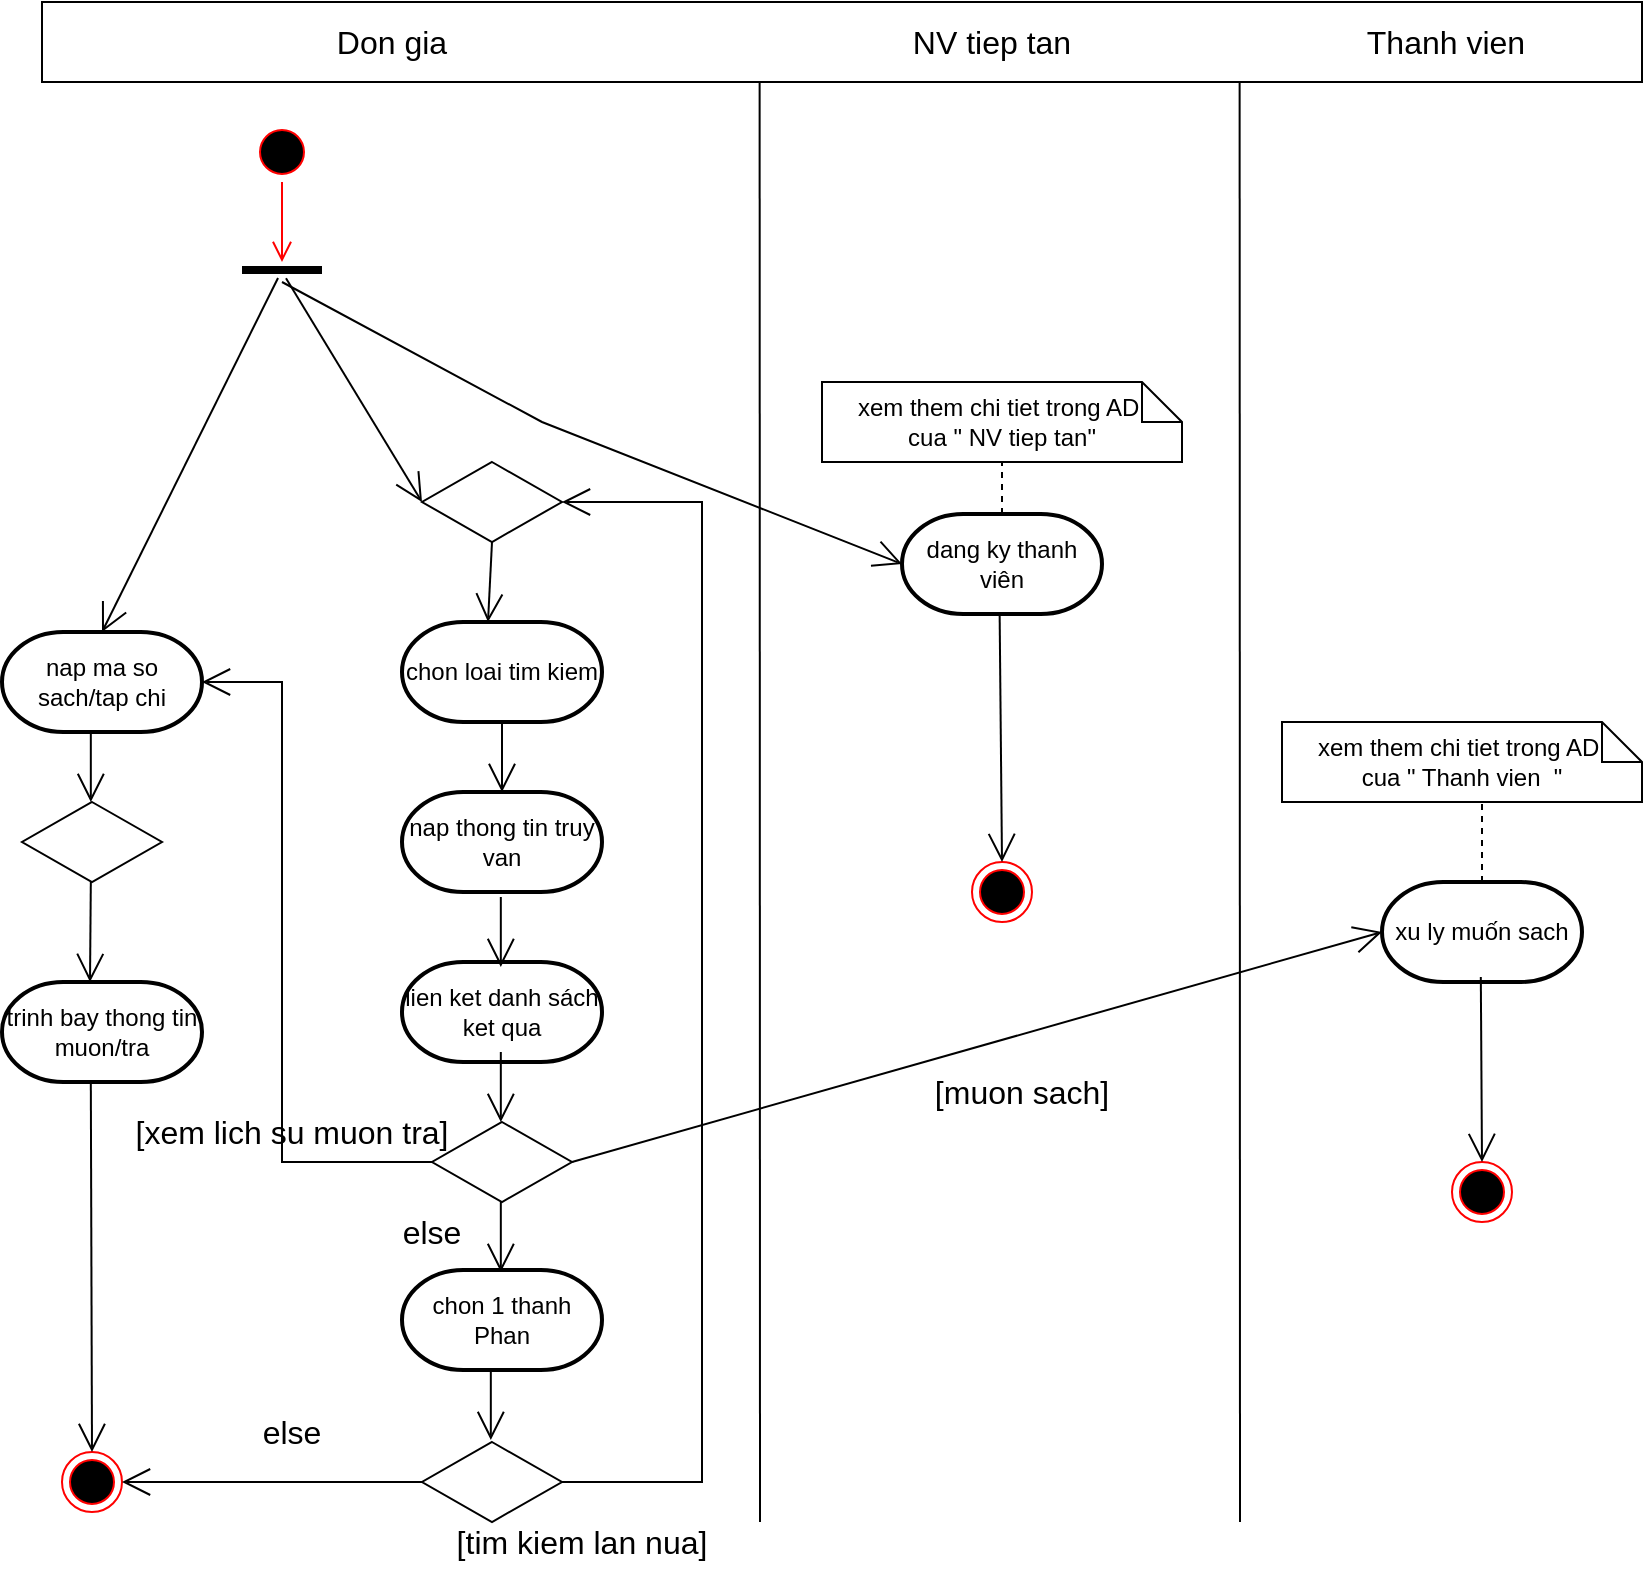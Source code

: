 <mxfile version="28.2.1" pages="12">
  <diagram id="xGLLabB_r1fPlAvCQEie" name="Bài 1">
    <mxGraphModel dx="2377" dy="1295" grid="1" gridSize="10" guides="1" tooltips="1" connect="1" arrows="1" fold="1" page="1" pageScale="1" pageWidth="1100" pageHeight="850" math="0" shadow="0">
      <root>
        <mxCell id="0" />
        <mxCell id="1" parent="0" />
        <mxCell id="xmlp8U1fzzNsh-Cr3vrX-1" value="" style="ellipse;html=1;shape=startState;fillColor=#000000;strokeColor=#ff0000;" vertex="1" parent="1">
          <mxGeometry x="425" y="320" width="30" height="30" as="geometry" />
        </mxCell>
        <mxCell id="xmlp8U1fzzNsh-Cr3vrX-2" value="" style="edgeStyle=orthogonalEdgeStyle;html=1;verticalAlign=bottom;endArrow=open;endSize=8;strokeColor=#ff0000;rounded=0;" edge="1" parent="1" source="xmlp8U1fzzNsh-Cr3vrX-1">
          <mxGeometry relative="1" as="geometry">
            <mxPoint x="440" y="390" as="targetPoint" />
          </mxGeometry>
        </mxCell>
        <mxCell id="xmlp8U1fzzNsh-Cr3vrX-3" value="" style="line;strokeWidth=4;fillColor=none;align=left;verticalAlign=middle;spacingTop=-1;spacingLeft=3;spacingRight=3;rotatable=0;labelPosition=right;points=[];portConstraint=eastwest;strokeColor=inherit;" vertex="1" parent="1">
          <mxGeometry x="420" y="390" width="40" height="8" as="geometry" />
        </mxCell>
        <mxCell id="xmlp8U1fzzNsh-Cr3vrX-4" value="nap ma so sach/tap chi" style="strokeWidth=2;html=1;shape=mxgraph.flowchart.terminator;whiteSpace=wrap;" vertex="1" parent="1">
          <mxGeometry x="300" y="575" width="100" height="50" as="geometry" />
        </mxCell>
        <mxCell id="xmlp8U1fzzNsh-Cr3vrX-5" value="chon loai tim kiem" style="strokeWidth=2;html=1;shape=mxgraph.flowchart.terminator;whiteSpace=wrap;" vertex="1" parent="1">
          <mxGeometry x="500" y="570" width="100" height="50" as="geometry" />
        </mxCell>
        <mxCell id="xmlp8U1fzzNsh-Cr3vrX-6" value="nap thong tin truy van" style="strokeWidth=2;html=1;shape=mxgraph.flowchart.terminator;whiteSpace=wrap;" vertex="1" parent="1">
          <mxGeometry x="500" y="655" width="100" height="50" as="geometry" />
        </mxCell>
        <mxCell id="xmlp8U1fzzNsh-Cr3vrX-7" value="lien ket danh sách ket qua" style="strokeWidth=2;html=1;shape=mxgraph.flowchart.terminator;whiteSpace=wrap;" vertex="1" parent="1">
          <mxGeometry x="500" y="740" width="100" height="50" as="geometry" />
        </mxCell>
        <mxCell id="xmlp8U1fzzNsh-Cr3vrX-8" value="chon 1 thanh Phan" style="strokeWidth=2;html=1;shape=mxgraph.flowchart.terminator;whiteSpace=wrap;" vertex="1" parent="1">
          <mxGeometry x="500" y="894" width="100" height="50" as="geometry" />
        </mxCell>
        <mxCell id="xmlp8U1fzzNsh-Cr3vrX-9" value="trinh bay thong tin muon/tra" style="strokeWidth=2;html=1;shape=mxgraph.flowchart.terminator;whiteSpace=wrap;" vertex="1" parent="1">
          <mxGeometry x="300" y="750" width="100" height="50" as="geometry" />
        </mxCell>
        <mxCell id="xmlp8U1fzzNsh-Cr3vrX-10" value="dang ky thanh viên" style="strokeWidth=2;html=1;shape=mxgraph.flowchart.terminator;whiteSpace=wrap;" vertex="1" parent="1">
          <mxGeometry x="750" y="516" width="100" height="50" as="geometry" />
        </mxCell>
        <mxCell id="xmlp8U1fzzNsh-Cr3vrX-11" value="xu ly muốn sach" style="strokeWidth=2;html=1;shape=mxgraph.flowchart.terminator;whiteSpace=wrap;" vertex="1" parent="1">
          <mxGeometry x="990" y="700" width="100" height="50" as="geometry" />
        </mxCell>
        <mxCell id="xmlp8U1fzzNsh-Cr3vrX-12" value="xem them chi tiet trong AD&amp;nbsp;&lt;div&gt;cua &quot; NV tiep tan&quot;&lt;/div&gt;" style="shape=note;size=20;whiteSpace=wrap;html=1;" vertex="1" parent="1">
          <mxGeometry x="710" y="450" width="180" height="40" as="geometry" />
        </mxCell>
        <mxCell id="xmlp8U1fzzNsh-Cr3vrX-13" value="xem them chi tiet trong AD&amp;nbsp;&lt;div&gt;cua &quot; Thanh vien &amp;nbsp;&quot;&lt;/div&gt;" style="shape=note;size=20;whiteSpace=wrap;html=1;" vertex="1" parent="1">
          <mxGeometry x="940" y="620" width="180" height="40" as="geometry" />
        </mxCell>
        <mxCell id="xmlp8U1fzzNsh-Cr3vrX-14" value="" style="rhombus;whiteSpace=wrap;html=1;" vertex="1" parent="1">
          <mxGeometry x="510" y="490" width="70" height="40" as="geometry" />
        </mxCell>
        <mxCell id="xmlp8U1fzzNsh-Cr3vrX-15" value="" style="rhombus;whiteSpace=wrap;html=1;" vertex="1" parent="1">
          <mxGeometry x="310" y="660" width="70" height="40" as="geometry" />
        </mxCell>
        <mxCell id="xmlp8U1fzzNsh-Cr3vrX-16" value="" style="ellipse;html=1;shape=endState;fillColor=#000000;strokeColor=#ff0000;" vertex="1" parent="1">
          <mxGeometry x="330" y="985" width="30" height="30" as="geometry" />
        </mxCell>
        <mxCell id="xmlp8U1fzzNsh-Cr3vrX-17" value="" style="ellipse;html=1;shape=endState;fillColor=#000000;strokeColor=#ff0000;" vertex="1" parent="1">
          <mxGeometry x="1025" y="840" width="30" height="30" as="geometry" />
        </mxCell>
        <mxCell id="xmlp8U1fzzNsh-Cr3vrX-18" value="" style="ellipse;html=1;shape=endState;fillColor=#000000;strokeColor=#ff0000;" vertex="1" parent="1">
          <mxGeometry x="785" y="690" width="30" height="30" as="geometry" />
        </mxCell>
        <mxCell id="xmlp8U1fzzNsh-Cr3vrX-19" value="" style="rhombus;whiteSpace=wrap;html=1;" vertex="1" parent="1">
          <mxGeometry x="510" y="980" width="70" height="40" as="geometry" />
        </mxCell>
        <mxCell id="xmlp8U1fzzNsh-Cr3vrX-20" value="" style="rhombus;whiteSpace=wrap;html=1;" vertex="1" parent="1">
          <mxGeometry x="515" y="820" width="70" height="40" as="geometry" />
        </mxCell>
        <mxCell id="xmlp8U1fzzNsh-Cr3vrX-21" value="" style="endArrow=open;endFill=1;endSize=12;html=1;rounded=0;exitX=0.55;exitY=1.022;exitDx=0;exitDy=0;exitPerimeter=0;entryX=0;entryY=0.5;entryDx=0;entryDy=0;" edge="1" parent="1" source="xmlp8U1fzzNsh-Cr3vrX-3" target="xmlp8U1fzzNsh-Cr3vrX-14">
          <mxGeometry width="160" relative="1" as="geometry">
            <mxPoint x="440" y="740" as="sourcePoint" />
            <mxPoint x="600" y="740" as="targetPoint" />
          </mxGeometry>
        </mxCell>
        <mxCell id="xmlp8U1fzzNsh-Cr3vrX-22" value="" style="endArrow=open;endFill=1;endSize=12;html=1;rounded=0;entryX=0.5;entryY=0;entryDx=0;entryDy=0;entryPerimeter=0;" edge="1" parent="1" source="xmlp8U1fzzNsh-Cr3vrX-3" target="xmlp8U1fzzNsh-Cr3vrX-4">
          <mxGeometry width="160" relative="1" as="geometry">
            <mxPoint x="490" y="520" as="sourcePoint" />
            <mxPoint x="593" y="572" as="targetPoint" />
          </mxGeometry>
        </mxCell>
        <mxCell id="xmlp8U1fzzNsh-Cr3vrX-23" value="" style="endArrow=open;endFill=1;endSize=12;html=1;rounded=0;entryX=0;entryY=0.5;entryDx=0;entryDy=0;entryPerimeter=0;" edge="1" parent="1" target="xmlp8U1fzzNsh-Cr3vrX-10">
          <mxGeometry width="160" relative="1" as="geometry">
            <mxPoint x="440" y="400" as="sourcePoint" />
            <mxPoint x="523" y="632" as="targetPoint" />
            <Array as="points">
              <mxPoint x="570" y="470" />
            </Array>
          </mxGeometry>
        </mxCell>
        <mxCell id="xmlp8U1fzzNsh-Cr3vrX-24" value="" style="endArrow=open;endFill=1;endSize=12;html=1;rounded=0;exitX=0.5;exitY=1;exitDx=0;exitDy=0;" edge="1" parent="1" source="xmlp8U1fzzNsh-Cr3vrX-14">
          <mxGeometry width="160" relative="1" as="geometry">
            <mxPoint x="680" y="620" as="sourcePoint" />
            <mxPoint x="543" y="570" as="targetPoint" />
          </mxGeometry>
        </mxCell>
        <mxCell id="xmlp8U1fzzNsh-Cr3vrX-25" value="" style="endArrow=open;endFill=1;endSize=12;html=1;rounded=0;exitX=0.5;exitY=1;exitDx=0;exitDy=0;exitPerimeter=0;entryX=0.5;entryY=0;entryDx=0;entryDy=0;entryPerimeter=0;" edge="1" parent="1" source="xmlp8U1fzzNsh-Cr3vrX-5" target="xmlp8U1fzzNsh-Cr3vrX-6">
          <mxGeometry width="160" relative="1" as="geometry">
            <mxPoint x="562" y="580" as="sourcePoint" />
            <mxPoint x="560" y="620" as="targetPoint" />
          </mxGeometry>
        </mxCell>
        <mxCell id="xmlp8U1fzzNsh-Cr3vrX-26" value="" style="endArrow=open;endFill=1;endSize=12;html=1;rounded=0;exitX=0.5;exitY=1;exitDx=0;exitDy=0;exitPerimeter=0;entryX=0.5;entryY=0;entryDx=0;entryDy=0;entryPerimeter=0;" edge="1" parent="1">
          <mxGeometry width="160" relative="1" as="geometry">
            <mxPoint x="549.41" y="707.5" as="sourcePoint" />
            <mxPoint x="549.41" y="742.5" as="targetPoint" />
          </mxGeometry>
        </mxCell>
        <mxCell id="xmlp8U1fzzNsh-Cr3vrX-27" value="" style="endArrow=open;endFill=1;endSize=12;html=1;rounded=0;exitX=0.5;exitY=1;exitDx=0;exitDy=0;exitPerimeter=0;entryX=0.5;entryY=0;entryDx=0;entryDy=0;entryPerimeter=0;" edge="1" parent="1">
          <mxGeometry width="160" relative="1" as="geometry">
            <mxPoint x="549.41" y="785" as="sourcePoint" />
            <mxPoint x="549.41" y="820" as="targetPoint" />
          </mxGeometry>
        </mxCell>
        <mxCell id="xmlp8U1fzzNsh-Cr3vrX-28" value="" style="endArrow=open;endFill=1;endSize=12;html=1;rounded=0;exitX=0.5;exitY=1;exitDx=0;exitDy=0;exitPerimeter=0;entryX=0.5;entryY=0;entryDx=0;entryDy=0;entryPerimeter=0;" edge="1" parent="1">
          <mxGeometry width="160" relative="1" as="geometry">
            <mxPoint x="549.41" y="860" as="sourcePoint" />
            <mxPoint x="549.41" y="895" as="targetPoint" />
          </mxGeometry>
        </mxCell>
        <mxCell id="xmlp8U1fzzNsh-Cr3vrX-29" value="" style="endArrow=open;endFill=1;endSize=12;html=1;rounded=0;exitX=0.5;exitY=1;exitDx=0;exitDy=0;exitPerimeter=0;entryX=0.5;entryY=0;entryDx=0;entryDy=0;entryPerimeter=0;" edge="1" parent="1">
          <mxGeometry width="160" relative="1" as="geometry">
            <mxPoint x="544.41" y="944" as="sourcePoint" />
            <mxPoint x="544.41" y="979" as="targetPoint" />
          </mxGeometry>
        </mxCell>
        <mxCell id="xmlp8U1fzzNsh-Cr3vrX-30" value="" style="endArrow=open;endFill=1;endSize=12;html=1;rounded=0;exitX=0.5;exitY=1;exitDx=0;exitDy=0;exitPerimeter=0;entryX=0.5;entryY=0;entryDx=0;entryDy=0;entryPerimeter=0;" edge="1" parent="1">
          <mxGeometry width="160" relative="1" as="geometry">
            <mxPoint x="344.41" y="625" as="sourcePoint" />
            <mxPoint x="344.41" y="660" as="targetPoint" />
          </mxGeometry>
        </mxCell>
        <mxCell id="xmlp8U1fzzNsh-Cr3vrX-31" value="" style="endArrow=open;endFill=1;endSize=12;html=1;rounded=0;exitX=0.5;exitY=1;exitDx=0;exitDy=0;exitPerimeter=0;" edge="1" parent="1">
          <mxGeometry width="160" relative="1" as="geometry">
            <mxPoint x="344.41" y="700" as="sourcePoint" />
            <mxPoint x="344" y="750" as="targetPoint" />
          </mxGeometry>
        </mxCell>
        <mxCell id="xmlp8U1fzzNsh-Cr3vrX-32" value="" style="endArrow=open;endFill=1;endSize=12;html=1;rounded=0;exitX=0.5;exitY=1;exitDx=0;exitDy=0;exitPerimeter=0;entryX=0.5;entryY=0;entryDx=0;entryDy=0;" edge="1" parent="1" target="xmlp8U1fzzNsh-Cr3vrX-16">
          <mxGeometry width="160" relative="1" as="geometry">
            <mxPoint x="344.41" y="800" as="sourcePoint" />
            <mxPoint x="344.41" y="835" as="targetPoint" />
          </mxGeometry>
        </mxCell>
        <mxCell id="xmlp8U1fzzNsh-Cr3vrX-33" value="" style="endArrow=open;endFill=1;endSize=12;html=1;rounded=0;exitX=0.5;exitY=1;exitDx=0;exitDy=0;exitPerimeter=0;entryX=0.5;entryY=0;entryDx=0;entryDy=0;" edge="1" parent="1" target="xmlp8U1fzzNsh-Cr3vrX-18">
          <mxGeometry width="160" relative="1" as="geometry">
            <mxPoint x="798.82" y="566" as="sourcePoint" />
            <mxPoint x="798.82" y="601" as="targetPoint" />
          </mxGeometry>
        </mxCell>
        <mxCell id="xmlp8U1fzzNsh-Cr3vrX-34" value="" style="endArrow=open;endFill=1;endSize=12;html=1;rounded=0;exitX=0.5;exitY=1;exitDx=0;exitDy=0;exitPerimeter=0;entryX=0.5;entryY=0;entryDx=0;entryDy=0;" edge="1" parent="1" target="xmlp8U1fzzNsh-Cr3vrX-17">
          <mxGeometry width="160" relative="1" as="geometry">
            <mxPoint x="1039.41" y="747.5" as="sourcePoint" />
            <mxPoint x="1039.41" y="782.5" as="targetPoint" />
          </mxGeometry>
        </mxCell>
        <mxCell id="xmlp8U1fzzNsh-Cr3vrX-35" value="" style="endArrow=open;endFill=1;endSize=12;html=1;rounded=0;exitX=0;exitY=0.5;exitDx=0;exitDy=0;entryX=1;entryY=0.5;entryDx=0;entryDy=0;entryPerimeter=0;" edge="1" parent="1" source="xmlp8U1fzzNsh-Cr3vrX-20" target="xmlp8U1fzzNsh-Cr3vrX-4">
          <mxGeometry width="160" relative="1" as="geometry">
            <mxPoint x="450" y="830" as="sourcePoint" />
            <mxPoint x="450" y="865" as="targetPoint" />
            <Array as="points">
              <mxPoint x="440" y="840" />
              <mxPoint x="440" y="740" />
              <mxPoint x="440" y="600" />
            </Array>
          </mxGeometry>
        </mxCell>
        <mxCell id="xmlp8U1fzzNsh-Cr3vrX-36" value="" style="endArrow=open;endFill=1;endSize=12;html=1;rounded=0;exitX=1;exitY=0.5;exitDx=0;exitDy=0;entryX=0;entryY=0.5;entryDx=0;entryDy=0;entryPerimeter=0;" edge="1" parent="1" source="xmlp8U1fzzNsh-Cr3vrX-20" target="xmlp8U1fzzNsh-Cr3vrX-11">
          <mxGeometry width="160" relative="1" as="geometry">
            <mxPoint x="730" y="830" as="sourcePoint" />
            <mxPoint x="730" y="865" as="targetPoint" />
          </mxGeometry>
        </mxCell>
        <mxCell id="xmlp8U1fzzNsh-Cr3vrX-37" value="" style="endArrow=open;endFill=1;endSize=12;html=1;rounded=0;exitX=1;exitY=0.5;exitDx=0;exitDy=0;entryX=1;entryY=0.5;entryDx=0;entryDy=0;" edge="1" parent="1" source="xmlp8U1fzzNsh-Cr3vrX-19" target="xmlp8U1fzzNsh-Cr3vrX-14">
          <mxGeometry width="160" relative="1" as="geometry">
            <mxPoint x="600" y="990" as="sourcePoint" />
            <mxPoint x="600" y="1025" as="targetPoint" />
            <Array as="points">
              <mxPoint x="650" y="1000" />
              <mxPoint x="650" y="760" />
              <mxPoint x="650" y="510" />
            </Array>
          </mxGeometry>
        </mxCell>
        <mxCell id="xmlp8U1fzzNsh-Cr3vrX-38" value="" style="endArrow=none;html=1;rounded=0;entryX=0.5;entryY=1;entryDx=0;entryDy=0;entryPerimeter=0;exitX=0.5;exitY=0;exitDx=0;exitDy=0;exitPerimeter=0;dashed=1;" edge="1" parent="1" source="xmlp8U1fzzNsh-Cr3vrX-10" target="xmlp8U1fzzNsh-Cr3vrX-12">
          <mxGeometry relative="1" as="geometry">
            <mxPoint x="999" y="551" as="sourcePoint" />
            <mxPoint x="920" y="550" as="targetPoint" />
          </mxGeometry>
        </mxCell>
        <mxCell id="xmlp8U1fzzNsh-Cr3vrX-39" value="" style="endArrow=none;html=1;rounded=0;exitX=0.5;exitY=0;exitDx=0;exitDy=0;exitPerimeter=0;dashed=1;" edge="1" parent="1" source="xmlp8U1fzzNsh-Cr3vrX-11">
          <mxGeometry relative="1" as="geometry">
            <mxPoint x="1079" y="551" as="sourcePoint" />
            <mxPoint x="1040" y="660" as="targetPoint" />
          </mxGeometry>
        </mxCell>
        <mxCell id="xmlp8U1fzzNsh-Cr3vrX-40" value="" style="endArrow=none;html=1;rounded=0;entryX=0.5;entryY=1;entryDx=0;entryDy=0;entryPerimeter=0;" edge="1" parent="1">
          <mxGeometry relative="1" as="geometry">
            <mxPoint x="679" y="1020" as="sourcePoint" />
            <mxPoint x="678.82" y="300" as="targetPoint" />
          </mxGeometry>
        </mxCell>
        <mxCell id="xmlp8U1fzzNsh-Cr3vrX-41" value="" style="endArrow=none;html=1;rounded=0;entryX=0.5;entryY=1;entryDx=0;entryDy=0;entryPerimeter=0;" edge="1" parent="1">
          <mxGeometry relative="1" as="geometry">
            <mxPoint x="919" y="1020" as="sourcePoint" />
            <mxPoint x="918.82" y="300" as="targetPoint" />
          </mxGeometry>
        </mxCell>
        <mxCell id="xmlp8U1fzzNsh-Cr3vrX-42" value="" style="endArrow=open;endFill=1;endSize=12;html=1;rounded=0;exitX=0;exitY=0.5;exitDx=0;exitDy=0;entryX=1;entryY=0.5;entryDx=0;entryDy=0;" edge="1" parent="1" source="xmlp8U1fzzNsh-Cr3vrX-19" target="xmlp8U1fzzNsh-Cr3vrX-16">
          <mxGeometry width="160" relative="1" as="geometry">
            <mxPoint x="410.41" y="780" as="sourcePoint" />
            <mxPoint x="410" y="830" as="targetPoint" />
          </mxGeometry>
        </mxCell>
        <mxCell id="xmlp8U1fzzNsh-Cr3vrX-43" value="" style="rounded=0;whiteSpace=wrap;html=1;" vertex="1" parent="1">
          <mxGeometry x="320" y="260" width="800" height="40" as="geometry" />
        </mxCell>
        <mxCell id="xmlp8U1fzzNsh-Cr3vrX-44" value="Don gia" style="text;html=1;align=center;verticalAlign=middle;whiteSpace=wrap;rounded=0;fontSize=16;" vertex="1" parent="1">
          <mxGeometry x="460" y="265" width="70" height="30" as="geometry" />
        </mxCell>
        <mxCell id="xmlp8U1fzzNsh-Cr3vrX-45" value="NV tiep tan" style="text;html=1;align=center;verticalAlign=middle;whiteSpace=wrap;rounded=0;fontSize=16;" vertex="1" parent="1">
          <mxGeometry x="750" y="265" width="90" height="30" as="geometry" />
        </mxCell>
        <mxCell id="xmlp8U1fzzNsh-Cr3vrX-46" value="Thanh vien" style="text;html=1;align=center;verticalAlign=middle;whiteSpace=wrap;rounded=0;fontSize=16;" vertex="1" parent="1">
          <mxGeometry x="977" y="265" width="90" height="30" as="geometry" />
        </mxCell>
        <mxCell id="xmlp8U1fzzNsh-Cr3vrX-47" value="[muon sach]" style="text;html=1;align=center;verticalAlign=middle;whiteSpace=wrap;rounded=0;fontSize=16;" vertex="1" parent="1">
          <mxGeometry x="760" y="790" width="100" height="30" as="geometry" />
        </mxCell>
        <mxCell id="xmlp8U1fzzNsh-Cr3vrX-48" value="else&lt;span style=&quot;color: rgba(0, 0, 0, 0); font-family: monospace; font-size: 0px; text-align: start; text-wrap-mode: nowrap;&quot;&gt;%3CmxGraphModel%3E%3Croot%3E%3CmxCell%20id%3D%220%22%2F%3E%3CmxCell%20id%3D%221%22%20parent%3D%220%22%2F%3E%3CmxCell%20id%3D%222%22%20value%3D%22Don%20gia%22%20style%3D%22text%3Bhtml%3D1%3Balign%3Dcenter%3BverticalAlign%3Dmiddle%3BwhiteSpace%3Dwrap%3Brounded%3D0%3BfontSize%3D16%3B%22%20vertex%3D%221%22%20parent%3D%221%22%3E%3CmxGeometry%20x%3D%22170%22%20y%3D%22-235%22%20width%3D%2270%22%20height%3D%2230%22%20as%3D%22geometry%22%2F%3E%3C%2FmxCell%3E%3C%2Froot%3E%3C%2FmxGraphModel%3E&lt;/span&gt;" style="text;html=1;align=center;verticalAlign=middle;whiteSpace=wrap;rounded=0;fontSize=16;" vertex="1" parent="1">
          <mxGeometry x="480" y="860" width="70" height="30" as="geometry" />
        </mxCell>
        <mxCell id="xmlp8U1fzzNsh-Cr3vrX-49" value="else&lt;span style=&quot;color: rgba(0, 0, 0, 0); font-family: monospace; font-size: 0px; text-align: start; text-wrap-mode: nowrap;&quot;&gt;%3CmxGraphModel%3E%3Croot%3E%3CmxCell%20id%3D%220%22%2F%3E%3CmxCell%20id%3D%221%22%20parent%3D%220%22%2F%3E%3CmxCell%20id%3D%222%22%20value%3D%22Don%20gia%22%20style%3D%22text%3Bhtml%3D1%3Balign%3Dcenter%3BverticalAlign%3Dmiddle%3BwhiteSpace%3Dwrap%3Brounded%3D0%3BfontSize%3D16%3B%22%20vertex%3D%221%22%20parent%3D%221%22%3E%3CmxGeometry%20x%3D%22170%22%20y%3D%22-235%22%20width%3D%2270%22%20height%3D%2230%22%20as%3D%22geometry%22%2F%3E%3C%2FmxCell%3E%3C%2Froot%3E%3C%2FmxGraphModel%3E&lt;/span&gt;" style="text;html=1;align=center;verticalAlign=middle;whiteSpace=wrap;rounded=0;fontSize=16;" vertex="1" parent="1">
          <mxGeometry x="410" y="960" width="70" height="30" as="geometry" />
        </mxCell>
        <mxCell id="xmlp8U1fzzNsh-Cr3vrX-50" value="[xem lich su muon tra]" style="text;html=1;align=center;verticalAlign=middle;whiteSpace=wrap;rounded=0;fontSize=16;" vertex="1" parent="1">
          <mxGeometry x="340" y="810" width="210" height="30" as="geometry" />
        </mxCell>
        <mxCell id="xmlp8U1fzzNsh-Cr3vrX-51" value="[tim kiem lan nua]" style="text;html=1;align=center;verticalAlign=middle;whiteSpace=wrap;rounded=0;fontSize=16;" vertex="1" parent="1">
          <mxGeometry x="520" y="1015" width="140" height="30" as="geometry" />
        </mxCell>
      </root>
    </mxGraphModel>
  </diagram>
  <diagram name="Bài 2" id="3U1S3Df0MZH2BG2JDYKD">
    <mxGraphModel dx="2276" dy="777" grid="1" gridSize="10" guides="1" tooltips="1" connect="1" arrows="1" fold="1" page="1" pageScale="1" pageWidth="850" pageHeight="1100" math="0" shadow="0">
      <root>
        <mxCell id="0" />
        <mxCell id="1" parent="0" />
        <mxCell id="DUVphxkr15X4om3vVa9e-1" value="Vendor" style="rounded=0;whiteSpace=wrap;html=1;" parent="1" vertex="1">
          <mxGeometry x="170" y="670" width="80" height="40" as="geometry" />
        </mxCell>
        <mxCell id="DUVphxkr15X4om3vVa9e-2" value="Customer" style="rounded=0;whiteSpace=wrap;html=1;" parent="1" vertex="1">
          <mxGeometry x="700" y="310" width="80" height="40" as="geometry" />
        </mxCell>
        <mxCell id="DUVphxkr15X4om3vVa9e-3" value="Car Model Details" style="rounded=0;whiteSpace=wrap;html=1;" parent="1" vertex="1">
          <mxGeometry x="300" y="340" width="80" height="50" as="geometry" />
        </mxCell>
        <mxCell id="DUVphxkr15X4om3vVa9e-4" value="Member" style="rounded=0;whiteSpace=wrap;html=1;" parent="1" vertex="1">
          <mxGeometry x="630" y="440" width="80" height="40" as="geometry" />
        </mxCell>
        <mxCell id="DUVphxkr15X4om3vVa9e-5" value="Reservation" style="rounded=0;whiteSpace=wrap;html=1;" parent="1" vertex="1">
          <mxGeometry x="300" y="600" width="80" height="40" as="geometry" />
        </mxCell>
        <mxCell id="DUVphxkr15X4om3vVa9e-6" value="Credit Card" style="rounded=0;whiteSpace=wrap;html=1;" parent="1" vertex="1">
          <mxGeometry x="570" y="630" width="80" height="40" as="geometry" />
        </mxCell>
        <mxCell id="DUVphxkr15X4om3vVa9e-7" value="Car Model" style="rounded=0;whiteSpace=wrap;html=1;" parent="1" vertex="1">
          <mxGeometry x="110" y="520" width="90" height="40" as="geometry" />
        </mxCell>
        <mxCell id="DUVphxkr15X4om3vVa9e-8" value="Rental" style="rounded=0;whiteSpace=wrap;html=1;" parent="1" vertex="1">
          <mxGeometry x="490" y="250" width="80" height="40" as="geometry" />
        </mxCell>
        <mxCell id="DUVphxkr15X4om3vVa9e-9" value="Car" style="rounded=0;whiteSpace=wrap;html=1;" parent="1" vertex="1">
          <mxGeometry x="110" y="250" width="90" height="40" as="geometry" />
        </mxCell>
        <mxCell id="DUVphxkr15X4om3vVa9e-10" value="Car Details" style="rounded=0;whiteSpace=wrap;html=1;" parent="1" vertex="1">
          <mxGeometry x="-40" y="330" width="80" height="40" as="geometry" />
        </mxCell>
        <mxCell id="DUVphxkr15X4om3vVa9e-11" value="Make" style="rounded=0;whiteSpace=wrap;html=1;" parent="1" vertex="1">
          <mxGeometry x="-110" y="440" width="90" height="30" as="geometry" />
        </mxCell>
        <mxCell id="DUVphxkr15X4om3vVa9e-12" value="Category" style="rounded=0;whiteSpace=wrap;html=1;" parent="1" vertex="1">
          <mxGeometry x="40" y="670" width="80" height="40" as="geometry" />
        </mxCell>
        <mxCell id="DUVphxkr15X4om3vVa9e-13" value="NonMember" style="rounded=0;whiteSpace=wrap;html=1;" parent="1" vertex="1">
          <mxGeometry x="890" y="433" width="80" height="40" as="geometry" />
        </mxCell>
        <mxCell id="DUVphxkr15X4om3vVa9e-14" value="Address" style="rounded=0;whiteSpace=wrap;html=1;" parent="1" vertex="1">
          <mxGeometry x="680" y="630" width="90" height="40" as="geometry" />
        </mxCell>
        <mxCell id="DUVphxkr15X4om3vVa9e-15" value="Internet Account" style="rounded=0;whiteSpace=wrap;html=1;" parent="1" vertex="1">
          <mxGeometry x="885" y="540" width="90" height="40" as="geometry" />
        </mxCell>
        <mxCell id="DUVphxkr15X4om3vVa9e-16" value="" style="endArrow=diamondThin;endFill=1;endSize=24;html=1;rounded=0;entryX=0;entryY=0.5;entryDx=0;entryDy=0;exitX=0.5;exitY=0;exitDx=0;exitDy=0;" parent="1" source="DUVphxkr15X4om3vVa9e-10" target="DUVphxkr15X4om3vVa9e-9" edge="1">
          <mxGeometry width="160" relative="1" as="geometry">
            <mxPoint x="370" y="400" as="sourcePoint" />
            <mxPoint x="530" y="400" as="targetPoint" />
            <Array as="points">
              <mxPoint y="270" />
            </Array>
          </mxGeometry>
        </mxCell>
        <mxCell id="DUVphxkr15X4om3vVa9e-20" value="" style="endArrow=none;html=1;rounded=0;entryX=0;entryY=0.5;entryDx=0;entryDy=0;entryPerimeter=0;exitX=1;exitY=0.5;exitDx=0;exitDy=0;exitPerimeter=0;" parent="1" source="DUVphxkr15X4om3vVa9e-9" target="DUVphxkr15X4om3vVa9e-8" edge="1">
          <mxGeometry width="50" height="50" relative="1" as="geometry">
            <mxPoint x="210" y="270" as="sourcePoint" />
            <mxPoint x="70" y="420" as="targetPoint" />
          </mxGeometry>
        </mxCell>
        <mxCell id="DUVphxkr15X4om3vVa9e-21" value="" style="endArrow=none;html=1;rounded=0;entryX=0;entryY=0.5;entryDx=0;entryDy=0;entryPerimeter=0;exitX=1;exitY=0.5;exitDx=0;exitDy=0;exitPerimeter=0;" parent="1" source="DUVphxkr15X4om3vVa9e-8" edge="1">
          <mxGeometry width="50" height="50" relative="1" as="geometry">
            <mxPoint x="460" y="310" as="sourcePoint" />
            <mxPoint x="750" y="310" as="targetPoint" />
            <Array as="points">
              <mxPoint x="750" y="270" />
            </Array>
          </mxGeometry>
        </mxCell>
        <mxCell id="DUVphxkr15X4om3vVa9e-22" value="" style="endArrow=none;html=1;rounded=0;entryX=0.556;entryY=0;entryDx=0;entryDy=0;entryPerimeter=0;exitX=0.556;exitY=1;exitDx=0;exitDy=0;exitPerimeter=0;" parent="1" source="DUVphxkr15X4om3vVa9e-9" target="DUVphxkr15X4om3vVa9e-7" edge="1">
          <mxGeometry width="50" height="50" relative="1" as="geometry">
            <mxPoint x="50.0" y="330" as="sourcePoint" />
            <mxPoint x="360.04" y="380" as="targetPoint" />
          </mxGeometry>
        </mxCell>
        <mxCell id="DUVphxkr15X4om3vVa9e-23" value="" style="endArrow=none;html=1;rounded=0;entryX=0;entryY=0.5;entryDx=0;entryDy=0;entryPerimeter=0;exitX=0.5;exitY=1;exitDx=0;exitDy=0;" parent="1" source="DUVphxkr15X4om3vVa9e-11" target="DUVphxkr15X4om3vVa9e-7" edge="1">
          <mxGeometry width="50" height="50" relative="1" as="geometry">
            <mxPoint x="-10" y="475" as="sourcePoint" />
            <mxPoint x="280" y="475" as="targetPoint" />
            <Array as="points">
              <mxPoint x="-65" y="540" />
              <mxPoint x="60" y="540" />
            </Array>
          </mxGeometry>
        </mxCell>
        <mxCell id="DUVphxkr15X4om3vVa9e-25" value="" style="endArrow=diamondThin;endFill=1;endSize=24;html=1;rounded=0;entryX=1;entryY=0;entryDx=0;entryDy=0;" parent="1" target="DUVphxkr15X4om3vVa9e-7" edge="1">
          <mxGeometry width="160" relative="1" as="geometry">
            <mxPoint x="340" y="390" as="sourcePoint" />
            <mxPoint x="315" y="360" as="targetPoint" />
            <Array as="points">
              <mxPoint x="340" y="520" />
              <mxPoint x="280" y="520" />
            </Array>
          </mxGeometry>
        </mxCell>
        <mxCell id="DUVphxkr15X4om3vVa9e-26" value="" style="endArrow=none;html=1;rounded=0;entryX=0.5;entryY=0;entryDx=0;entryDy=0;entryPerimeter=0;exitX=0.222;exitY=1;exitDx=0;exitDy=0;exitPerimeter=0;" parent="1" source="DUVphxkr15X4om3vVa9e-7" target="DUVphxkr15X4om3vVa9e-12" edge="1">
          <mxGeometry width="50" height="50" relative="1" as="geometry">
            <mxPoint x="70" y="540" as="sourcePoint" />
            <mxPoint x="190" y="605" as="targetPoint" />
            <Array as="points" />
          </mxGeometry>
        </mxCell>
        <mxCell id="DUVphxkr15X4om3vVa9e-27" value="" style="endArrow=none;html=1;rounded=0;entryX=0.25;entryY=0;entryDx=0;entryDy=0;entryPerimeter=0;exitX=0.667;exitY=1;exitDx=0;exitDy=0;exitPerimeter=0;" parent="1" source="DUVphxkr15X4om3vVa9e-7" target="DUVphxkr15X4om3vVa9e-1" edge="1">
          <mxGeometry width="50" height="50" relative="1" as="geometry">
            <mxPoint x="110" y="580" as="sourcePoint" />
            <mxPoint x="60" y="690" as="targetPoint" />
            <Array as="points" />
          </mxGeometry>
        </mxCell>
        <mxCell id="DUVphxkr15X4om3vVa9e-28" value="" style="endArrow=none;html=1;rounded=0;entryX=0;entryY=0.5;entryDx=0;entryDy=0;entryPerimeter=0;exitX=1;exitY=0.75;exitDx=0;exitDy=0;exitPerimeter=0;" parent="1" source="DUVphxkr15X4om3vVa9e-7" target="DUVphxkr15X4om3vVa9e-2" edge="1">
          <mxGeometry width="50" height="50" relative="1" as="geometry">
            <mxPoint x="320.0" y="450.0" as="sourcePoint" />
            <mxPoint x="500" y="620" as="targetPoint" />
            <Array as="points">
              <mxPoint x="490" y="550" />
              <mxPoint x="490" y="330" />
            </Array>
          </mxGeometry>
        </mxCell>
        <mxCell id="DUVphxkr15X4om3vVa9e-29" value="" style="endArrow=none;dashed=1;html=1;rounded=0;exitX=0.5;exitY=0;exitDx=0;exitDy=0;" parent="1" source="DUVphxkr15X4om3vVa9e-5" edge="1">
          <mxGeometry width="50" height="50" relative="1" as="geometry">
            <mxPoint x="300" y="610" as="sourcePoint" />
            <mxPoint x="340" y="550" as="targetPoint" />
          </mxGeometry>
        </mxCell>
        <mxCell id="DUVphxkr15X4om3vVa9e-30" value="" style="endArrow=block;endSize=16;endFill=0;html=1;rounded=0;entryX=0.5;entryY=1;entryDx=0;entryDy=0;entryPerimeter=0;" parent="1" target="DUVphxkr15X4om3vVa9e-2" edge="1">
          <mxGeometry x="0.203" y="-61" width="160" relative="1" as="geometry">
            <mxPoint x="740" y="400" as="sourcePoint" />
            <mxPoint x="830" y="450" as="targetPoint" />
            <mxPoint as="offset" />
          </mxGeometry>
        </mxCell>
        <mxCell id="DUVphxkr15X4om3vVa9e-31" value="" style="endArrow=none;html=1;rounded=0;exitX=0.625;exitY=0;exitDx=0;exitDy=0;exitPerimeter=0;entryX=0.629;entryY=0.005;entryDx=0;entryDy=0;entryPerimeter=0;" parent="1" target="DUVphxkr15X4om3vVa9e-13" edge="1">
          <mxGeometry width="50" height="50" relative="1" as="geometry">
            <mxPoint x="650" y="440.0" as="sourcePoint" />
            <mxPoint x="940" y="430" as="targetPoint" />
            <Array as="points">
              <mxPoint x="650" y="400" />
              <mxPoint x="730" y="400" />
              <mxPoint x="940" y="400" />
            </Array>
          </mxGeometry>
        </mxCell>
        <mxCell id="DUVphxkr15X4om3vVa9e-32" value="" style="endArrow=none;html=1;rounded=0;entryX=0.113;entryY=1.015;entryDx=0;entryDy=0;exitX=0.75;exitY=0;exitDx=0;exitDy=0;entryPerimeter=0;" parent="1" source="DUVphxkr15X4om3vVa9e-6" target="DUVphxkr15X4om3vVa9e-4" edge="1">
          <mxGeometry width="50" height="50" relative="1" as="geometry">
            <mxPoint x="590" y="620" as="sourcePoint" />
            <mxPoint x="670" y="450" as="targetPoint" />
            <Array as="points" />
          </mxGeometry>
        </mxCell>
        <mxCell id="DUVphxkr15X4om3vVa9e-33" value="" style="endArrow=none;html=1;rounded=0;entryX=0.875;entryY=1;entryDx=0;entryDy=0;entryPerimeter=0;exitX=0.222;exitY=0;exitDx=0;exitDy=0;exitPerimeter=0;" parent="1" source="DUVphxkr15X4om3vVa9e-14" target="DUVphxkr15X4om3vVa9e-4" edge="1">
          <mxGeometry width="50" height="50" relative="1" as="geometry">
            <mxPoint x="720" y="620" as="sourcePoint" />
            <mxPoint x="960" y="470" as="targetPoint" />
            <Array as="points" />
          </mxGeometry>
        </mxCell>
        <mxCell id="DUVphxkr15X4om3vVa9e-34" value="" style="endArrow=none;html=1;rounded=0;entryX=1;entryY=0.5;entryDx=0;entryDy=0;entryPerimeter=0;exitX=0;exitY=0.75;exitDx=0;exitDy=0;" parent="1" source="DUVphxkr15X4om3vVa9e-15" edge="1">
          <mxGeometry width="50" height="50" relative="1" as="geometry">
            <mxPoint x="880" y="610" as="sourcePoint" />
            <mxPoint x="710" y="460" as="targetPoint" />
            <Array as="points">
              <mxPoint x="800" y="570" />
              <mxPoint x="800" y="460" />
            </Array>
          </mxGeometry>
        </mxCell>
        <mxCell id="kj2mhvI1qv6TUVs3LK6z-2" value="1" style="text;html=1;align=center;verticalAlign=middle;resizable=0;points=[];autosize=1;strokeColor=none;fillColor=none;" parent="1" vertex="1">
          <mxGeometry x="-30" y="300" width="30" height="30" as="geometry" />
        </mxCell>
        <mxCell id="kj2mhvI1qv6TUVs3LK6z-3" value="details" style="text;html=1;align=center;verticalAlign=middle;resizable=0;points=[];autosize=1;strokeColor=none;fillColor=none;" parent="1" vertex="1">
          <mxGeometry x="-30" y="240" width="60" height="30" as="geometry" />
        </mxCell>
        <mxCell id="kj2mhvI1qv6TUVs3LK6z-4" value="1..*" style="text;html=1;align=center;verticalAlign=middle;resizable=0;points=[];autosize=1;strokeColor=none;fillColor=none;" parent="1" vertex="1">
          <mxGeometry x="200" y="240" width="40" height="30" as="geometry" />
        </mxCell>
        <mxCell id="kj2mhvI1qv6TUVs3LK6z-5" value="*" style="text;html=1;align=center;verticalAlign=middle;resizable=0;points=[];autosize=1;strokeColor=none;fillColor=none;" parent="1" vertex="1">
          <mxGeometry x="155" y="288" width="30" height="30" as="geometry" />
        </mxCell>
        <mxCell id="kj2mhvI1qv6TUVs3LK6z-6" value="rented under" style="text;html=1;align=center;verticalAlign=middle;resizable=0;points=[];autosize=1;strokeColor=none;fillColor=none;" parent="1" vertex="1">
          <mxGeometry x="275" y="248" width="90" height="30" as="geometry" />
        </mxCell>
        <mxCell id="kj2mhvI1qv6TUVs3LK6z-7" value="0..1" style="text;html=1;align=center;verticalAlign=middle;resizable=0;points=[];autosize=1;strokeColor=none;fillColor=none;" parent="1" vertex="1">
          <mxGeometry x="450" y="248" width="40" height="30" as="geometry" />
        </mxCell>
        <mxCell id="kj2mhvI1qv6TUVs3LK6z-8" value="*" style="text;html=1;align=center;verticalAlign=middle;resizable=0;points=[];autosize=1;strokeColor=none;fillColor=none;" parent="1" vertex="1">
          <mxGeometry x="570" y="248" width="30" height="30" as="geometry" />
        </mxCell>
        <mxCell id="kj2mhvI1qv6TUVs3LK6z-9" value="taken out&amp;nbsp;&lt;div&gt;by&lt;/div&gt;" style="text;html=1;align=center;verticalAlign=middle;resizable=0;points=[];autosize=1;strokeColor=none;fillColor=none;" parent="1" vertex="1">
          <mxGeometry x="740" y="263" width="80" height="40" as="geometry" />
        </mxCell>
        <mxCell id="kj2mhvI1qv6TUVs3LK6z-10" value="1" style="text;html=1;align=center;verticalAlign=middle;resizable=0;points=[];autosize=1;strokeColor=none;fillColor=none;" parent="1" vertex="1">
          <mxGeometry x="725" y="288" width="30" height="30" as="geometry" />
        </mxCell>
        <mxCell id="kj2mhvI1qv6TUVs3LK6z-11" value="*" style="text;html=1;align=center;verticalAlign=middle;resizable=0;points=[];autosize=1;strokeColor=none;fillColor=none;" parent="1" vertex="1">
          <mxGeometry x="680" y="310" width="30" height="30" as="geometry" />
        </mxCell>
        <mxCell id="kj2mhvI1qv6TUVs3LK6z-12" value="1" style="text;html=1;align=center;verticalAlign=middle;resizable=0;points=[];autosize=1;strokeColor=none;fillColor=none;" parent="1" vertex="1">
          <mxGeometry x="315" y="388" width="30" height="30" as="geometry" />
        </mxCell>
        <mxCell id="kj2mhvI1qv6TUVs3LK6z-13" value="details" style="text;html=1;align=center;verticalAlign=middle;resizable=0;points=[];autosize=1;strokeColor=none;fillColor=none;" parent="1" vertex="1">
          <mxGeometry x="330" y="438" width="60" height="30" as="geometry" />
        </mxCell>
        <mxCell id="kj2mhvI1qv6TUVs3LK6z-14" value="example of" style="text;html=1;align=center;verticalAlign=middle;resizable=0;points=[];autosize=1;strokeColor=none;fillColor=none;" parent="1" vertex="1">
          <mxGeometry x="155" y="358" width="80" height="30" as="geometry" />
        </mxCell>
        <mxCell id="kj2mhvI1qv6TUVs3LK6z-15" value="1" style="text;html=1;align=center;verticalAlign=middle;resizable=0;points=[];autosize=1;strokeColor=none;fillColor=none;" parent="1" vertex="1">
          <mxGeometry x="155" y="488" width="30" height="30" as="geometry" />
        </mxCell>
        <mxCell id="kj2mhvI1qv6TUVs3LK6z-16" value="1..*" style="text;html=1;align=center;verticalAlign=middle;resizable=0;points=[];autosize=1;strokeColor=none;fillColor=none;" parent="1" vertex="1">
          <mxGeometry x="-110" y="470" width="40" height="30" as="geometry" />
        </mxCell>
        <mxCell id="kj2mhvI1qv6TUVs3LK6z-18" value="makes" style="text;html=1;align=center;verticalAlign=middle;resizable=0;points=[];autosize=1;strokeColor=none;fillColor=none;" parent="1" vertex="1">
          <mxGeometry x="-70" y="510" width="60" height="30" as="geometry" />
        </mxCell>
        <mxCell id="kj2mhvI1qv6TUVs3LK6z-19" value="*" style="text;html=1;align=center;verticalAlign=middle;resizable=0;points=[];autosize=1;strokeColor=none;fillColor=none;" parent="1" vertex="1">
          <mxGeometry x="80" y="535" width="30" height="30" as="geometry" />
        </mxCell>
        <mxCell id="kj2mhvI1qv6TUVs3LK6z-20" value="*" style="text;html=1;align=center;verticalAlign=middle;resizable=0;points=[];autosize=1;strokeColor=none;fillColor=none;" parent="1" vertex="1">
          <mxGeometry x="120" y="560" width="30" height="30" as="geometry" />
        </mxCell>
        <mxCell id="kj2mhvI1qv6TUVs3LK6z-21" value="*" style="text;html=1;align=center;verticalAlign=middle;resizable=0;points=[];autosize=1;strokeColor=none;fillColor=none;" parent="1" vertex="1">
          <mxGeometry x="195" y="545" width="30" height="30" as="geometry" />
        </mxCell>
        <mxCell id="kj2mhvI1qv6TUVs3LK6z-22" value="*" style="text;html=1;align=center;verticalAlign=middle;resizable=0;points=[];autosize=1;strokeColor=none;fillColor=none;" parent="1" vertex="1">
          <mxGeometry x="165" y="558" width="30" height="30" as="geometry" />
        </mxCell>
        <mxCell id="kj2mhvI1qv6TUVs3LK6z-23" value="classified&amp;nbsp;&lt;div&gt;as&lt;/div&gt;" style="text;html=1;align=center;verticalAlign=middle;resizable=0;points=[];autosize=1;strokeColor=none;fillColor=none;" parent="1" vertex="1">
          <mxGeometry x="40" y="590" width="80" height="40" as="geometry" />
        </mxCell>
        <mxCell id="kj2mhvI1qv6TUVs3LK6z-24" value="sold&amp;nbsp;&lt;div&gt;by&lt;/div&gt;" style="text;html=1;align=center;verticalAlign=middle;resizable=0;points=[];autosize=1;strokeColor=none;fillColor=none;" parent="1" vertex="1">
          <mxGeometry x="175" y="590" width="50" height="40" as="geometry" />
        </mxCell>
        <mxCell id="kj2mhvI1qv6TUVs3LK6z-25" value="1" style="text;html=1;align=center;verticalAlign=middle;resizable=0;points=[];autosize=1;strokeColor=none;fillColor=none;" parent="1" vertex="1">
          <mxGeometry x="80" y="640" width="30" height="30" as="geometry" />
        </mxCell>
        <mxCell id="kj2mhvI1qv6TUVs3LK6z-26" value="1" style="text;html=1;align=center;verticalAlign=middle;resizable=0;points=[];autosize=1;strokeColor=none;fillColor=none;" parent="1" vertex="1">
          <mxGeometry x="180" y="640" width="30" height="30" as="geometry" />
        </mxCell>
        <mxCell id="kj2mhvI1qv6TUVs3LK6z-27" value="1" style="text;html=1;align=center;verticalAlign=middle;resizable=0;points=[];autosize=1;strokeColor=none;fillColor=none;" parent="1" vertex="1">
          <mxGeometry x="705" y="438" width="30" height="30" as="geometry" />
        </mxCell>
        <mxCell id="kj2mhvI1qv6TUVs3LK6z-28" value="1..*" style="text;html=1;align=center;verticalAlign=middle;resizable=0;points=[];autosize=1;strokeColor=none;fillColor=none;" parent="1" vertex="1">
          <mxGeometry x="600" y="480" width="40" height="30" as="geometry" />
        </mxCell>
        <mxCell id="kj2mhvI1qv6TUVs3LK6z-29" value="1..*" style="text;html=1;align=center;verticalAlign=middle;resizable=0;points=[];autosize=1;strokeColor=none;fillColor=none;" parent="1" vertex="1">
          <mxGeometry x="670" y="480" width="40" height="30" as="geometry" />
        </mxCell>
        <mxCell id="kj2mhvI1qv6TUVs3LK6z-30" value="guaranteed&amp;nbsp;&lt;div&gt;by&lt;/div&gt;" style="text;html=1;align=center;verticalAlign=middle;resizable=0;points=[];autosize=1;strokeColor=none;fillColor=none;" parent="1" vertex="1">
          <mxGeometry x="560" y="525" width="90" height="40" as="geometry" />
        </mxCell>
        <mxCell id="kj2mhvI1qv6TUVs3LK6z-31" value="lives&amp;nbsp;&lt;div&gt;at&lt;/div&gt;" style="text;html=1;align=center;verticalAlign=middle;resizable=0;points=[];autosize=1;strokeColor=none;fillColor=none;" parent="1" vertex="1">
          <mxGeometry x="690" y="525" width="50" height="40" as="geometry" />
        </mxCell>
        <mxCell id="kj2mhvI1qv6TUVs3LK6z-32" value="1" style="text;html=1;align=center;verticalAlign=middle;resizable=0;points=[];autosize=1;strokeColor=none;fillColor=none;" parent="1" vertex="1">
          <mxGeometry x="625" y="608" width="30" height="30" as="geometry" />
        </mxCell>
        <mxCell id="kj2mhvI1qv6TUVs3LK6z-33" value="1" style="text;html=1;align=center;verticalAlign=middle;resizable=0;points=[];autosize=1;strokeColor=none;fillColor=none;" parent="1" vertex="1">
          <mxGeometry x="695" y="608" width="30" height="30" as="geometry" />
        </mxCell>
        <mxCell id="kj2mhvI1qv6TUVs3LK6z-34" value="logs in&amp;nbsp;&lt;div&gt;with&lt;/div&gt;" style="text;html=1;align=center;verticalAlign=middle;resizable=0;points=[];autosize=1;strokeColor=none;fillColor=none;" parent="1" vertex="1">
          <mxGeometry x="790" y="483" width="60" height="40" as="geometry" />
        </mxCell>
        <mxCell id="kj2mhvI1qv6TUVs3LK6z-35" value="1" style="text;html=1;align=center;verticalAlign=middle;resizable=0;points=[];autosize=1;strokeColor=none;fillColor=none;" parent="1" vertex="1">
          <mxGeometry x="855" y="568" width="30" height="30" as="geometry" />
        </mxCell>
      </root>
    </mxGraphModel>
  </diagram>
  <diagram id="py2Net4q-FhNVitJISDm" name="Bài 3">
    <mxGraphModel dx="1426" dy="1877" grid="1" gridSize="10" guides="1" tooltips="1" connect="1" arrows="1" fold="1" page="1" pageScale="1" pageWidth="850" pageHeight="1100" math="0" shadow="0">
      <root>
        <mxCell id="0" />
        <mxCell id="1" parent="0" />
        <mxCell id="Gm_fMcTGMLcIf6WtpyQE-1" value="Billing System" style="shape=umlActor;verticalLabelPosition=bottom;verticalAlign=top;html=1;" parent="1" vertex="1">
          <mxGeometry x="660" y="-70" width="30" height="60" as="geometry" />
        </mxCell>
        <mxCell id="Gm_fMcTGMLcIf6WtpyQE-2" value="Professor&amp;nbsp;" style="shape=umlActor;verticalLabelPosition=bottom;verticalAlign=top;html=1;" parent="1" vertex="1">
          <mxGeometry x="120" y="120" width="30" height="60" as="geometry" />
        </mxCell>
        <mxCell id="Gm_fMcTGMLcIf6WtpyQE-3" value="Student" style="shape=umlActor;verticalLabelPosition=bottom;verticalAlign=top;html=1;" parent="1" vertex="1">
          <mxGeometry x="140" y="-40" width="30" height="60" as="geometry" />
        </mxCell>
        <mxCell id="Gm_fMcTGMLcIf6WtpyQE-4" value="Registrar" style="shape=umlActor;verticalLabelPosition=bottom;verticalAlign=top;html=1;" parent="1" vertex="1">
          <mxGeometry x="120" y="360" width="30" height="60" as="geometry" />
        </mxCell>
        <mxCell id="Gm_fMcTGMLcIf6WtpyQE-6" value="" style="ellipse;whiteSpace=wrap;html=1;" parent="1" vertex="1">
          <mxGeometry x="330" y="120" width="140" height="70" as="geometry" />
        </mxCell>
        <mxCell id="Gm_fMcTGMLcIf6WtpyQE-7" value="" style="ellipse;whiteSpace=wrap;html=1;" parent="1" vertex="1">
          <mxGeometry x="330" y="500" width="140" height="70" as="geometry" />
        </mxCell>
        <mxCell id="Gm_fMcTGMLcIf6WtpyQE-8" value="" style="ellipse;whiteSpace=wrap;html=1;" parent="1" vertex="1">
          <mxGeometry x="650" y="370" width="140" height="70" as="geometry" />
        </mxCell>
        <mxCell id="Gm_fMcTGMLcIf6WtpyQE-9" value="" style="ellipse;whiteSpace=wrap;html=1;" parent="1" vertex="1">
          <mxGeometry x="330" y="-30" width="140" height="70" as="geometry" />
        </mxCell>
        <mxCell id="Gm_fMcTGMLcIf6WtpyQE-10" value="" style="ellipse;whiteSpace=wrap;html=1;" parent="1" vertex="1">
          <mxGeometry x="330" y="240" width="140" height="70" as="geometry" />
        </mxCell>
        <mxCell id="Gm_fMcTGMLcIf6WtpyQE-11" value="" style="ellipse;whiteSpace=wrap;html=1;" parent="1" vertex="1">
          <mxGeometry x="330" y="370" width="140" height="70" as="geometry" />
        </mxCell>
        <mxCell id="Gm_fMcTGMLcIf6WtpyQE-12" value="" style="endArrow=open;endFill=1;endSize=12;html=1;rounded=0;entryX=0;entryY=0.5;entryDx=0;entryDy=0;" parent="1" target="Gm_fMcTGMLcIf6WtpyQE-10" edge="1">
          <mxGeometry width="160" relative="1" as="geometry">
            <mxPoint x="160" y="390" as="sourcePoint" />
            <mxPoint x="320" y="379.07" as="targetPoint" />
          </mxGeometry>
        </mxCell>
        <mxCell id="Gm_fMcTGMLcIf6WtpyQE-13" value="" style="endArrow=open;endFill=1;endSize=12;html=1;rounded=0;exitX=0.943;exitY=0.662;exitDx=0;exitDy=0;exitPerimeter=0;entryX=0;entryY=0.5;entryDx=0;entryDy=0;" parent="1" source="Gm_fMcTGMLcIf6WtpyQE-4" target="Gm_fMcTGMLcIf6WtpyQE-11" edge="1">
          <mxGeometry width="160" relative="1" as="geometry">
            <mxPoint x="160" y="418.57" as="sourcePoint" />
            <mxPoint x="320" y="418.57" as="targetPoint" />
          </mxGeometry>
        </mxCell>
        <mxCell id="Gm_fMcTGMLcIf6WtpyQE-14" value="" style="endArrow=open;endFill=1;endSize=12;html=1;rounded=0;entryX=0;entryY=0.5;entryDx=0;entryDy=0;" parent="1" target="Gm_fMcTGMLcIf6WtpyQE-7" edge="1">
          <mxGeometry width="160" relative="1" as="geometry">
            <mxPoint x="160" y="410" as="sourcePoint" />
            <mxPoint x="320" y="399.07" as="targetPoint" />
          </mxGeometry>
        </mxCell>
        <mxCell id="Gm_fMcTGMLcIf6WtpyQE-15" value="" style="endArrow=block;endSize=16;endFill=0;html=1;rounded=0;entryX=0;entryY=0;entryDx=0;entryDy=0;" parent="1" target="Gm_fMcTGMLcIf6WtpyQE-8" edge="1">
          <mxGeometry x="0.25" y="-144" width="160" relative="1" as="geometry">
            <mxPoint x="470" y="274.41" as="sourcePoint" />
            <mxPoint x="630" y="274.41" as="targetPoint" />
            <Array as="points" />
            <mxPoint as="offset" />
          </mxGeometry>
        </mxCell>
        <mxCell id="dam07Y0rPN1XG3ftI4Ml-8" value="&amp;lt;&amp;lt;uses&amp;gt;&amp;gt;" style="edgeLabel;html=1;align=center;verticalAlign=middle;resizable=0;points=[];" parent="Gm_fMcTGMLcIf6WtpyQE-15" connectable="0" vertex="1">
          <mxGeometry x="-0.021" y="7" relative="1" as="geometry">
            <mxPoint x="19" as="offset" />
          </mxGeometry>
        </mxCell>
        <mxCell id="Gm_fMcTGMLcIf6WtpyQE-16" value="" style="endArrow=block;endSize=16;endFill=0;html=1;rounded=0;entryX=0.052;entryY=0.745;entryDx=0;entryDy=0;entryPerimeter=0;" parent="1" target="Gm_fMcTGMLcIf6WtpyQE-8" edge="1">
          <mxGeometry x="0.25" y="-144" width="160" relative="1" as="geometry">
            <mxPoint x="470" y="534.41" as="sourcePoint" />
            <mxPoint x="630" y="534.41" as="targetPoint" />
            <Array as="points" />
            <mxPoint as="offset" />
          </mxGeometry>
        </mxCell>
        <mxCell id="Gm_fMcTGMLcIf6WtpyQE-17" value="" style="endArrow=block;endSize=16;endFill=0;html=1;rounded=0;entryX=0;entryY=0.5;entryDx=0;entryDy=0;" parent="1" target="Gm_fMcTGMLcIf6WtpyQE-8" edge="1">
          <mxGeometry x="0.25" y="-144" width="160" relative="1" as="geometry">
            <mxPoint x="470" y="404.41" as="sourcePoint" />
            <mxPoint x="630" y="404.41" as="targetPoint" />
            <Array as="points" />
            <mxPoint as="offset" />
          </mxGeometry>
        </mxCell>
        <mxCell id="Gm_fMcTGMLcIf6WtpyQE-18" value="" style="endArrow=open;endFill=1;endSize=12;html=1;rounded=0;exitX=0.8;exitY=0.567;exitDx=0;exitDy=0;exitPerimeter=0;" parent="1" source="Gm_fMcTGMLcIf6WtpyQE-3" edge="1">
          <mxGeometry width="160" relative="1" as="geometry">
            <mxPoint x="170" y="-20" as="sourcePoint" />
            <mxPoint x="330" y="5" as="targetPoint" />
          </mxGeometry>
        </mxCell>
        <mxCell id="Gm_fMcTGMLcIf6WtpyQE-19" value="" style="endArrow=open;endFill=1;endSize=12;html=1;rounded=0;exitX=0.733;exitY=0.567;exitDx=0;exitDy=0;exitPerimeter=0;entryX=0;entryY=0.5;entryDx=0;entryDy=0;" parent="1" source="Gm_fMcTGMLcIf6WtpyQE-2" target="Gm_fMcTGMLcIf6WtpyQE-6" edge="1">
          <mxGeometry width="160" relative="1" as="geometry">
            <mxPoint x="150" y="154.5" as="sourcePoint" />
            <mxPoint x="310" y="154.5" as="targetPoint" />
          </mxGeometry>
        </mxCell>
        <mxCell id="Gm_fMcTGMLcIf6WtpyQE-20" value="" style="endArrow=open;endFill=1;endSize=12;html=1;rounded=0;entryX=0.5;entryY=0.65;entryDx=0;entryDy=0;entryPerimeter=0;" parent="1" target="Gm_fMcTGMLcIf6WtpyQE-1" edge="1">
          <mxGeometry width="160" relative="1" as="geometry">
            <mxPoint x="470" y="-1" as="sourcePoint" />
            <mxPoint x="650" y="-30" as="targetPoint" />
          </mxGeometry>
        </mxCell>
        <mxCell id="dam07Y0rPN1XG3ftI4Ml-2" value="Register for Courses&amp;nbsp;" style="text;html=1;align=center;verticalAlign=middle;resizable=0;points=[];autosize=1;strokeColor=none;fillColor=none;" parent="1" vertex="1">
          <mxGeometry x="330" y="40" width="140" height="30" as="geometry" />
        </mxCell>
        <mxCell id="dam07Y0rPN1XG3ftI4Ml-3" value="Select Courses to Teach" style="text;html=1;align=center;verticalAlign=middle;resizable=0;points=[];autosize=1;strokeColor=none;fillColor=none;" parent="1" vertex="1">
          <mxGeometry x="325" y="190" width="150" height="30" as="geometry" />
        </mxCell>
        <mxCell id="dam07Y0rPN1XG3ftI4Ml-4" value="Maintain Curriculum" style="text;html=1;align=center;verticalAlign=middle;resizable=0;points=[];autosize=1;strokeColor=none;fillColor=none;" parent="1" vertex="1">
          <mxGeometry x="335" y="310" width="130" height="30" as="geometry" />
        </mxCell>
        <mxCell id="dam07Y0rPN1XG3ftI4Ml-5" value="Maintain Student information&amp;nbsp;" style="text;html=1;align=center;verticalAlign=middle;resizable=0;points=[];autosize=1;strokeColor=none;fillColor=none;" parent="1" vertex="1">
          <mxGeometry x="310" y="440" width="180" height="30" as="geometry" />
        </mxCell>
        <mxCell id="dam07Y0rPN1XG3ftI4Ml-6" value="Maintain Professor Information" style="text;html=1;align=center;verticalAlign=middle;resizable=0;points=[];autosize=1;strokeColor=none;fillColor=none;" parent="1" vertex="1">
          <mxGeometry x="305" y="570" width="190" height="30" as="geometry" />
        </mxCell>
        <mxCell id="dam07Y0rPN1XG3ftI4Ml-7" value="Registrar Validation" style="text;html=1;align=center;verticalAlign=middle;resizable=0;points=[];autosize=1;strokeColor=none;fillColor=none;" parent="1" vertex="1">
          <mxGeometry x="660" y="440" width="130" height="30" as="geometry" />
        </mxCell>
        <mxCell id="dam07Y0rPN1XG3ftI4Ml-9" value="&amp;lt;&amp;lt;uses&amp;gt;&amp;gt;" style="edgeLabel;html=1;align=center;verticalAlign=middle;resizable=0;points=[];" parent="1" connectable="0" vertex="1">
          <mxGeometry x="550" y="390" as="geometry" />
        </mxCell>
        <mxCell id="dam07Y0rPN1XG3ftI4Ml-10" value="&amp;lt;&amp;lt;uses&amp;gt;&amp;gt;" style="edgeLabel;html=1;align=center;verticalAlign=middle;resizable=0;points=[];" parent="1" connectable="0" vertex="1">
          <mxGeometry x="550" y="470" as="geometry" />
        </mxCell>
      </root>
    </mxGraphModel>
  </diagram>
  <diagram id="aSUn6S8RO2VG93w7g4x4" name="Bài 4">
    <mxGraphModel dx="2037" dy="1110" grid="1" gridSize="10" guides="1" tooltips="1" connect="1" arrows="1" fold="1" page="1" pageScale="1" pageWidth="850" pageHeight="1100" math="0" shadow="0">
      <root>
        <mxCell id="0" />
        <mxCell id="1" parent="0" />
        <mxCell id="FMON4qPnYAtpwLo_pebS-2" value="" style="ellipse;html=1;shape=startState;fillColor=#000000;strokeColor=#ff0000;" parent="1" vertex="1">
          <mxGeometry x="150" y="100" width="30" height="30" as="geometry" />
        </mxCell>
        <mxCell id="FMON4qPnYAtpwLo_pebS-3" value="" style="edgeStyle=orthogonalEdgeStyle;html=1;verticalAlign=bottom;endArrow=open;endSize=8;strokeColor=#ff0000;rounded=0;" parent="1" source="FMON4qPnYAtpwLo_pebS-2" edge="1">
          <mxGeometry relative="1" as="geometry">
            <mxPoint x="270" y="115" as="targetPoint" />
          </mxGeometry>
        </mxCell>
        <mxCell id="FMON4qPnYAtpwLo_pebS-4" value="Nhan tien" style="strokeWidth=2;html=1;shape=mxgraph.flowchart.terminator;whiteSpace=wrap;" parent="1" vertex="1">
          <mxGeometry x="270" y="85" width="100" height="60" as="geometry" />
        </mxCell>
        <mxCell id="FMON4qPnYAtpwLo_pebS-5" value="Nhan thong tin san pham" style="strokeWidth=2;html=1;shape=mxgraph.flowchart.terminator;whiteSpace=wrap;" parent="1" vertex="1">
          <mxGeometry x="425" y="85" width="165" height="60" as="geometry" />
        </mxCell>
        <mxCell id="FMON4qPnYAtpwLo_pebS-6" value="Thong bao khong du tien" style="strokeWidth=2;html=1;shape=mxgraph.flowchart.terminator;whiteSpace=wrap;" parent="1" vertex="1">
          <mxGeometry x="235" y="270" width="145" height="60" as="geometry" />
        </mxCell>
        <mxCell id="FMON4qPnYAtpwLo_pebS-7" value="Cap nhat lai so luong" style="strokeWidth=2;html=1;shape=mxgraph.flowchart.terminator;whiteSpace=wrap;" parent="1" vertex="1">
          <mxGeometry x="440" y="580" width="150" height="60" as="geometry" />
        </mxCell>
        <mxCell id="FMON4qPnYAtpwLo_pebS-8" value="Liet ke cac san pham goi y" style="strokeWidth=2;html=1;shape=mxgraph.flowchart.terminator;whiteSpace=wrap;" parent="1" vertex="1">
          <mxGeometry x="660" y="550" width="160" height="60" as="geometry" />
        </mxCell>
        <mxCell id="FMON4qPnYAtpwLo_pebS-9" value="Thong bao &quot;SOLD OUT&quot;" style="strokeWidth=2;html=1;shape=mxgraph.flowchart.terminator;whiteSpace=wrap;" parent="1" vertex="1">
          <mxGeometry x="660" y="440" width="160" height="60" as="geometry" />
        </mxCell>
        <mxCell id="FMON4qPnYAtpwLo_pebS-10" value="Tinh so tien du&amp;nbsp;" style="strokeWidth=2;html=1;shape=mxgraph.flowchart.terminator;whiteSpace=wrap;" parent="1" vertex="1">
          <mxGeometry x="690" y="270" width="100" height="60" as="geometry" />
        </mxCell>
        <mxCell id="l7QvwD9uNaC7qOi4y_W3-2" value="" style="endArrow=open;endFill=1;endSize=12;html=1;rounded=0;exitX=1;exitY=0.5;exitDx=0;exitDy=0;exitPerimeter=0;entryX=0;entryY=0.5;entryDx=0;entryDy=0;entryPerimeter=0;" parent="1" source="FMON4qPnYAtpwLo_pebS-4" target="FMON4qPnYAtpwLo_pebS-5" edge="1">
          <mxGeometry width="160" relative="1" as="geometry">
            <mxPoint x="350" y="240" as="sourcePoint" />
            <mxPoint x="510" y="240" as="targetPoint" />
          </mxGeometry>
        </mxCell>
        <mxCell id="l7QvwD9uNaC7qOi4y_W3-3" value="" style="endArrow=open;endFill=1;endSize=12;html=1;rounded=0;exitX=0.5;exitY=1;exitDx=0;exitDy=0;exitPerimeter=0;" parent="1" edge="1">
          <mxGeometry width="160" relative="1" as="geometry">
            <mxPoint x="514.75" y="145" as="sourcePoint" />
            <mxPoint x="515.25" y="200" as="targetPoint" />
          </mxGeometry>
        </mxCell>
        <mxCell id="l7QvwD9uNaC7qOi4y_W3-4" value="" style="strokeWidth=2;html=1;shape=mxgraph.flowchart.decision;whiteSpace=wrap;" parent="1" vertex="1">
          <mxGeometry x="500" y="200" width="30" height="30" as="geometry" />
        </mxCell>
        <mxCell id="l7QvwD9uNaC7qOi4y_W3-6" value="" style="endArrow=open;endFill=1;endSize=12;html=1;rounded=0;exitX=0.5;exitY=1;exitDx=0;exitDy=0;exitPerimeter=0;" parent="1" edge="1">
          <mxGeometry width="160" relative="1" as="geometry">
            <mxPoint x="514.75" y="230" as="sourcePoint" />
            <mxPoint x="515.25" y="285" as="targetPoint" />
          </mxGeometry>
        </mxCell>
        <mxCell id="l7QvwD9uNaC7qOi4y_W3-7" value="" style="strokeWidth=2;html=1;shape=mxgraph.flowchart.decision;whiteSpace=wrap;" parent="1" vertex="1">
          <mxGeometry x="500" y="285" width="30" height="30" as="geometry" />
        </mxCell>
        <mxCell id="l7QvwD9uNaC7qOi4y_W3-8" value="" style="endArrow=open;endFill=1;endSize=12;html=1;rounded=0;exitX=0.5;exitY=1;exitDx=0;exitDy=0;exitPerimeter=0;" parent="1" edge="1">
          <mxGeometry width="160" relative="1" as="geometry">
            <mxPoint x="514.75" y="315" as="sourcePoint" />
            <mxPoint x="515.25" y="370" as="targetPoint" />
          </mxGeometry>
        </mxCell>
        <mxCell id="l7QvwD9uNaC7qOi4y_W3-9" value="" style="strokeWidth=2;html=1;shape=mxgraph.flowchart.decision;whiteSpace=wrap;" parent="1" vertex="1">
          <mxGeometry x="500" y="370" width="30" height="30" as="geometry" />
        </mxCell>
        <mxCell id="l7QvwD9uNaC7qOi4y_W3-12" value="" style="endArrow=open;endFill=1;endSize=12;html=1;rounded=0;exitX=0.5;exitY=1;exitDx=0;exitDy=0;exitPerimeter=0;" parent="1" edge="1">
          <mxGeometry width="160" relative="1" as="geometry">
            <mxPoint x="514.75" y="400" as="sourcePoint" />
            <mxPoint x="515.25" y="455" as="targetPoint" />
          </mxGeometry>
        </mxCell>
        <mxCell id="l7QvwD9uNaC7qOi4y_W3-13" value="" style="strokeWidth=2;html=1;shape=mxgraph.flowchart.decision;whiteSpace=wrap;" parent="1" vertex="1">
          <mxGeometry x="500" y="455" width="30" height="30" as="geometry" />
        </mxCell>
        <mxCell id="l7QvwD9uNaC7qOi4y_W3-14" value="" style="endArrow=open;endFill=1;endSize=12;html=1;rounded=0;exitX=0.5;exitY=1;exitDx=0;exitDy=0;exitPerimeter=0;" parent="1" edge="1">
          <mxGeometry width="160" relative="1" as="geometry">
            <mxPoint x="515.58" y="485" as="sourcePoint" />
            <mxPoint x="516" y="580" as="targetPoint" />
          </mxGeometry>
        </mxCell>
        <mxCell id="l7QvwD9uNaC7qOi4y_W3-15" value="" style="endArrow=open;endFill=1;endSize=12;html=1;rounded=0;entryX=0;entryY=0.5;entryDx=0;entryDy=0;entryPerimeter=0;exitX=0;exitY=0.5;exitDx=0;exitDy=0;exitPerimeter=0;" parent="1" source="l7QvwD9uNaC7qOi4y_W3-17" target="l7QvwD9uNaC7qOi4y_W3-4" edge="1">
          <mxGeometry width="160" relative="1" as="geometry">
            <mxPoint x="152" y="215" as="sourcePoint" />
            <mxPoint x="510.5" y="225" as="targetPoint" />
            <Array as="points">
              <mxPoint x="120" y="400" />
              <mxPoint x="120" y="215" />
            </Array>
          </mxGeometry>
        </mxCell>
        <mxCell id="l7QvwD9uNaC7qOi4y_W3-16" value="" style="endArrow=open;endFill=1;endSize=12;html=1;rounded=0;exitX=0.5;exitY=1;exitDx=0;exitDy=0;exitPerimeter=0;" parent="1" edge="1">
          <mxGeometry width="160" relative="1" as="geometry">
            <mxPoint x="307.25" y="330" as="sourcePoint" />
            <mxPoint x="307.75" y="385" as="targetPoint" />
          </mxGeometry>
        </mxCell>
        <mxCell id="l7QvwD9uNaC7qOi4y_W3-17" value="" style="strokeWidth=2;html=1;shape=mxgraph.flowchart.decision;whiteSpace=wrap;" parent="1" vertex="1">
          <mxGeometry x="292.5" y="385" width="30" height="30" as="geometry" />
        </mxCell>
        <mxCell id="l7QvwD9uNaC7qOi4y_W3-18" value="" style="endArrow=open;endFill=1;endSize=12;html=1;rounded=0;exitX=0;exitY=0.5;exitDx=0;exitDy=0;exitPerimeter=0;entryX=1;entryY=0.5;entryDx=0;entryDy=0;entryPerimeter=0;" parent="1" source="l7QvwD9uNaC7qOi4y_W3-7" target="FMON4qPnYAtpwLo_pebS-6" edge="1">
          <mxGeometry width="160" relative="1" as="geometry">
            <mxPoint x="510" y="250" as="sourcePoint" />
            <mxPoint x="510.5" y="305" as="targetPoint" />
          </mxGeometry>
        </mxCell>
        <mxCell id="l7QvwD9uNaC7qOi4y_W3-19" value="" style="endArrow=open;endFill=1;endSize=12;html=1;rounded=0;exitX=1;exitY=0.5;exitDx=0;exitDy=0;exitPerimeter=0;entryX=0;entryY=0.5;entryDx=0;entryDy=0;entryPerimeter=0;" parent="1" source="l7QvwD9uNaC7qOi4y_W3-7" target="FMON4qPnYAtpwLo_pebS-10" edge="1">
          <mxGeometry width="160" relative="1" as="geometry">
            <mxPoint x="610" y="290" as="sourcePoint" />
            <mxPoint x="610.5" y="345" as="targetPoint" />
          </mxGeometry>
        </mxCell>
        <mxCell id="l7QvwD9uNaC7qOi4y_W3-20" value="" style="endArrow=open;endFill=1;endSize=12;html=1;rounded=0;exitX=0.571;exitY=1.029;exitDx=0;exitDy=0;exitPerimeter=0;" parent="1" source="FMON4qPnYAtpwLo_pebS-10" edge="1">
          <mxGeometry width="160" relative="1" as="geometry">
            <mxPoint x="680" y="410" as="sourcePoint" />
            <mxPoint x="531" y="385" as="targetPoint" />
            <Array as="points">
              <mxPoint x="747" y="386" />
            </Array>
          </mxGeometry>
        </mxCell>
        <mxCell id="l7QvwD9uNaC7qOi4y_W3-21" value="" style="endArrow=open;endFill=1;endSize=12;html=1;rounded=0;exitX=1;exitY=0.5;exitDx=0;exitDy=0;exitPerimeter=0;entryX=0;entryY=0.5;entryDx=0;entryDy=0;entryPerimeter=0;" parent="1" source="l7QvwD9uNaC7qOi4y_W3-13" target="FMON4qPnYAtpwLo_pebS-9" edge="1">
          <mxGeometry width="160" relative="1" as="geometry">
            <mxPoint x="610" y="290" as="sourcePoint" />
            <mxPoint x="770" y="290" as="targetPoint" />
          </mxGeometry>
        </mxCell>
        <mxCell id="l7QvwD9uNaC7qOi4y_W3-22" value="" style="endArrow=open;endFill=1;endSize=12;html=1;rounded=0;exitX=0.5;exitY=1;exitDx=0;exitDy=0;exitPerimeter=0;entryX=0.5;entryY=0;entryDx=0;entryDy=0;entryPerimeter=0;" parent="1" source="FMON4qPnYAtpwLo_pebS-9" target="FMON4qPnYAtpwLo_pebS-8" edge="1">
          <mxGeometry width="160" relative="1" as="geometry">
            <mxPoint x="750.8" y="501.0" as="sourcePoint" />
            <mxPoint x="750" y="549.56" as="targetPoint" />
          </mxGeometry>
        </mxCell>
        <mxCell id="l7QvwD9uNaC7qOi4y_W3-23" value="" style="endArrow=open;endFill=1;endSize=12;html=1;rounded=0;exitX=1;exitY=0.5;exitDx=0;exitDy=0;exitPerimeter=0;" parent="1" source="l7QvwD9uNaC7qOi4y_W3-25" edge="1">
          <mxGeometry width="160" relative="1" as="geometry">
            <mxPoint x="1030" y="215" as="sourcePoint" />
            <mxPoint x="530" y="215" as="targetPoint" />
            <Array as="points">
              <mxPoint x="1050" y="735" />
              <mxPoint x="1050" y="215" />
            </Array>
          </mxGeometry>
        </mxCell>
        <mxCell id="l7QvwD9uNaC7qOi4y_W3-24" value="" style="endArrow=open;endFill=1;endSize=12;html=1;rounded=0;exitX=0.5;exitY=1;exitDx=0;exitDy=0;exitPerimeter=0;entryX=0.5;entryY=0;entryDx=0;entryDy=0;entryPerimeter=0;" parent="1" target="l7QvwD9uNaC7qOi4y_W3-25" edge="1">
          <mxGeometry width="160" relative="1" as="geometry">
            <mxPoint x="739.75" y="610" as="sourcePoint" />
            <mxPoint x="740.25" y="665" as="targetPoint" />
          </mxGeometry>
        </mxCell>
        <mxCell id="l7QvwD9uNaC7qOi4y_W3-25" value="" style="strokeWidth=2;html=1;shape=mxgraph.flowchart.decision;whiteSpace=wrap;" parent="1" vertex="1">
          <mxGeometry x="725" y="720" width="30" height="30" as="geometry" />
        </mxCell>
        <mxCell id="l7QvwD9uNaC7qOi4y_W3-28" value="" style="endArrow=open;endFill=1;endSize=12;html=1;rounded=0;exitX=0.5;exitY=1;exitDx=0;exitDy=0;exitPerimeter=0;" parent="1" target="l7QvwD9uNaC7qOi4y_W3-27" edge="1">
          <mxGeometry width="160" relative="1" as="geometry">
            <mxPoint x="514.41" y="640" as="sourcePoint" />
            <mxPoint x="514.83" y="735" as="targetPoint" />
          </mxGeometry>
        </mxCell>
        <mxCell id="l7QvwD9uNaC7qOi4y_W3-27" value="" style="ellipse;html=1;shape=endState;fillColor=#000000;strokeColor=#ff0000;" parent="1" vertex="1">
          <mxGeometry x="500" y="720" width="30" height="30" as="geometry" />
        </mxCell>
        <mxCell id="l7QvwD9uNaC7qOi4y_W3-30" value="" style="endArrow=open;endFill=1;endSize=12;html=1;rounded=0;exitX=0;exitY=0.5;exitDx=0;exitDy=0;exitPerimeter=0;entryX=1;entryY=0.5;entryDx=0;entryDy=0;" parent="1" source="l7QvwD9uNaC7qOi4y_W3-25" target="l7QvwD9uNaC7qOi4y_W3-27" edge="1">
          <mxGeometry width="160" relative="1" as="geometry">
            <mxPoint x="640" y="790" as="sourcePoint" />
            <mxPoint x="640.25" y="900" as="targetPoint" />
          </mxGeometry>
        </mxCell>
        <mxCell id="l7QvwD9uNaC7qOi4y_W3-31" value="" style="endArrow=open;endFill=1;endSize=12;html=1;rounded=0;exitX=0.5;exitY=1;exitDx=0;exitDy=0;exitPerimeter=0;entryX=0;entryY=0.5;entryDx=0;entryDy=0;" parent="1" source="l7QvwD9uNaC7qOi4y_W3-17" target="l7QvwD9uNaC7qOi4y_W3-27" edge="1">
          <mxGeometry width="160" relative="1" as="geometry">
            <mxPoint x="835" y="740" as="sourcePoint" />
            <mxPoint x="308" y="740" as="targetPoint" />
            <Array as="points">
              <mxPoint x="310" y="735" />
            </Array>
          </mxGeometry>
        </mxCell>
        <mxCell id="l7QvwD9uNaC7qOi4y_W3-32" value="[ Nap them tien ]" style="text;html=1;align=center;verticalAlign=middle;resizable=0;points=[];autosize=1;strokeColor=none;fillColor=none;" parent="1" vertex="1">
          <mxGeometry x="135" y="190" width="110" height="30" as="geometry" />
        </mxCell>
        <mxCell id="l7QvwD9uNaC7qOi4y_W3-33" value="[ else ]" style="text;html=1;align=center;verticalAlign=middle;resizable=0;points=[];autosize=1;strokeColor=none;fillColor=none;" parent="1" vertex="1">
          <mxGeometry x="415" y="270" width="60" height="30" as="geometry" />
        </mxCell>
        <mxCell id="l7QvwD9uNaC7qOi4y_W3-34" value="[ Input&amp;gt;price ]" style="text;html=1;align=center;verticalAlign=middle;resizable=0;points=[];autosize=1;strokeColor=none;fillColor=none;" parent="1" vertex="1">
          <mxGeometry x="555" y="300" width="100" height="30" as="geometry" />
        </mxCell>
        <mxCell id="l7QvwD9uNaC7qOi4y_W3-35" value="[ Input=price ]" style="text;html=1;align=center;verticalAlign=middle;resizable=0;points=[];autosize=1;strokeColor=none;fillColor=none;" parent="1" vertex="1">
          <mxGeometry x="410" y="355" width="100" height="30" as="geometry" />
        </mxCell>
        <mxCell id="l7QvwD9uNaC7qOi4y_W3-36" value="[ else ]" style="text;html=1;align=center;verticalAlign=middle;resizable=0;points=[];autosize=1;strokeColor=none;fillColor=none;" parent="1" vertex="1">
          <mxGeometry x="555" y="440" width="60" height="30" as="geometry" />
        </mxCell>
        <mxCell id="l7QvwD9uNaC7qOi4y_W3-37" value="[ Du so luong ]" style="text;html=1;align=center;verticalAlign=middle;resizable=0;points=[];autosize=1;strokeColor=none;fillColor=none;" parent="1" vertex="1">
          <mxGeometry x="410" y="540" width="100" height="30" as="geometry" />
        </mxCell>
        <mxCell id="l7QvwD9uNaC7qOi4y_W3-38" value="[ Lay lai tien ]" style="text;html=1;align=center;verticalAlign=middle;resizable=0;points=[];autosize=1;strokeColor=none;fillColor=none;" parent="1" vertex="1">
          <mxGeometry x="205" y="610" width="90" height="30" as="geometry" />
        </mxCell>
        <mxCell id="l7QvwD9uNaC7qOi4y_W3-39" value="[ Lay lai tien ]" style="text;html=1;align=center;verticalAlign=middle;resizable=0;points=[];autosize=1;strokeColor=none;fillColor=none;" parent="1" vertex="1">
          <mxGeometry x="635" y="700" width="90" height="30" as="geometry" />
        </mxCell>
        <mxCell id="l7QvwD9uNaC7qOi4y_W3-41" value="[ Chon san pham khac ]" style="text;html=1;align=center;verticalAlign=middle;resizable=0;points=[];autosize=1;strokeColor=none;fillColor=none;" parent="1" vertex="1">
          <mxGeometry x="910" y="180" width="150" height="30" as="geometry" />
        </mxCell>
        <mxCell id="8SkGKxuAyyiswnrJC3O9-1" value="" style="shape=umlLifeline;perimeter=lifelinePerimeter;whiteSpace=wrap;html=1;container=1;dropTarget=0;collapsible=0;recursiveResize=0;outlineConnect=0;portConstraint=eastwest;newEdgeStyle={&quot;curved&quot;:0,&quot;rounded&quot;:0};participant=umlActor;" vertex="1" parent="1">
          <mxGeometry x="300" y="880" width="20" height="480" as="geometry" />
        </mxCell>
        <mxCell id="8SkGKxuAyyiswnrJC3O9-2" value="Man hinh" style="shape=umlLifeline;perimeter=lifelinePerimeter;whiteSpace=wrap;html=1;container=1;dropTarget=0;collapsible=0;recursiveResize=0;outlineConnect=0;portConstraint=eastwest;newEdgeStyle={&quot;curved&quot;:0,&quot;rounded&quot;:0};" vertex="1" parent="1">
          <mxGeometry x="410" y="880" width="100" height="480" as="geometry" />
        </mxCell>
        <mxCell id="8SkGKxuAyyiswnrJC3O9-3" value="" style="html=1;points=[[0,0,0,0,5],[0,1,0,0,-5],[1,0,0,0,5],[1,1,0,0,-5]];perimeter=orthogonalPerimeter;outlineConnect=0;targetShapes=umlLifeline;portConstraint=eastwest;newEdgeStyle={&quot;curved&quot;:0,&quot;rounded&quot;:0};" vertex="1" parent="8SkGKxuAyyiswnrJC3O9-2">
          <mxGeometry x="45" y="70" width="10" height="90" as="geometry" />
        </mxCell>
        <mxCell id="8SkGKxuAyyiswnrJC3O9-4" value="" style="html=1;points=[[0,0,0,0,5],[0,1,0,0,-5],[1,0,0,0,5],[1,1,0,0,-5]];perimeter=orthogonalPerimeter;outlineConnect=0;targetShapes=umlLifeline;portConstraint=eastwest;newEdgeStyle={&quot;curved&quot;:0,&quot;rounded&quot;:0};" vertex="1" parent="8SkGKxuAyyiswnrJC3O9-2">
          <mxGeometry x="45" y="305" width="10" height="35" as="geometry" />
        </mxCell>
        <mxCell id="8SkGKxuAyyiswnrJC3O9-5" value="" style="html=1;points=[[0,0,0,0,5],[0,1,0,0,-5],[1,0,0,0,5],[1,1,0,0,-5]];perimeter=orthogonalPerimeter;outlineConnect=0;targetShapes=umlLifeline;portConstraint=eastwest;newEdgeStyle={&quot;curved&quot;:0,&quot;rounded&quot;:0};" vertex="1" parent="8SkGKxuAyyiswnrJC3O9-2">
          <mxGeometry x="45" y="400" width="10" height="80" as="geometry" />
        </mxCell>
        <mxCell id="8SkGKxuAyyiswnrJC3O9-6" value="Database" style="shape=umlLifeline;perimeter=lifelinePerimeter;whiteSpace=wrap;html=1;container=1;dropTarget=0;collapsible=0;recursiveResize=0;outlineConnect=0;portConstraint=eastwest;newEdgeStyle={&quot;curved&quot;:0,&quot;rounded&quot;:0};" vertex="1" parent="1">
          <mxGeometry x="710" y="880" width="100" height="480" as="geometry" />
        </mxCell>
        <mxCell id="8SkGKxuAyyiswnrJC3O9-7" value="" style="html=1;points=[[0,0,0,0,5],[0,1,0,0,-5],[1,0,0,0,5],[1,1,0,0,-5]];perimeter=orthogonalPerimeter;outlineConnect=0;targetShapes=umlLifeline;portConstraint=eastwest;newEdgeStyle={&quot;curved&quot;:0,&quot;rounded&quot;:0};" vertex="1" parent="8SkGKxuAyyiswnrJC3O9-6">
          <mxGeometry x="45" y="160" width="10" height="60" as="geometry" />
        </mxCell>
        <mxCell id="8SkGKxuAyyiswnrJC3O9-8" value="" style="html=1;points=[[0,0,0,0,5],[0,1,0,0,-5],[1,0,0,0,5],[1,1,0,0,-5]];perimeter=orthogonalPerimeter;outlineConnect=0;targetShapes=umlLifeline;portConstraint=eastwest;newEdgeStyle={&quot;curved&quot;:0,&quot;rounded&quot;:0};" vertex="1" parent="8SkGKxuAyyiswnrJC3O9-6">
          <mxGeometry x="45" y="250" width="10" height="120" as="geometry" />
        </mxCell>
        <mxCell id="8SkGKxuAyyiswnrJC3O9-9" value="" style="html=1;points=[[0,0,0,0,5],[0,1,0,0,-5],[1,0,0,0,5],[1,1,0,0,-5]];perimeter=orthogonalPerimeter;outlineConnect=0;targetShapes=umlLifeline;portConstraint=eastwest;newEdgeStyle={&quot;curved&quot;:0,&quot;rounded&quot;:0};" vertex="1" parent="8SkGKxuAyyiswnrJC3O9-6">
          <mxGeometry x="47" y="324" width="10" height="30" as="geometry" />
        </mxCell>
        <mxCell id="8SkGKxuAyyiswnrJC3O9-10" value="[du so luong]: update()]" style="html=1;align=left;spacingLeft=2;endArrow=block;rounded=0;edgeStyle=orthogonalEdgeStyle;curved=0;rounded=0;" edge="1" parent="8SkGKxuAyyiswnrJC3O9-6" target="8SkGKxuAyyiswnrJC3O9-9">
          <mxGeometry relative="1" as="geometry">
            <mxPoint x="52" y="304" as="sourcePoint" />
            <Array as="points">
              <mxPoint x="82" y="334" />
            </Array>
          </mxGeometry>
        </mxCell>
        <mxCell id="8SkGKxuAyyiswnrJC3O9-11" value="Register" style="shape=umlLifeline;perimeter=lifelinePerimeter;whiteSpace=wrap;html=1;container=1;dropTarget=0;collapsible=0;recursiveResize=0;outlineConnect=0;portConstraint=eastwest;newEdgeStyle={&quot;curved&quot;:0,&quot;rounded&quot;:0};" vertex="1" parent="1">
          <mxGeometry x="560" y="880" width="100" height="480" as="geometry" />
        </mxCell>
        <mxCell id="8SkGKxuAyyiswnrJC3O9-12" value="" style="html=1;points=[[0,0,0,0,5],[0,1,0,0,-5],[1,0,0,0,5],[1,1,0,0,-5]];perimeter=orthogonalPerimeter;outlineConnect=0;targetShapes=umlLifeline;portConstraint=eastwest;newEdgeStyle={&quot;curved&quot;:0,&quot;rounded&quot;:0};" vertex="1" parent="8SkGKxuAyyiswnrJC3O9-11">
          <mxGeometry x="45" y="150" width="10" height="100" as="geometry" />
        </mxCell>
        <mxCell id="8SkGKxuAyyiswnrJC3O9-13" value="" style="endArrow=open;endFill=1;endSize=12;html=1;rounded=0;" edge="1" parent="1">
          <mxGeometry width="160" relative="1" as="geometry">
            <mxPoint x="310" y="960" as="sourcePoint" />
            <mxPoint x="460" y="960" as="targetPoint" />
          </mxGeometry>
        </mxCell>
        <mxCell id="8SkGKxuAyyiswnrJC3O9-14" value="" style="endArrow=open;endFill=1;endSize=12;html=1;rounded=0;" edge="1" parent="1">
          <mxGeometry width="160" relative="1" as="geometry">
            <mxPoint x="310" y="1000" as="sourcePoint" />
            <mxPoint x="460" y="1000" as="targetPoint" />
          </mxGeometry>
        </mxCell>
        <mxCell id="8SkGKxuAyyiswnrJC3O9-15" value="" style="endArrow=open;endFill=1;endSize=12;html=1;rounded=0;" edge="1" parent="1">
          <mxGeometry width="160" relative="1" as="geometry">
            <mxPoint x="460" y="1029.5" as="sourcePoint" />
            <mxPoint x="610" y="1029.5" as="targetPoint" />
          </mxGeometry>
        </mxCell>
        <mxCell id="8SkGKxuAyyiswnrJC3O9-16" value="" style="endArrow=open;endFill=1;endSize=12;html=1;rounded=0;" edge="1" parent="1">
          <mxGeometry width="160" relative="1" as="geometry">
            <mxPoint x="610" y="1050" as="sourcePoint" />
            <mxPoint x="760" y="1050" as="targetPoint" />
          </mxGeometry>
        </mxCell>
        <mxCell id="8SkGKxuAyyiswnrJC3O9-17" value="price" style="html=1;verticalAlign=bottom;endArrow=open;dashed=1;endSize=8;curved=0;rounded=0;" edge="1" parent="1" source="8SkGKxuAyyiswnrJC3O9-6">
          <mxGeometry relative="1" as="geometry">
            <mxPoint x="690" y="1090" as="sourcePoint" />
            <mxPoint x="610" y="1090" as="targetPoint" />
          </mxGeometry>
        </mxCell>
        <mxCell id="8SkGKxuAyyiswnrJC3O9-18" value="insert (input)" style="text;html=1;align=center;verticalAlign=middle;whiteSpace=wrap;rounded=0;" vertex="1" parent="1">
          <mxGeometry x="330" y="930" width="100" height="30" as="geometry" />
        </mxCell>
        <mxCell id="8SkGKxuAyyiswnrJC3O9-19" value="select (selection)" style="text;html=1;align=center;verticalAlign=middle;whiteSpace=wrap;rounded=0;" vertex="1" parent="1">
          <mxGeometry x="330" y="970" width="100" height="30" as="geometry" />
        </mxCell>
        <mxCell id="8SkGKxuAyyiswnrJC3O9-20" value="send (input, selection)" style="text;html=1;align=center;verticalAlign=middle;whiteSpace=wrap;rounded=0;" vertex="1" parent="1">
          <mxGeometry x="450" y="1000" width="170" height="30" as="geometry" />
        </mxCell>
        <mxCell id="8SkGKxuAyyiswnrJC3O9-21" value="get (selection)" style="text;html=1;align=center;verticalAlign=middle;whiteSpace=wrap;rounded=0;" vertex="1" parent="1">
          <mxGeometry x="630" y="1020" width="100" height="30" as="geometry" />
        </mxCell>
        <mxCell id="8SkGKxuAyyiswnrJC3O9-22" value="" style="line;strokeWidth=1;fillColor=none;align=left;verticalAlign=middle;spacingTop=-1;spacingLeft=3;spacingRight=3;rotatable=0;labelPosition=right;points=[];portConstraint=eastwest;strokeColor=inherit;" vertex="1" parent="1">
          <mxGeometry x="370" y="1126" width="390" height="8" as="geometry" />
        </mxCell>
        <mxCell id="8SkGKxuAyyiswnrJC3O9-23" value="" style="line;strokeWidth=1;fillColor=none;align=left;verticalAlign=middle;spacingTop=-1;spacingLeft=3;spacingRight=3;rotatable=0;labelPosition=right;points=[];portConstraint=eastwest;strokeColor=inherit;" vertex="1" parent="1">
          <mxGeometry x="460" y="1180" width="300" height="8" as="geometry" />
        </mxCell>
        <mxCell id="8SkGKxuAyyiswnrJC3O9-24" value="[input&amp;lt;price]: thongbao()" style="text;html=1;align=center;verticalAlign=middle;whiteSpace=wrap;rounded=0;" vertex="1" parent="1">
          <mxGeometry x="450" y="1096" width="170" height="30" as="geometry" />
        </mxCell>
        <mxCell id="8SkGKxuAyyiswnrJC3O9-25" value="[input&amp;gt;=price]: check(selection)" style="text;html=1;align=center;verticalAlign=middle;whiteSpace=wrap;rounded=0;" vertex="1" parent="1">
          <mxGeometry x="610" y="1096" width="150" height="30" as="geometry" />
        </mxCell>
        <mxCell id="8SkGKxuAyyiswnrJC3O9-26" value="" style="edgeStyle=orthogonalEdgeStyle;rounded=0;orthogonalLoop=1;jettySize=auto;html=1;curved=0;entryX=0;entryY=0;entryDx=0;entryDy=5;entryPerimeter=0;" edge="1" parent="1" source="8SkGKxuAyyiswnrJC3O9-27" target="8SkGKxuAyyiswnrJC3O9-5">
          <mxGeometry relative="1" as="geometry" />
        </mxCell>
        <mxCell id="8SkGKxuAyyiswnrJC3O9-27" value="" style="html=1;points=[[0,0,0,0,5],[0,1,0,0,-5],[1,0,0,0,5],[1,1,0,0,-5]];perimeter=orthogonalPerimeter;outlineConnect=0;targetShapes=umlLifeline;portConstraint=eastwest;newEdgeStyle={&quot;curved&quot;:0,&quot;rounded&quot;:0};" vertex="1" parent="1">
          <mxGeometry x="360" y="1126" width="10" height="80" as="geometry" />
        </mxCell>
        <mxCell id="8SkGKxuAyyiswnrJC3O9-28" value="[so luong khong du]: soldout(list)" style="text;html=1;align=center;verticalAlign=middle;whiteSpace=wrap;rounded=0;" vertex="1" parent="1">
          <mxGeometry x="480" y="1158" width="260" height="30" as="geometry" />
        </mxCell>
        <mxCell id="8SkGKxuAyyiswnrJC3O9-29" value="" style="endArrow=open;endFill=1;endSize=12;html=1;rounded=0;entryX=1;entryY=0;entryDx=0;entryDy=5;entryPerimeter=0;" edge="1" parent="1" target="8SkGKxuAyyiswnrJC3O9-5">
          <mxGeometry width="160" relative="1" as="geometry">
            <mxPoint x="460" y="1220" as="sourcePoint" />
            <mxPoint x="620" y="1220" as="targetPoint" />
            <Array as="points">
              <mxPoint x="480" y="1220" />
              <mxPoint x="480" y="1250" />
              <mxPoint x="480" y="1280" />
            </Array>
          </mxGeometry>
        </mxCell>
        <mxCell id="8SkGKxuAyyiswnrJC3O9-30" value="" style="endArrow=none;html=1;rounded=0;entryX=0;entryY=1;entryDx=0;entryDy=-5;entryPerimeter=0;" edge="1" parent="1" source="8SkGKxuAyyiswnrJC3O9-5" target="8SkGKxuAyyiswnrJC3O9-8">
          <mxGeometry relative="1" as="geometry">
            <mxPoint x="560" y="1100" as="sourcePoint" />
            <mxPoint x="720" y="1100" as="targetPoint" />
          </mxGeometry>
        </mxCell>
        <mxCell id="8SkGKxuAyyiswnrJC3O9-31" value="[rut tien]: withdraw()" style="text;html=1;align=center;verticalAlign=middle;whiteSpace=wrap;rounded=0;" vertex="1" parent="1">
          <mxGeometry x="420" y="1225" width="260" height="30" as="geometry" />
        </mxCell>
        <mxCell id="8SkGKxuAyyiswnrJC3O9-32" value="[rut tien]: withdraw()" style="text;html=1;align=center;verticalAlign=middle;whiteSpace=wrap;rounded=0;" vertex="1" parent="1">
          <mxGeometry x="270" y="1280" width="260" height="30" as="geometry" />
        </mxCell>
        <mxCell id="8SkGKxuAyyiswnrJC3O9-33" value="[input&amp;gt;price]: change()" style="text;html=1;align=center;verticalAlign=middle;whiteSpace=wrap;rounded=0;" vertex="1" parent="1">
          <mxGeometry x="540" y="1270" width="150" height="30" as="geometry" />
        </mxCell>
      </root>
    </mxGraphModel>
  </diagram>
  <diagram id="3E1Vv_gaU32hfUEmtdab" name="Bài 5">
    <mxGraphModel dx="1426" dy="777" grid="1" gridSize="10" guides="1" tooltips="1" connect="1" arrows="1" fold="1" page="1" pageScale="1" pageWidth="1100" pageHeight="850" math="0" shadow="0">
      <root>
        <mxCell id="0" />
        <mxCell id="1" parent="0" />
        <mxCell id="4E5YCNbexEQtpmF6j-RX-1" value="&lt;&lt;entity&gt;&gt;&#xa;NVTieptan" style="swimlane;fontStyle=0;childLayout=stackLayout;horizontal=1;startSize=40;horizontalStack=0;resizeParent=1;resizeParentMax=0;resizeLast=0;collapsible=1;marginBottom=0;align=center;fontSize=14;" vertex="1" parent="1">
          <mxGeometry x="260" y="10" width="160" height="50" as="geometry" />
        </mxCell>
        <mxCell id="4E5YCNbexEQtpmF6j-RX-2" value="&lt;&lt;entity&gt;&gt;&#xa;NVThuthu" style="swimlane;fontStyle=0;childLayout=stackLayout;horizontal=1;startSize=40;horizontalStack=0;resizeParent=1;resizeParentMax=0;resizeLast=0;collapsible=1;marginBottom=0;align=center;fontSize=14;" vertex="1" parent="1">
          <mxGeometry x="260" y="90" width="160" height="50" as="geometry" />
        </mxCell>
        <mxCell id="4E5YCNbexEQtpmF6j-RX-3" value="&lt;&lt;entity&gt;&gt;&#xa;NVNhaplieu" style="swimlane;fontStyle=0;childLayout=stackLayout;horizontal=1;startSize=40;horizontalStack=0;resizeParent=1;resizeParentMax=0;resizeLast=0;collapsible=1;marginBottom=0;align=center;fontSize=14;" vertex="1" parent="1">
          <mxGeometry x="260" y="170" width="160" height="50" as="geometry" />
        </mxCell>
        <mxCell id="4E5YCNbexEQtpmF6j-RX-4" value="&lt;&lt;entity&gt;&gt;&#xa;Docgia" style="swimlane;fontStyle=0;childLayout=stackLayout;horizontal=1;startSize=40;horizontalStack=0;resizeParent=1;resizeParentMax=0;resizeLast=0;collapsible=1;marginBottom=0;align=center;fontSize=14;" vertex="1" parent="1">
          <mxGeometry x="500" y="20" width="160" height="160" as="geometry" />
        </mxCell>
        <mxCell id="4E5YCNbexEQtpmF6j-RX-5" value="" style="endArrow=block;endFill=0;endSize=12;html=1;rounded=0;" edge="1" parent="4E5YCNbexEQtpmF6j-RX-4">
          <mxGeometry width="160" relative="1" as="geometry">
            <mxPoint x="-80" y="14.5" as="sourcePoint" />
            <mxPoint y="15" as="targetPoint" />
          </mxGeometry>
        </mxCell>
        <mxCell id="4E5YCNbexEQtpmF6j-RX-6" value="+&amp;lt;&amp;lt;PK&amp;gt;&amp;gt;SoCMND: string&lt;div&gt;-Ho:string&lt;/div&gt;&lt;div&gt;-Ten: string&lt;/div&gt;&lt;div&gt;-Diachi: string&lt;/div&gt;&lt;div&gt;-Noisinh: string&lt;/div&gt;&lt;div&gt;-Sodienthoai: string&lt;/div&gt;&lt;div&gt;-Ngaysinh: string&lt;/div&gt;&lt;div&gt;-email: string&lt;/div&gt;" style="text;strokeColor=none;fillColor=none;spacingLeft=4;spacingRight=4;overflow=hidden;rotatable=0;points=[[0,0.5],[1,0.5]];portConstraint=eastwest;fontSize=12;whiteSpace=wrap;html=1;" vertex="1" parent="4E5YCNbexEQtpmF6j-RX-4">
          <mxGeometry y="40" width="160" height="120" as="geometry" />
        </mxCell>
        <mxCell id="4E5YCNbexEQtpmF6j-RX-7" value="&lt;&lt;entity&gt;&gt;&#xa;Phieumuon" style="swimlane;fontStyle=0;childLayout=stackLayout;horizontal=1;startSize=40;horizontalStack=0;resizeParent=1;resizeParentMax=0;resizeLast=0;collapsible=1;marginBottom=0;align=center;fontSize=14;" vertex="1" parent="1">
          <mxGeometry x="740" y="20" width="160" height="90" as="geometry" />
        </mxCell>
        <mxCell id="4E5YCNbexEQtpmF6j-RX-8" value="+&amp;lt;&amp;lt;PK&amp;gt;&amp;gt;MaPM: string&lt;div&gt;-Ngaymuon: string&lt;/div&gt;&lt;div&gt;-Ngaytra: string&lt;/div&gt;" style="text;strokeColor=none;fillColor=none;spacingLeft=4;spacingRight=4;overflow=hidden;rotatable=0;points=[[0,0.5],[1,0.5]];portConstraint=eastwest;fontSize=12;whiteSpace=wrap;html=1;" vertex="1" parent="4E5YCNbexEQtpmF6j-RX-7">
          <mxGeometry y="40" width="160" height="50" as="geometry" />
        </mxCell>
        <mxCell id="4E5YCNbexEQtpmF6j-RX-9" value="&lt;&lt;entity&gt;&gt;&#xa;CTPhieumuon" style="swimlane;fontStyle=0;childLayout=stackLayout;horizontal=1;startSize=40;horizontalStack=0;resizeParent=1;resizeParentMax=0;resizeLast=0;collapsible=1;marginBottom=0;align=center;fontSize=14;" vertex="1" parent="1">
          <mxGeometry x="740" y="160" width="160" height="50" as="geometry" />
        </mxCell>
        <mxCell id="4E5YCNbexEQtpmF6j-RX-10" value="&lt;&lt;entity&gt;&gt;&#xa;CTPhieudatmuon" style="swimlane;fontStyle=0;childLayout=stackLayout;horizontal=1;startSize=40;horizontalStack=0;resizeParent=1;resizeParentMax=0;resizeLast=0;collapsible=1;marginBottom=0;align=center;fontSize=14;" vertex="1" parent="1">
          <mxGeometry x="500" y="230" width="160" height="50" as="geometry" />
        </mxCell>
        <mxCell id="4E5YCNbexEQtpmF6j-RX-11" value="&lt;&lt;entity&gt;&gt;&#xa;Banin" style="swimlane;fontStyle=0;childLayout=stackLayout;horizontal=1;startSize=40;horizontalStack=0;resizeParent=1;resizeParentMax=0;resizeLast=0;collapsible=1;marginBottom=0;align=center;fontSize=14;" vertex="1" parent="1">
          <mxGeometry x="740" y="270" width="160" height="70" as="geometry" />
        </mxCell>
        <mxCell id="4E5YCNbexEQtpmF6j-RX-12" value="+&amp;lt;&amp;lt;PK&amp;gt;&amp;gt;MaBI: string" style="text;strokeColor=none;fillColor=none;spacingLeft=4;spacingRight=4;overflow=hidden;rotatable=0;points=[[0,0.5],[1,0.5]];portConstraint=eastwest;fontSize=12;whiteSpace=wrap;html=1;" vertex="1" parent="4E5YCNbexEQtpmF6j-RX-11">
          <mxGeometry y="40" width="160" height="30" as="geometry" />
        </mxCell>
        <mxCell id="4E5YCNbexEQtpmF6j-RX-13" value="&lt;&lt;entity&gt;&gt;&#xa;Tailieu" style="swimlane;fontStyle=0;childLayout=stackLayout;horizontal=1;startSize=40;horizontalStack=0;resizeParent=1;resizeParentMax=0;resizeLast=0;collapsible=1;marginBottom=0;align=center;fontSize=14;" vertex="1" parent="1">
          <mxGeometry x="500" y="320" width="160" height="110" as="geometry" />
        </mxCell>
        <mxCell id="4E5YCNbexEQtpmF6j-RX-14" value="" style="endArrow=none;html=1;rounded=0;" edge="1" parent="4E5YCNbexEQtpmF6j-RX-13">
          <mxGeometry relative="1" as="geometry">
            <mxPoint x="79.5" y="-40" as="sourcePoint" />
            <mxPoint x="80" as="targetPoint" />
          </mxGeometry>
        </mxCell>
        <mxCell id="4E5YCNbexEQtpmF6j-RX-15" value="+&amp;lt;&amp;lt;PK&amp;gt;&amp;gt;ISBN: string&lt;div&gt;-Tuade: string&lt;/div&gt;&lt;div&gt;-NamXB: string&lt;/div&gt;&lt;div&gt;-NhaXB: string&lt;/div&gt;" style="text;strokeColor=none;fillColor=none;spacingLeft=4;spacingRight=4;overflow=hidden;rotatable=0;points=[[0,0.5],[1,0.5]];portConstraint=eastwest;fontSize=12;whiteSpace=wrap;html=1;" vertex="1" parent="4E5YCNbexEQtpmF6j-RX-13">
          <mxGeometry y="40" width="160" height="70" as="geometry" />
        </mxCell>
        <mxCell id="4E5YCNbexEQtpmF6j-RX-16" value="&lt;&lt;entity&gt;&gt;&#xa;Phieudatmuon" style="swimlane;fontStyle=0;childLayout=stackLayout;horizontal=1;startSize=40;horizontalStack=0;resizeParent=1;resizeParentMax=0;resizeLast=0;collapsible=1;marginBottom=0;align=center;fontSize=14;" vertex="1" parent="1">
          <mxGeometry x="260" y="270" width="160" height="90" as="geometry">
            <mxRectangle x="40" y="940" width="130" height="50" as="alternateBounds" />
          </mxGeometry>
        </mxCell>
        <mxCell id="4E5YCNbexEQtpmF6j-RX-17" value="+&amp;lt;&amp;lt;PK&amp;gt;&amp;gt;MaPDM: string&lt;div&gt;-NgayDM: string&lt;/div&gt;&lt;div&gt;-NgayXL: string&lt;/div&gt;" style="text;strokeColor=none;fillColor=none;spacingLeft=4;spacingRight=4;overflow=hidden;rotatable=0;points=[[0,0.5],[1,0.5]];portConstraint=eastwest;fontSize=12;whiteSpace=wrap;html=1;" vertex="1" parent="4E5YCNbexEQtpmF6j-RX-16">
          <mxGeometry y="40" width="160" height="50" as="geometry" />
        </mxCell>
        <mxCell id="4E5YCNbexEQtpmF6j-RX-18" value="&lt;&lt;entity&gt;&gt;&#xa;Multimedia" style="swimlane;fontStyle=0;childLayout=stackLayout;horizontal=1;startSize=40;horizontalStack=0;resizeParent=1;resizeParentMax=0;resizeLast=0;collapsible=1;marginBottom=0;align=center;fontSize=14;" vertex="1" parent="1">
          <mxGeometry x="260" y="409" width="160" height="90" as="geometry" />
        </mxCell>
        <mxCell id="4E5YCNbexEQtpmF6j-RX-19" value="+&amp;lt;&amp;lt;PK&amp;gt;&amp;gt;MaM: string&lt;div&gt;-File: string&lt;/div&gt;&lt;div&gt;-MaLM: string&lt;/div&gt;" style="text;strokeColor=none;fillColor=none;spacingLeft=4;spacingRight=4;overflow=hidden;rotatable=0;points=[[0,0.5],[1,0.5]];portConstraint=eastwest;fontSize=12;whiteSpace=wrap;html=1;" vertex="1" parent="4E5YCNbexEQtpmF6j-RX-18">
          <mxGeometry y="40" width="160" height="50" as="geometry" />
        </mxCell>
        <mxCell id="4E5YCNbexEQtpmF6j-RX-20" value="&lt;&lt;entity&gt;&gt;&#xa;Tapchi" style="swimlane;fontStyle=0;childLayout=stackLayout;horizontal=1;startSize=40;horizontalStack=0;resizeParent=1;resizeParentMax=0;resizeLast=0;collapsible=1;marginBottom=0;align=center;fontSize=14;" vertex="1" parent="1">
          <mxGeometry x="740" y="409" width="160" height="80" as="geometry" />
        </mxCell>
        <mxCell id="4E5YCNbexEQtpmF6j-RX-21" value="-SoTC: string&lt;div&gt;-Linhvuc: string&lt;/div&gt;" style="text;strokeColor=none;fillColor=none;spacingLeft=4;spacingRight=4;overflow=hidden;rotatable=0;points=[[0,0.5],[1,0.5]];portConstraint=eastwest;fontSize=12;whiteSpace=wrap;html=1;" vertex="1" parent="4E5YCNbexEQtpmF6j-RX-20">
          <mxGeometry y="40" width="160" height="40" as="geometry" />
        </mxCell>
        <mxCell id="4E5YCNbexEQtpmF6j-RX-22" value="&lt;&lt;entity&gt;&gt;&#xa;Sach" style="swimlane;fontStyle=0;childLayout=stackLayout;horizontal=1;startSize=40;horizontalStack=0;resizeParent=1;resizeParentMax=0;resizeLast=0;collapsible=1;marginBottom=0;align=center;fontSize=14;" vertex="1" parent="1">
          <mxGeometry x="500" y="499" width="160" height="50" as="geometry" />
        </mxCell>
        <mxCell id="4E5YCNbexEQtpmF6j-RX-23" value="&lt;&lt;entity&gt;&gt;&#xa;Loaimultimedia" style="swimlane;fontStyle=0;childLayout=stackLayout;horizontal=1;startSize=40;horizontalStack=0;resizeParent=1;resizeParentMax=0;resizeLast=0;collapsible=1;marginBottom=0;align=center;fontSize=14;" vertex="1" parent="1">
          <mxGeometry x="260" y="570" width="160" height="90" as="geometry">
            <mxRectangle x="40" y="940" width="130" height="50" as="alternateBounds" />
          </mxGeometry>
        </mxCell>
        <mxCell id="4E5YCNbexEQtpmF6j-RX-24" value="+&amp;lt;&amp;lt;PK&amp;gt;&amp;gt;MaLM: string&lt;div&gt;-Tenloai: string&lt;/div&gt;" style="text;strokeColor=none;fillColor=none;spacingLeft=4;spacingRight=4;overflow=hidden;rotatable=0;points=[[0,0.5],[1,0.5]];portConstraint=eastwest;fontSize=12;whiteSpace=wrap;html=1;" vertex="1" parent="4E5YCNbexEQtpmF6j-RX-23">
          <mxGeometry y="40" width="160" height="50" as="geometry" />
        </mxCell>
        <mxCell id="4E5YCNbexEQtpmF6j-RX-25" value="&lt;&lt;entity&gt;&gt;&#xa;Theloai" style="swimlane;fontStyle=0;childLayout=stackLayout;horizontal=1;startSize=40;horizontalStack=0;resizeParent=1;resizeParentMax=0;resizeLast=0;collapsible=1;marginBottom=0;align=center;fontSize=14;" vertex="1" parent="1">
          <mxGeometry x="260" y="720" width="160" height="90" as="geometry">
            <mxRectangle x="40" y="940" width="130" height="50" as="alternateBounds" />
          </mxGeometry>
        </mxCell>
        <mxCell id="4E5YCNbexEQtpmF6j-RX-26" value="+&amp;lt;&amp;lt;PK&amp;gt;&amp;gt;MaTL: string&lt;div&gt;-TenTL: string&lt;/div&gt;" style="text;strokeColor=none;fillColor=none;spacingLeft=4;spacingRight=4;overflow=hidden;rotatable=0;points=[[0,0.5],[1,0.5]];portConstraint=eastwest;fontSize=12;whiteSpace=wrap;html=1;" vertex="1" parent="4E5YCNbexEQtpmF6j-RX-25">
          <mxGeometry y="40" width="160" height="50" as="geometry" />
        </mxCell>
        <mxCell id="4E5YCNbexEQtpmF6j-RX-27" value="&lt;&lt;entity&gt;&gt;&#xa;Tacgia" style="swimlane;fontStyle=0;childLayout=stackLayout;horizontal=1;startSize=40;horizontalStack=0;resizeParent=1;resizeParentMax=0;resizeLast=0;collapsible=1;marginBottom=0;align=center;fontSize=14;" vertex="1" parent="1">
          <mxGeometry x="500" y="720" width="160" height="110" as="geometry">
            <mxRectangle x="40" y="940" width="130" height="50" as="alternateBounds" />
          </mxGeometry>
        </mxCell>
        <mxCell id="4E5YCNbexEQtpmF6j-RX-28" value="+&amp;lt;&amp;lt;PK&amp;gt;&amp;gt;MaTG: string&lt;div&gt;-TenTG: string&lt;/div&gt;&lt;div&gt;-HoTG: string&lt;/div&gt;&lt;div&gt;-NgaysinhTG: string&lt;/div&gt;" style="text;strokeColor=none;fillColor=none;spacingLeft=4;spacingRight=4;overflow=hidden;rotatable=0;points=[[0,0.5],[1,0.5]];portConstraint=eastwest;fontSize=12;whiteSpace=wrap;html=1;" vertex="1" parent="4E5YCNbexEQtpmF6j-RX-27">
          <mxGeometry y="40" width="160" height="70" as="geometry" />
        </mxCell>
        <mxCell id="4E5YCNbexEQtpmF6j-RX-29" value="&lt;&lt;entity&gt;&gt;&#xa;Loaimultimedia" style="swimlane;fontStyle=0;childLayout=stackLayout;horizontal=1;startSize=40;horizontalStack=0;resizeParent=1;resizeParentMax=0;resizeLast=0;collapsible=1;marginBottom=0;align=center;fontSize=14;" vertex="1" parent="1">
          <mxGeometry x="740" y="590" width="160" height="120" as="geometry">
            <mxRectangle x="40" y="940" width="130" height="50" as="alternateBounds" />
          </mxGeometry>
        </mxCell>
        <mxCell id="4E5YCNbexEQtpmF6j-RX-30" value="+&amp;lt;&amp;lt;PK&amp;gt;&amp;gt;MaQD: string&lt;div&gt;-Ngaycapnhat: string&lt;/div&gt;&lt;div&gt;-Thoigianmuon: int&lt;/div&gt;&lt;div&gt;-Soluongmuon: int&lt;/div&gt;&lt;div&gt;-Thoigiandatmuon: int&lt;/div&gt;" style="text;strokeColor=none;fillColor=none;spacingLeft=4;spacingRight=4;overflow=hidden;rotatable=0;points=[[0,0.5],[1,0.5]];portConstraint=eastwest;fontSize=12;whiteSpace=wrap;html=1;" vertex="1" parent="4E5YCNbexEQtpmF6j-RX-29">
          <mxGeometry y="40" width="160" height="80" as="geometry" />
        </mxCell>
        <mxCell id="4E5YCNbexEQtpmF6j-RX-31" value="Viet" style="swimlane;fontStyle=0;childLayout=stackLayout;horizontal=1;startSize=30;horizontalStack=0;resizeParent=1;resizeParentMax=0;resizeLast=0;collapsible=1;marginBottom=0;align=center;fontSize=14;" vertex="1" parent="1">
          <mxGeometry x="500" y="600" width="160" height="60" as="geometry" />
        </mxCell>
        <mxCell id="4E5YCNbexEQtpmF6j-RX-32" value="" style="endArrow=block;endFill=0;endSize=12;html=1;rounded=0;" edge="1" parent="1">
          <mxGeometry width="160" relative="1" as="geometry">
            <mxPoint x="420" y="114.5" as="sourcePoint" />
            <mxPoint x="500" y="115" as="targetPoint" />
          </mxGeometry>
        </mxCell>
        <mxCell id="4E5YCNbexEQtpmF6j-RX-33" value="" style="endArrow=block;endFill=0;endSize=12;html=1;rounded=0;entryX=0.013;entryY=0.675;entryDx=0;entryDy=0;entryPerimeter=0;" edge="1" parent="1" target="4E5YCNbexEQtpmF6j-RX-6">
          <mxGeometry width="160" relative="1" as="geometry">
            <mxPoint x="420" y="194.5" as="sourcePoint" />
            <mxPoint x="500" y="195" as="targetPoint" />
          </mxGeometry>
        </mxCell>
        <mxCell id="4E5YCNbexEQtpmF6j-RX-34" value="" style="endArrow=block;endFill=0;endSize=12;html=1;rounded=0;entryX=0.5;entryY=0.986;entryDx=0;entryDy=0;entryPerimeter=0;" edge="1" parent="1" target="4E5YCNbexEQtpmF6j-RX-15">
          <mxGeometry width="160" relative="1" as="geometry">
            <mxPoint x="580" y="496" as="sourcePoint" />
            <mxPoint x="640" y="460.5" as="targetPoint" />
          </mxGeometry>
        </mxCell>
        <mxCell id="4E5YCNbexEQtpmF6j-RX-35" value="" style="endArrow=block;endFill=0;endSize=12;html=1;rounded=0;exitX=0;exitY=0.25;exitDx=0;exitDy=0;entryX=0.988;entryY=0.814;entryDx=0;entryDy=0;entryPerimeter=0;" edge="1" parent="1" source="4E5YCNbexEQtpmF6j-RX-20" target="4E5YCNbexEQtpmF6j-RX-15">
          <mxGeometry width="160" relative="1" as="geometry">
            <mxPoint x="690" y="450" as="sourcePoint" />
            <mxPoint x="770" y="450.5" as="targetPoint" />
          </mxGeometry>
        </mxCell>
        <mxCell id="4E5YCNbexEQtpmF6j-RX-36" value="" style="endArrow=diamondThin;endFill=0;endSize=24;html=1;rounded=0;exitX=0;exitY=0.25;exitDx=0;exitDy=0;entryX=1;entryY=0.25;entryDx=0;entryDy=0;" edge="1" parent="1" source="4E5YCNbexEQtpmF6j-RX-10" target="4E5YCNbexEQtpmF6j-RX-16">
          <mxGeometry width="160" relative="1" as="geometry">
            <mxPoint x="550" y="460" as="sourcePoint" />
            <mxPoint x="710" y="460" as="targetPoint" />
          </mxGeometry>
        </mxCell>
        <mxCell id="4E5YCNbexEQtpmF6j-RX-37" value="" style="endArrow=diamondThin;endFill=0;endSize=24;html=1;rounded=0;exitX=1;exitY=0.25;exitDx=0;exitDy=0;" edge="1" parent="1" source="4E5YCNbexEQtpmF6j-RX-18">
          <mxGeometry width="160" relative="1" as="geometry">
            <mxPoint x="550" y="360" as="sourcePoint" />
            <mxPoint x="500" y="377" as="targetPoint" />
          </mxGeometry>
        </mxCell>
        <mxCell id="4E5YCNbexEQtpmF6j-RX-38" value="" style="endArrow=diamondThin;endFill=0;endSize=24;html=1;rounded=0;exitX=0.5;exitY=0;exitDx=0;exitDy=0;entryX=0.488;entryY=1;entryDx=0;entryDy=0;entryPerimeter=0;" edge="1" parent="1" source="4E5YCNbexEQtpmF6j-RX-9" target="4E5YCNbexEQtpmF6j-RX-8">
          <mxGeometry width="160" relative="1" as="geometry">
            <mxPoint x="1010" y="150" as="sourcePoint" />
            <mxPoint x="930" y="186" as="targetPoint" />
          </mxGeometry>
        </mxCell>
        <mxCell id="4E5YCNbexEQtpmF6j-RX-39" value="" style="endArrow=none;html=1;rounded=0;entryX=0.5;entryY=0;entryDx=0;entryDy=0;" edge="1" parent="1" target="4E5YCNbexEQtpmF6j-RX-23">
          <mxGeometry relative="1" as="geometry">
            <mxPoint x="340" y="499" as="sourcePoint" />
            <mxPoint x="710" y="560" as="targetPoint" />
          </mxGeometry>
        </mxCell>
        <mxCell id="4E5YCNbexEQtpmF6j-RX-40" value="" style="endArrow=none;html=1;rounded=0;" edge="1" parent="1">
          <mxGeometry relative="1" as="geometry">
            <mxPoint x="579.5" y="549" as="sourcePoint" />
            <mxPoint x="580" y="600" as="targetPoint" />
          </mxGeometry>
        </mxCell>
        <mxCell id="4E5YCNbexEQtpmF6j-RX-41" value="" style="endArrow=none;html=1;rounded=0;entryX=0.5;entryY=0;entryDx=0;entryDy=0;exitX=0.5;exitY=1;exitDx=0;exitDy=0;" edge="1" parent="1" source="4E5YCNbexEQtpmF6j-RX-31" target="4E5YCNbexEQtpmF6j-RX-27">
          <mxGeometry relative="1" as="geometry">
            <mxPoint x="690" y="570" as="sourcePoint" />
            <mxPoint x="690" y="641" as="targetPoint" />
          </mxGeometry>
        </mxCell>
        <mxCell id="4E5YCNbexEQtpmF6j-RX-42" value="" style="endArrow=none;html=1;rounded=0;" edge="1" parent="1">
          <mxGeometry relative="1" as="geometry">
            <mxPoint x="819.5" y="209" as="sourcePoint" />
            <mxPoint x="820" y="270" as="targetPoint" />
          </mxGeometry>
        </mxCell>
        <mxCell id="4E5YCNbexEQtpmF6j-RX-43" value="isa" style="text;html=1;align=center;verticalAlign=middle;whiteSpace=wrap;rounded=0;" vertex="1" parent="1">
          <mxGeometry x="440" y="30" width="60" height="30" as="geometry" />
        </mxCell>
        <mxCell id="4E5YCNbexEQtpmF6j-RX-44" value="isa" style="text;html=1;align=center;verticalAlign=middle;whiteSpace=wrap;rounded=0;" vertex="1" parent="1">
          <mxGeometry x="440" y="110" width="60" height="30" as="geometry" />
        </mxCell>
        <mxCell id="4E5YCNbexEQtpmF6j-RX-45" value="isa" style="text;html=1;align=center;verticalAlign=middle;whiteSpace=wrap;rounded=0;" vertex="1" parent="1">
          <mxGeometry x="450" y="160" width="60" height="30" as="geometry" />
        </mxCell>
        <mxCell id="4E5YCNbexEQtpmF6j-RX-46" value="isa" style="text;html=1;align=center;verticalAlign=middle;whiteSpace=wrap;rounded=0;" vertex="1" parent="1">
          <mxGeometry x="670" y="430" width="60" height="30" as="geometry" />
        </mxCell>
        <mxCell id="4E5YCNbexEQtpmF6j-RX-47" value="" style="endArrow=none;html=1;rounded=0;entryX=0.994;entryY=0.136;entryDx=0;entryDy=0;entryPerimeter=0;exitX=0;exitY=0.5;exitDx=0;exitDy=0;" edge="1" parent="1" source="4E5YCNbexEQtpmF6j-RX-11" target="4E5YCNbexEQtpmF6j-RX-13">
          <mxGeometry relative="1" as="geometry">
            <mxPoint x="830" y="310" as="sourcePoint" />
            <mxPoint x="830.5" y="371" as="targetPoint" />
          </mxGeometry>
        </mxCell>
        <mxCell id="4E5YCNbexEQtpmF6j-RX-48" value="hasa" style="text;html=1;align=center;verticalAlign=middle;whiteSpace=wrap;rounded=0;" vertex="1" parent="1">
          <mxGeometry x="760" y="130" width="60" height="30" as="geometry" />
        </mxCell>
        <mxCell id="4E5YCNbexEQtpmF6j-RX-49" value="hasa" style="text;html=1;align=center;verticalAlign=middle;whiteSpace=wrap;rounded=0;" vertex="1" parent="1">
          <mxGeometry x="440" y="260" width="60" height="30" as="geometry" />
        </mxCell>
        <mxCell id="4E5YCNbexEQtpmF6j-RX-50" value="hasa" style="text;html=1;align=center;verticalAlign=middle;whiteSpace=wrap;rounded=0;" vertex="1" parent="1">
          <mxGeometry x="450" y="400" width="60" height="30" as="geometry" />
        </mxCell>
        <mxCell id="4E5YCNbexEQtpmF6j-RX-51" value="thuoc" style="text;html=1;align=center;verticalAlign=middle;whiteSpace=wrap;rounded=0;" vertex="1" parent="1">
          <mxGeometry x="280" y="519" width="60" height="30" as="geometry" />
        </mxCell>
        <mxCell id="4E5YCNbexEQtpmF6j-RX-52" value="thuoc" style="text;html=1;align=center;verticalAlign=middle;whiteSpace=wrap;rounded=0;" vertex="1" parent="1">
          <mxGeometry x="360" y="670" width="60" height="30" as="geometry" />
        </mxCell>
        <mxCell id="4E5YCNbexEQtpmF6j-RX-53" value="" style="endArrow=none;html=1;rounded=0;exitX=0;exitY=0.75;exitDx=0;exitDy=0;" edge="1" parent="1" source="4E5YCNbexEQtpmF6j-RX-22">
          <mxGeometry relative="1" as="geometry">
            <mxPoint x="610" y="640" as="sourcePoint" />
            <mxPoint x="400" y="717" as="targetPoint" />
          </mxGeometry>
        </mxCell>
        <mxCell id="4E5YCNbexEQtpmF6j-RX-54" value="duoc viet" style="text;html=1;align=center;verticalAlign=middle;whiteSpace=wrap;rounded=0;" vertex="1" parent="1">
          <mxGeometry x="520" y="560" width="60" height="30" as="geometry" />
        </mxCell>
        <mxCell id="4E5YCNbexEQtpmF6j-RX-55" value="viet" style="text;html=1;align=center;verticalAlign=middle;whiteSpace=wrap;rounded=0;" vertex="1" parent="1">
          <mxGeometry x="520" y="680" width="60" height="30" as="geometry" />
        </mxCell>
        <mxCell id="4E5YCNbexEQtpmF6j-RX-56" value="duoc muon" style="text;html=1;align=center;verticalAlign=middle;whiteSpace=wrap;rounded=0;" vertex="1" parent="1">
          <mxGeometry x="750" y="230" width="70" height="30" as="geometry" />
        </mxCell>
        <mxCell id="4E5YCNbexEQtpmF6j-RX-57" value="dat muon" style="text;html=1;align=center;verticalAlign=middle;whiteSpace=wrap;rounded=0;" vertex="1" parent="1">
          <mxGeometry x="420" y="210" width="60" height="30" as="geometry" />
        </mxCell>
        <mxCell id="4E5YCNbexEQtpmF6j-RX-58" value="" style="endArrow=none;html=1;rounded=0;entryX=0;entryY=0.75;entryDx=0;entryDy=0;exitX=0.188;exitY=1.017;exitDx=0;exitDy=0;exitPerimeter=0;" edge="1" parent="1" source="4E5YCNbexEQtpmF6j-RX-6" target="4E5YCNbexEQtpmF6j-RX-62">
          <mxGeometry relative="1" as="geometry">
            <mxPoint x="781" y="320" as="sourcePoint" />
            <mxPoint x="700" y="350" as="targetPoint" />
          </mxGeometry>
        </mxCell>
        <mxCell id="4E5YCNbexEQtpmF6j-RX-59" value="duoc dst" style="text;html=1;align=center;verticalAlign=middle;whiteSpace=wrap;rounded=0;" vertex="1" parent="1">
          <mxGeometry x="520" y="290" width="60" height="30" as="geometry" />
        </mxCell>
        <mxCell id="4E5YCNbexEQtpmF6j-RX-60" value="isa" style="text;html=1;align=center;verticalAlign=middle;whiteSpace=wrap;rounded=0;" vertex="1" parent="1">
          <mxGeometry x="580" y="459" width="60" height="30" as="geometry" />
        </mxCell>
        <mxCell id="4E5YCNbexEQtpmF6j-RX-61" value="co" style="text;html=1;align=center;verticalAlign=middle;whiteSpace=wrap;rounded=0;" vertex="1" parent="1">
          <mxGeometry x="670" y="320" width="60" height="30" as="geometry" />
        </mxCell>
        <mxCell id="4E5YCNbexEQtpmF6j-RX-62" value="1" style="text;html=1;align=center;verticalAlign=middle;whiteSpace=wrap;rounded=0;" vertex="1" parent="1">
          <mxGeometry x="410" y="250" width="60" height="30" as="geometry" />
        </mxCell>
        <mxCell id="4E5YCNbexEQtpmF6j-RX-63" value="1" style="text;html=1;align=center;verticalAlign=middle;whiteSpace=wrap;rounded=0;" vertex="1" parent="1">
          <mxGeometry x="560" y="300" width="60" height="30" as="geometry" />
        </mxCell>
        <mxCell id="4E5YCNbexEQtpmF6j-RX-64" value="1" style="text;html=1;align=center;verticalAlign=middle;whiteSpace=wrap;rounded=0;" vertex="1" parent="1">
          <mxGeometry x="640" y="310" width="60" height="30" as="geometry" />
        </mxCell>
        <mxCell id="4E5YCNbexEQtpmF6j-RX-65" value="1" style="text;html=1;align=center;verticalAlign=middle;whiteSpace=wrap;rounded=0;" vertex="1" parent="1">
          <mxGeometry x="320" y="549" width="60" height="30" as="geometry" />
        </mxCell>
        <mxCell id="4E5YCNbexEQtpmF6j-RX-66" value="1" style="text;html=1;align=center;verticalAlign=middle;whiteSpace=wrap;rounded=0;" vertex="1" parent="1">
          <mxGeometry x="360" y="690" width="60" height="30" as="geometry" />
        </mxCell>
        <mxCell id="4E5YCNbexEQtpmF6j-RX-67" value="1" style="text;html=1;align=center;verticalAlign=middle;whiteSpace=wrap;rounded=0;" vertex="1" parent="1">
          <mxGeometry x="560" y="660" width="60" height="30" as="geometry" />
        </mxCell>
        <mxCell id="4E5YCNbexEQtpmF6j-RX-68" value="1" style="text;html=1;align=center;verticalAlign=middle;whiteSpace=wrap;rounded=0;" vertex="1" parent="1">
          <mxGeometry x="560" y="690" width="60" height="30" as="geometry" />
        </mxCell>
        <mxCell id="4E5YCNbexEQtpmF6j-RX-69" value="1" style="text;html=1;align=center;verticalAlign=middle;whiteSpace=wrap;rounded=0;" vertex="1" parent="1">
          <mxGeometry x="560" y="549" width="60" height="30" as="geometry" />
        </mxCell>
        <mxCell id="4E5YCNbexEQtpmF6j-RX-70" value="1" style="text;html=1;align=center;verticalAlign=middle;whiteSpace=wrap;rounded=0;" vertex="1" parent="1">
          <mxGeometry x="800" y="250" width="60" height="30" as="geometry" />
        </mxCell>
        <mxCell id="4E5YCNbexEQtpmF6j-RX-71" value="1" style="text;html=1;align=center;verticalAlign=middle;whiteSpace=wrap;rounded=0;" vertex="1" parent="1">
          <mxGeometry x="800" y="140" width="60" height="30" as="geometry" />
        </mxCell>
        <mxCell id="4E5YCNbexEQtpmF6j-RX-72" value="1" style="text;html=1;align=center;verticalAlign=middle;whiteSpace=wrap;rounded=0;" vertex="1" parent="1">
          <mxGeometry x="800" y="110" width="60" height="30" as="geometry" />
        </mxCell>
        <mxCell id="4E5YCNbexEQtpmF6j-RX-73" value="" style="endArrow=none;html=1;rounded=0;entryX=1;entryY=0.15;entryDx=0;entryDy=0;entryPerimeter=0;exitX=-0.006;exitY=0.38;exitDx=0;exitDy=0;exitPerimeter=0;" edge="1" parent="1" source="4E5YCNbexEQtpmF6j-RX-8" target="4E5YCNbexEQtpmF6j-RX-6">
          <mxGeometry relative="1" as="geometry">
            <mxPoint x="820" y="220" as="sourcePoint" />
            <mxPoint x="820.5" y="281" as="targetPoint" />
          </mxGeometry>
        </mxCell>
        <mxCell id="4E5YCNbexEQtpmF6j-RX-74" value="&amp;nbsp;muon" style="text;html=1;align=center;verticalAlign=middle;whiteSpace=wrap;rounded=0;" vertex="1" parent="1">
          <mxGeometry x="665" y="83" width="70" height="30" as="geometry" />
        </mxCell>
        <mxCell id="4E5YCNbexEQtpmF6j-RX-75" value="1" style="text;html=1;align=center;verticalAlign=middle;whiteSpace=wrap;rounded=0;" vertex="1" parent="1">
          <mxGeometry x="640" y="50" width="60" height="30" as="geometry" />
        </mxCell>
        <mxCell id="4E5YCNbexEQtpmF6j-RX-76" value="0" style="text;html=1;align=center;verticalAlign=middle;whiteSpace=wrap;rounded=0;" vertex="1" parent="1">
          <mxGeometry x="560" y="579" width="60" height="30" as="geometry" />
        </mxCell>
        <mxCell id="4E5YCNbexEQtpmF6j-RX-77" value="0" style="text;html=1;align=center;verticalAlign=middle;whiteSpace=wrap;rounded=0;" vertex="1" parent="1">
          <mxGeometry x="690" y="290" width="60" height="30" as="geometry" />
        </mxCell>
      </root>
    </mxGraphModel>
  </diagram>
  <diagram id="EEV7GX63s6QhxOulTl2n" name="Bài 6">
    <mxGraphModel dx="1426" dy="777" grid="1" gridSize="10" guides="1" tooltips="1" connect="1" arrows="1" fold="1" page="1" pageScale="1" pageWidth="1100" pageHeight="850" math="0" shadow="0">
      <root>
        <mxCell id="0" />
        <mxCell id="1" parent="0" />
        <mxCell id="rOEDI6l0ZdiH01f7VkX5-1" value="" style="ellipse;html=1;shape=startState;fillColor=#000000;strokeColor=#ff0000;" vertex="1" parent="1">
          <mxGeometry x="300" y="35" width="30" height="30" as="geometry" />
        </mxCell>
        <mxCell id="rOEDI6l0ZdiH01f7VkX5-2" value="" style="edgeStyle=orthogonalEdgeStyle;html=1;verticalAlign=bottom;endArrow=open;endSize=8;strokeColor=#ff0000;rounded=0;" edge="1" parent="1" source="rOEDI6l0ZdiH01f7VkX5-1">
          <mxGeometry relative="1" as="geometry">
            <mxPoint x="410" y="50" as="targetPoint" />
          </mxGeometry>
        </mxCell>
        <mxCell id="rOEDI6l0ZdiH01f7VkX5-3" value="" style="rounded=1;whiteSpace=wrap;html=1;" vertex="1" parent="1">
          <mxGeometry x="410" y="20" width="120" height="60" as="geometry" />
        </mxCell>
        <mxCell id="rOEDI6l0ZdiH01f7VkX5-4" value="" style="rounded=1;whiteSpace=wrap;html=1;" vertex="1" parent="1">
          <mxGeometry x="410" y="205" width="120" height="60" as="geometry" />
        </mxCell>
        <mxCell id="rOEDI6l0ZdiH01f7VkX5-5" value="" style="ellipse;html=1;shape=endState;fillColor=#000000;strokeColor=#ff0000;" vertex="1" parent="1">
          <mxGeometry x="750" y="35" width="30" height="30" as="geometry" />
        </mxCell>
        <mxCell id="rOEDI6l0ZdiH01f7VkX5-6" value="" style="endArrow=open;endFill=1;endSize=12;html=1;rounded=0;entryX=0;entryY=0.5;entryDx=0;entryDy=0;" edge="1" parent="1" target="rOEDI6l0ZdiH01f7VkX5-5">
          <mxGeometry width="160" relative="1" as="geometry">
            <mxPoint x="530" y="49.5" as="sourcePoint" />
            <mxPoint x="690" y="49.5" as="targetPoint" />
          </mxGeometry>
        </mxCell>
        <mxCell id="rOEDI6l0ZdiH01f7VkX5-7" value="" style="endArrow=open;endFill=1;endSize=12;html=1;rounded=0;entryX=0.5;entryY=0;entryDx=0;entryDy=0;exitX=0.5;exitY=1;exitDx=0;exitDy=0;" edge="1" parent="1" source="rOEDI6l0ZdiH01f7VkX5-3" target="rOEDI6l0ZdiH01f7VkX5-4">
          <mxGeometry width="160" relative="1" as="geometry">
            <mxPoint x="660" y="85" as="sourcePoint" />
            <mxPoint x="880" y="85.5" as="targetPoint" />
          </mxGeometry>
        </mxCell>
        <mxCell id="rOEDI6l0ZdiH01f7VkX5-8" value="" style="endArrow=open;endFill=1;endSize=12;html=1;rounded=0;entryX=0.5;entryY=1;entryDx=0;entryDy=0;exitX=1;exitY=0.5;exitDx=0;exitDy=0;" edge="1" parent="1" source="rOEDI6l0ZdiH01f7VkX5-4" target="rOEDI6l0ZdiH01f7VkX5-5">
          <mxGeometry width="160" relative="1" as="geometry">
            <mxPoint x="589" y="235" as="sourcePoint" />
            <mxPoint x="589" y="360" as="targetPoint" />
            <Array as="points">
              <mxPoint x="765" y="235" />
            </Array>
          </mxGeometry>
        </mxCell>
        <mxCell id="rOEDI6l0ZdiH01f7VkX5-9" value="" style="ellipse;html=1;shape=endState;fillColor=#000000;strokeColor=#ff0000;" vertex="1" parent="1">
          <mxGeometry x="455" y="365" width="30" height="30" as="geometry" />
        </mxCell>
        <mxCell id="rOEDI6l0ZdiH01f7VkX5-10" value="" style="endArrow=open;endFill=1;endSize=12;html=1;rounded=0;exitX=0.5;exitY=1;exitDx=0;exitDy=0;entryX=0.5;entryY=0;entryDx=0;entryDy=0;" edge="1" parent="1" source="rOEDI6l0ZdiH01f7VkX5-4" target="rOEDI6l0ZdiH01f7VkX5-9">
          <mxGeometry width="160" relative="1" as="geometry">
            <mxPoint x="540" y="155" as="sourcePoint" />
            <mxPoint x="700" y="155" as="targetPoint" />
          </mxGeometry>
        </mxCell>
        <mxCell id="rOEDI6l0ZdiH01f7VkX5-11" value="Ok [is a ATM card]" style="text;html=1;align=center;verticalAlign=middle;whiteSpace=wrap;rounded=0;" vertex="1" parent="1">
          <mxGeometry x="360" y="125" width="110" height="30" as="geometry" />
        </mxCell>
        <mxCell id="rOEDI6l0ZdiH01f7VkX5-12" value="Ok [The ATM card is valid]" style="text;html=1;align=center;verticalAlign=middle;whiteSpace=wrap;rounded=0;" vertex="1" parent="1">
          <mxGeometry x="470" y="305" width="150" height="30" as="geometry" />
        </mxCell>
        <mxCell id="rOEDI6l0ZdiH01f7VkX5-13" value="reject [not a valid ATM card]" style="text;html=1;align=center;verticalAlign=middle;whiteSpace=wrap;rounded=0;" vertex="1" parent="1">
          <mxGeometry x="550" y="20" width="170" height="30" as="geometry" />
        </mxCell>
        <mxCell id="rOEDI6l0ZdiH01f7VkX5-14" value="reject [the card issuer bank not in the list of the bank consortium]" style="text;html=1;align=center;verticalAlign=middle;whiteSpace=wrap;rounded=0;" vertex="1" parent="1">
          <mxGeometry x="580" y="125" width="180" height="30" as="geometry" />
        </mxCell>
        <mxCell id="rOEDI6l0ZdiH01f7VkX5-15" value="check card type" style="text;html=1;align=center;verticalAlign=middle;whiteSpace=wrap;rounded=0;" vertex="1" parent="1">
          <mxGeometry x="425" y="25" width="90" height="30" as="geometry" />
        </mxCell>
        <mxCell id="rOEDI6l0ZdiH01f7VkX5-16" value="check card with bank consortium" style="text;html=1;align=center;verticalAlign=middle;whiteSpace=wrap;rounded=0;" vertex="1" parent="1">
          <mxGeometry x="410" y="215" width="120" height="30" as="geometry" />
        </mxCell>
        <mxCell id="rOEDI6l0ZdiH01f7VkX5-17" value="" style="line;strokeWidth=1;rotatable=0;dashed=0;labelPosition=right;align=left;verticalAlign=middle;spacingTop=0;spacingLeft=6;points=[];portConstraint=eastwest;" vertex="1" parent="1">
          <mxGeometry x="410" y="65" width="120" height="10" as="geometry" />
        </mxCell>
        <mxCell id="rOEDI6l0ZdiH01f7VkX5-18" value="" style="line;strokeWidth=1;rotatable=0;dashed=0;labelPosition=right;align=left;verticalAlign=middle;spacingTop=0;spacingLeft=6;points=[];portConstraint=eastwest;" vertex="1" parent="1">
          <mxGeometry x="410" y="249" width="120" height="10" as="geometry" />
        </mxCell>
        <mxCell id="rOEDI6l0ZdiH01f7VkX5-19" value="" style="ellipse;html=1;shape=startState;fillColor=#000000;strokeColor=#ff0000;" vertex="1" parent="1">
          <mxGeometry x="310" y="475" width="30" height="30" as="geometry" />
        </mxCell>
        <mxCell id="rOEDI6l0ZdiH01f7VkX5-20" value="" style="edgeStyle=orthogonalEdgeStyle;html=1;verticalAlign=bottom;endArrow=open;endSize=8;strokeColor=#ff0000;rounded=0;" edge="1" parent="1" source="rOEDI6l0ZdiH01f7VkX5-19">
          <mxGeometry relative="1" as="geometry">
            <mxPoint x="325" y="565" as="targetPoint" />
          </mxGeometry>
        </mxCell>
        <mxCell id="rOEDI6l0ZdiH01f7VkX5-21" value="" style="rounded=1;whiteSpace=wrap;html=1;" vertex="1" parent="1">
          <mxGeometry x="270" y="565" width="120" height="60" as="geometry" />
        </mxCell>
        <mxCell id="rOEDI6l0ZdiH01f7VkX5-22" value="" style="rounded=1;whiteSpace=wrap;html=1;" vertex="1" parent="1">
          <mxGeometry x="510" y="565" width="120" height="60" as="geometry" />
        </mxCell>
        <mxCell id="rOEDI6l0ZdiH01f7VkX5-23" value="" style="rounded=1;whiteSpace=wrap;html=1;" vertex="1" parent="1">
          <mxGeometry x="510" y="695" width="120" height="60" as="geometry" />
        </mxCell>
        <mxCell id="rOEDI6l0ZdiH01f7VkX5-24" value="" style="rounded=1;whiteSpace=wrap;html=1;" vertex="1" parent="1">
          <mxGeometry x="510" y="825" width="120" height="60" as="geometry" />
        </mxCell>
        <mxCell id="rOEDI6l0ZdiH01f7VkX5-25" value="" style="rounded=1;whiteSpace=wrap;html=1;" vertex="1" parent="1">
          <mxGeometry x="750" y="565" width="120" height="60" as="geometry" />
        </mxCell>
        <mxCell id="rOEDI6l0ZdiH01f7VkX5-26" value="" style="rounded=1;whiteSpace=wrap;html=1;" vertex="1" parent="1">
          <mxGeometry x="750" y="695" width="120" height="60" as="geometry" />
        </mxCell>
        <mxCell id="rOEDI6l0ZdiH01f7VkX5-27" value="" style="rounded=1;whiteSpace=wrap;html=1;" vertex="1" parent="1">
          <mxGeometry x="750" y="825" width="120" height="60" as="geometry" />
        </mxCell>
        <mxCell id="rOEDI6l0ZdiH01f7VkX5-28" value="" style="endArrow=open;endFill=1;endSize=12;html=1;rounded=0;" edge="1" parent="1">
          <mxGeometry width="160" relative="1" as="geometry">
            <mxPoint x="390" y="594.5" as="sourcePoint" />
            <mxPoint x="510" y="595" as="targetPoint" />
          </mxGeometry>
        </mxCell>
        <mxCell id="rOEDI6l0ZdiH01f7VkX5-29" value="" style="endArrow=open;endFill=1;endSize=12;html=1;rounded=0;" edge="1" parent="1">
          <mxGeometry width="160" relative="1" as="geometry">
            <mxPoint x="630" y="594.5" as="sourcePoint" />
            <mxPoint x="750" y="595" as="targetPoint" />
          </mxGeometry>
        </mxCell>
        <mxCell id="rOEDI6l0ZdiH01f7VkX5-30" value="" style="endArrow=open;endFill=1;endSize=12;html=1;rounded=0;" edge="1" parent="1">
          <mxGeometry width="160" relative="1" as="geometry">
            <mxPoint x="750" y="595" as="sourcePoint" />
            <mxPoint x="630" y="594.5" as="targetPoint" />
          </mxGeometry>
        </mxCell>
        <mxCell id="rOEDI6l0ZdiH01f7VkX5-31" value="" style="endArrow=open;endFill=1;endSize=12;html=1;rounded=0;exitX=0.5;exitY=1;exitDx=0;exitDy=0;entryX=0.5;entryY=0;entryDx=0;entryDy=0;" edge="1" parent="1" source="rOEDI6l0ZdiH01f7VkX5-22" target="rOEDI6l0ZdiH01f7VkX5-23">
          <mxGeometry width="160" relative="1" as="geometry">
            <mxPoint x="780" y="694.5" as="sourcePoint" />
            <mxPoint x="660" y="694" as="targetPoint" />
          </mxGeometry>
        </mxCell>
        <mxCell id="rOEDI6l0ZdiH01f7VkX5-32" value="" style="endArrow=open;endFill=1;endSize=12;html=1;rounded=0;exitX=0.5;exitY=1;exitDx=0;exitDy=0;" edge="1" parent="1" source="rOEDI6l0ZdiH01f7VkX5-25" target="rOEDI6l0ZdiH01f7VkX5-26">
          <mxGeometry width="160" relative="1" as="geometry">
            <mxPoint x="1030" y="775.5" as="sourcePoint" />
            <mxPoint x="910" y="775" as="targetPoint" />
          </mxGeometry>
        </mxCell>
        <mxCell id="rOEDI6l0ZdiH01f7VkX5-33" value="" style="endArrow=open;endFill=1;endSize=12;html=1;rounded=0;exitX=0.5;exitY=1;exitDx=0;exitDy=0;" edge="1" parent="1">
          <mxGeometry width="160" relative="1" as="geometry">
            <mxPoint x="809.5" y="755" as="sourcePoint" />
            <mxPoint x="809.5" y="825" as="targetPoint" />
          </mxGeometry>
        </mxCell>
        <mxCell id="rOEDI6l0ZdiH01f7VkX5-34" value="" style="endArrow=open;endFill=1;endSize=12;html=1;rounded=0;exitX=0;exitY=0.5;exitDx=0;exitDy=0;" edge="1" parent="1" source="rOEDI6l0ZdiH01f7VkX5-26" target="rOEDI6l0ZdiH01f7VkX5-23">
          <mxGeometry width="160" relative="1" as="geometry">
            <mxPoint x="680" y="825" as="sourcePoint" />
            <mxPoint x="680" y="895" as="targetPoint" />
          </mxGeometry>
        </mxCell>
        <mxCell id="rOEDI6l0ZdiH01f7VkX5-35" value="" style="endArrow=open;endFill=1;endSize=12;html=1;rounded=0;exitX=0;exitY=0.5;exitDx=0;exitDy=0;" edge="1" parent="1">
          <mxGeometry width="160" relative="1" as="geometry">
            <mxPoint x="750" y="854.5" as="sourcePoint" />
            <mxPoint x="630" y="854.5" as="targetPoint" />
          </mxGeometry>
        </mxCell>
        <mxCell id="rOEDI6l0ZdiH01f7VkX5-36" value="" style="endArrow=open;endFill=1;endSize=12;html=1;rounded=0;exitX=0;exitY=0;exitDx=0;exitDy=0;entryX=0.5;entryY=1;entryDx=0;entryDy=0;" edge="1" parent="1" source="rOEDI6l0ZdiH01f7VkX5-27" target="rOEDI6l0ZdiH01f7VkX5-23">
          <mxGeometry width="160" relative="1" as="geometry">
            <mxPoint x="780" y="775" as="sourcePoint" />
            <mxPoint x="660" y="775" as="targetPoint" />
            <Array as="points">
              <mxPoint x="750" y="795" />
              <mxPoint x="570" y="795" />
            </Array>
          </mxGeometry>
        </mxCell>
        <mxCell id="rOEDI6l0ZdiH01f7VkX5-37" value="" style="endArrow=open;endFill=1;endSize=12;html=1;rounded=0;exitX=0;exitY=0.5;exitDx=0;exitDy=0;entryX=0.75;entryY=1;entryDx=0;entryDy=0;" edge="1" parent="1" target="rOEDI6l0ZdiH01f7VkX5-21">
          <mxGeometry width="160" relative="1" as="geometry">
            <mxPoint x="510" y="724.5" as="sourcePoint" />
            <mxPoint x="390" y="724.5" as="targetPoint" />
            <Array as="points">
              <mxPoint x="360" y="725" />
            </Array>
          </mxGeometry>
        </mxCell>
        <mxCell id="rOEDI6l0ZdiH01f7VkX5-38" value="" style="endArrow=open;endFill=1;endSize=12;html=1;rounded=0;exitX=0;exitY=0.5;exitDx=0;exitDy=0;entryX=0.25;entryY=1;entryDx=0;entryDy=0;" edge="1" parent="1" target="rOEDI6l0ZdiH01f7VkX5-21">
          <mxGeometry width="160" relative="1" as="geometry">
            <mxPoint x="510" y="854.5" as="sourcePoint" />
            <mxPoint x="390" y="854.5" as="targetPoint" />
            <Array as="points">
              <mxPoint x="300" y="855" />
            </Array>
          </mxGeometry>
        </mxCell>
        <mxCell id="rOEDI6l0ZdiH01f7VkX5-39" value="" style="endArrow=open;endFill=1;endSize=12;html=1;rounded=0;exitX=0.642;exitY=-0.017;exitDx=0;exitDy=0;exitPerimeter=0;entryX=1;entryY=0.25;entryDx=0;entryDy=0;" edge="1" parent="1" target="rOEDI6l0ZdiH01f7VkX5-21">
          <mxGeometry width="160" relative="1" as="geometry">
            <mxPoint x="350.04" y="563.98" as="sourcePoint" />
            <mxPoint x="400" y="575" as="targetPoint" />
            <Array as="points">
              <mxPoint x="350" y="535" />
              <mxPoint x="400" y="535" />
              <mxPoint x="430" y="535" />
              <mxPoint x="430" y="580" />
            </Array>
          </mxGeometry>
        </mxCell>
        <mxCell id="rOEDI6l0ZdiH01f7VkX5-40" value="Main screen" style="text;html=1;align=center;verticalAlign=middle;whiteSpace=wrap;rounded=0;" vertex="1" parent="1">
          <mxGeometry x="285" y="565" width="90" height="30" as="geometry" />
        </mxCell>
        <mxCell id="rOEDI6l0ZdiH01f7VkX5-41" value="wait for PIN" style="text;html=1;align=center;verticalAlign=middle;whiteSpace=wrap;rounded=0;" vertex="1" parent="1">
          <mxGeometry x="525" y="565" width="90" height="30" as="geometry" />
        </mxCell>
        <mxCell id="rOEDI6l0ZdiH01f7VkX5-42" value="cancel" style="text;html=1;align=center;verticalAlign=middle;whiteSpace=wrap;rounded=0;" vertex="1" parent="1">
          <mxGeometry x="525" y="695" width="90" height="30" as="geometry" />
        </mxCell>
        <mxCell id="rOEDI6l0ZdiH01f7VkX5-43" value="process transaction" style="text;html=1;align=center;verticalAlign=middle;whiteSpace=wrap;rounded=0;" vertex="1" parent="1">
          <mxGeometry x="510" y="825" width="120" height="30" as="geometry" />
        </mxCell>
        <mxCell id="rOEDI6l0ZdiH01f7VkX5-44" value="wait for account verfication" style="text;html=1;align=center;verticalAlign=middle;whiteSpace=wrap;rounded=0;" vertex="1" parent="1">
          <mxGeometry x="755" y="565" width="110" height="30" as="geometry" />
        </mxCell>
        <mxCell id="rOEDI6l0ZdiH01f7VkX5-45" value="wait for select service" style="text;html=1;align=center;verticalAlign=middle;whiteSpace=wrap;rounded=0;" vertex="1" parent="1">
          <mxGeometry x="765" y="695" width="90" height="30" as="geometry" />
        </mxCell>
        <mxCell id="rOEDI6l0ZdiH01f7VkX5-46" value="wait for entering amount" style="text;html=1;align=center;verticalAlign=middle;whiteSpace=wrap;rounded=0;" vertex="1" parent="1">
          <mxGeometry x="765" y="825" width="90" height="30" as="geometry" />
        </mxCell>
        <mxCell id="rOEDI6l0ZdiH01f7VkX5-47" value="" style="line;strokeWidth=1;fillColor=none;align=left;verticalAlign=middle;spacingTop=-1;spacingLeft=3;spacingRight=3;rotatable=0;labelPosition=right;points=[];portConstraint=eastwest;strokeColor=inherit;" vertex="1" parent="1">
          <mxGeometry x="270" y="595" width="120" height="8" as="geometry" />
        </mxCell>
        <mxCell id="rOEDI6l0ZdiH01f7VkX5-48" value="" style="line;strokeWidth=1;fillColor=none;align=left;verticalAlign=middle;spacingTop=-1;spacingLeft=3;spacingRight=3;rotatable=0;labelPosition=right;points=[];portConstraint=eastwest;strokeColor=inherit;" vertex="1" parent="1">
          <mxGeometry x="510" y="595" width="120" height="8" as="geometry" />
        </mxCell>
        <mxCell id="rOEDI6l0ZdiH01f7VkX5-49" value="" style="line;strokeWidth=1;fillColor=none;align=left;verticalAlign=middle;spacingTop=-1;spacingLeft=3;spacingRight=3;rotatable=0;labelPosition=right;points=[];portConstraint=eastwest;strokeColor=inherit;" vertex="1" parent="1">
          <mxGeometry x="750" y="595" width="120" height="8" as="geometry" />
        </mxCell>
        <mxCell id="rOEDI6l0ZdiH01f7VkX5-50" value="" style="line;strokeWidth=1;fillColor=none;align=left;verticalAlign=middle;spacingTop=-1;spacingLeft=3;spacingRight=3;rotatable=0;labelPosition=right;points=[];portConstraint=eastwest;strokeColor=inherit;" vertex="1" parent="1">
          <mxGeometry x="750" y="721" width="120" height="8" as="geometry" />
        </mxCell>
        <mxCell id="rOEDI6l0ZdiH01f7VkX5-51" value="" style="line;strokeWidth=1;fillColor=none;align=left;verticalAlign=middle;spacingTop=-1;spacingLeft=3;spacingRight=3;rotatable=0;labelPosition=right;points=[];portConstraint=eastwest;strokeColor=inherit;" vertex="1" parent="1">
          <mxGeometry x="750" y="851" width="120" height="8" as="geometry" />
        </mxCell>
        <mxCell id="rOEDI6l0ZdiH01f7VkX5-52" value="" style="line;strokeWidth=1;fillColor=none;align=left;verticalAlign=middle;spacingTop=-1;spacingLeft=3;spacingRight=3;rotatable=0;labelPosition=right;points=[];portConstraint=eastwest;strokeColor=inherit;" vertex="1" parent="1">
          <mxGeometry x="510" y="851" width="120" height="8" as="geometry" />
        </mxCell>
        <mxCell id="rOEDI6l0ZdiH01f7VkX5-53" value="" style="line;strokeWidth=1;fillColor=none;align=left;verticalAlign=middle;spacingTop=-1;spacingLeft=3;spacingRight=3;rotatable=0;labelPosition=right;points=[];portConstraint=eastwest;strokeColor=inherit;" vertex="1" parent="1">
          <mxGeometry x="510" y="721" width="120" height="8" as="geometry" />
        </mxCell>
        <mxCell id="rOEDI6l0ZdiH01f7VkX5-54" value="insert card [invalid card]" style="text;html=1;align=center;verticalAlign=middle;whiteSpace=wrap;rounded=0;" vertex="1" parent="1">
          <mxGeometry x="340" y="505" width="150" height="30" as="geometry" />
        </mxCell>
        <mxCell id="rOEDI6l0ZdiH01f7VkX5-55" value="insert card [invalid card]" style="text;html=1;align=center;verticalAlign=middle;whiteSpace=wrap;rounded=0;" vertex="1" parent="1">
          <mxGeometry x="400" y="603" width="90" height="30" as="geometry" />
        </mxCell>
        <mxCell id="rOEDI6l0ZdiH01f7VkX5-56" value="enter PIN code&lt;div&gt;bad PIN&lt;/div&gt;" style="text;html=1;align=center;verticalAlign=middle;whiteSpace=wrap;rounded=0;" vertex="1" parent="1">
          <mxGeometry x="615" y="580" width="150" height="30" as="geometry" />
        </mxCell>
        <mxCell id="rOEDI6l0ZdiH01f7VkX5-57" value="account OK" style="text;html=1;align=center;verticalAlign=middle;whiteSpace=wrap;rounded=0;" vertex="1" parent="1">
          <mxGeometry x="770" y="645" width="150" height="30" as="geometry" />
        </mxCell>
        <mxCell id="rOEDI6l0ZdiH01f7VkX5-58" value="user cancel action" style="text;html=1;align=center;verticalAlign=middle;whiteSpace=wrap;rounded=0;" vertex="1" parent="1">
          <mxGeometry x="545" y="645" width="150" height="30" as="geometry" />
        </mxCell>
        <mxCell id="rOEDI6l0ZdiH01f7VkX5-59" value="user cancel action" style="text;html=1;align=center;verticalAlign=middle;whiteSpace=wrap;rounded=0;" vertex="1" parent="1">
          <mxGeometry x="620" y="699" width="150" height="30" as="geometry" />
        </mxCell>
        <mxCell id="rOEDI6l0ZdiH01f7VkX5-60" value="user cancel action" style="text;html=1;align=center;verticalAlign=middle;whiteSpace=wrap;rounded=0;" vertex="1" parent="1">
          <mxGeometry x="585" y="765" width="150" height="30" as="geometry" />
        </mxCell>
        <mxCell id="rOEDI6l0ZdiH01f7VkX5-61" value="enter amount" style="text;html=1;align=center;verticalAlign=middle;whiteSpace=wrap;rounded=0;" vertex="1" parent="1">
          <mxGeometry x="615" y="825" width="150" height="30" as="geometry" />
        </mxCell>
        <mxCell id="rOEDI6l0ZdiH01f7VkX5-62" value="operation cancel" style="text;html=1;align=center;verticalAlign=middle;whiteSpace=wrap;rounded=0;" vertex="1" parent="1">
          <mxGeometry x="360" y="695" width="150" height="30" as="geometry" />
        </mxCell>
        <mxCell id="rOEDI6l0ZdiH01f7VkX5-63" value="transaction success" style="text;html=1;align=center;verticalAlign=middle;whiteSpace=wrap;rounded=0;" vertex="1" parent="1">
          <mxGeometry x="330" y="825" width="150" height="30" as="geometry" />
        </mxCell>
        <mxCell id="rOEDI6l0ZdiH01f7VkX5-64" value="select withdraw money" style="text;html=1;align=center;verticalAlign=middle;whiteSpace=wrap;rounded=0;" vertex="1" parent="1">
          <mxGeometry x="800" y="775" width="150" height="30" as="geometry" />
        </mxCell>
      </root>
    </mxGraphModel>
  </diagram>
  <diagram id="jZMhSAhKIVmHHsYwGiwn" name="Bài 7">
    <mxGraphModel dx="3952" dy="1554" grid="1" gridSize="10" guides="1" tooltips="1" connect="1" arrows="1" fold="1" page="1" pageScale="1" pageWidth="1100" pageHeight="850" math="0" shadow="0">
      <root>
        <mxCell id="0" />
        <mxCell id="1" parent="0" />
        <mxCell id="D-n8fNfGt3fAn3ZA_LOZ-1" value="" style="strokeWidth=2;html=1;shape=mxgraph.flowchart.terminator;whiteSpace=wrap;" vertex="1" parent="1">
          <mxGeometry x="170" y="300" width="100" height="60" as="geometry" />
        </mxCell>
        <mxCell id="D-n8fNfGt3fAn3ZA_LOZ-2" value="Branch" style="rounded=0;whiteSpace=wrap;html=1;" vertex="1" parent="1">
          <mxGeometry x="410" y="290" width="110" height="50" as="geometry" />
        </mxCell>
        <mxCell id="D-n8fNfGt3fAn3ZA_LOZ-3" value="Street" style="strokeWidth=2;html=1;shape=mxgraph.flowchart.terminator;whiteSpace=wrap;" vertex="1" parent="1">
          <mxGeometry x="290" y="30" width="100" height="60" as="geometry" />
        </mxCell>
        <mxCell id="D-n8fNfGt3fAn3ZA_LOZ-4" value="No." style="strokeWidth=2;html=1;shape=mxgraph.flowchart.terminator;whiteSpace=wrap;" vertex="1" parent="1">
          <mxGeometry x="190" y="100" width="100" height="60" as="geometry" />
        </mxCell>
        <mxCell id="D-n8fNfGt3fAn3ZA_LOZ-5" style="rounded=0;orthogonalLoop=1;jettySize=auto;html=1;exitX=0.11;exitY=0.11;exitDx=0;exitDy=0;exitPerimeter=0;endArrow=none;endFill=0;entryX=0.995;entryY=0.615;entryDx=0;entryDy=0;entryPerimeter=0;" edge="1" parent="1" source="D-n8fNfGt3fAn3ZA_LOZ-6" target="D-n8fNfGt3fAn3ZA_LOZ-4">
          <mxGeometry relative="1" as="geometry" />
        </mxCell>
        <mxCell id="D-n8fNfGt3fAn3ZA_LOZ-6" value="Address" style="strokeWidth=2;html=1;shape=mxgraph.flowchart.terminator;whiteSpace=wrap;" vertex="1" parent="1">
          <mxGeometry x="370" y="190" width="100" height="60" as="geometry" />
        </mxCell>
        <mxCell id="D-n8fNfGt3fAn3ZA_LOZ-7" value="Email" style="strokeWidth=2;html=1;shape=mxgraph.flowchart.terminator;whiteSpace=wrap;" vertex="1" parent="1">
          <mxGeometry x="510" y="220" width="100" height="60" as="geometry" />
        </mxCell>
        <mxCell id="D-n8fNfGt3fAn3ZA_LOZ-8" value="City" style="strokeWidth=2;html=1;shape=mxgraph.flowchart.terminator;whiteSpace=wrap;" vertex="1" parent="1">
          <mxGeometry x="535" y="70" width="100" height="60" as="geometry" />
        </mxCell>
        <mxCell id="D-n8fNfGt3fAn3ZA_LOZ-9" value="District" style="strokeWidth=2;html=1;shape=mxgraph.flowchart.terminator;whiteSpace=wrap;" vertex="1" parent="1">
          <mxGeometry x="415" y="30" width="100" height="60" as="geometry" />
        </mxCell>
        <mxCell id="D-n8fNfGt3fAn3ZA_LOZ-10" value="Num. Of Emp" style="strokeWidth=2;html=1;shape=mxgraph.flowchart.terminator;whiteSpace=wrap;dashed=1;" vertex="1" parent="1">
          <mxGeometry x="310" y="440" width="100" height="60" as="geometry" />
        </mxCell>
        <mxCell id="D-n8fNfGt3fAn3ZA_LOZ-11" value="Fax" style="strokeWidth=2;html=1;shape=mxgraph.flowchart.terminator;whiteSpace=wrap;" vertex="1" parent="1">
          <mxGeometry x="175" y="305" width="90" height="50" as="geometry" />
        </mxCell>
        <mxCell id="D-n8fNfGt3fAn3ZA_LOZ-12" value="Region" style="strokeWidth=2;html=1;shape=mxgraph.flowchart.terminator;whiteSpace=wrap;" vertex="1" parent="1">
          <mxGeometry x="635" y="120" width="100" height="60" as="geometry" />
        </mxCell>
        <mxCell id="D-n8fNfGt3fAn3ZA_LOZ-13" value="&lt;u&gt;Name&lt;/u&gt;" style="strokeWidth=2;html=1;shape=mxgraph.flowchart.terminator;whiteSpace=wrap;" vertex="1" parent="1">
          <mxGeometry x="175" y="210" width="100" height="60" as="geometry" />
        </mxCell>
        <mxCell id="D-n8fNfGt3fAn3ZA_LOZ-14" value="" style="strokeWidth=2;html=1;shape=mxgraph.flowchart.terminator;whiteSpace=wrap;" vertex="1" parent="1">
          <mxGeometry x="190" y="380" width="100" height="60" as="geometry" />
        </mxCell>
        <mxCell id="D-n8fNfGt3fAn3ZA_LOZ-15" value="Phone&lt;span style=&quot;color: rgba(0, 0, 0, 0); font-family: monospace; font-size: 0px; text-align: start; text-wrap-mode: nowrap;&quot;&gt;%3CmxGraphModel%3E%3Croot%3E%3CmxCell%20id%3D%220%22%2F%3E%3CmxCell%20id%3D%221%22%20parent%3D%220%22%2F%3E%3CmxCell%20id%3D%222%22%20value%3D%22%22%20style%3D%22strokeWidth%3D2%3Bhtml%3D1%3Bshape%3Dmxgraph.flowchart.terminator%3BwhiteSpace%3Dwrap%3B%22%20vertex%3D%221%22%20parent%3D%221%22%3E%3CmxGeometry%20x%3D%22-50%22%20y%3D%22140%22%20width%3D%22100%22%20height%3D%2260%22%20as%3D%22geometry%22%2F%3E%3C%2FmxCell%3E%3CmxCell%20id%3D%223%22%20value%3D%22Fax%22%20style%3D%22strokeWidth%3D2%3Bhtml%3D1%3Bshape%3Dmxgraph.flowchart.terminator%3BwhiteSpace%3Dwrap%3B%22%20vertex%3D%221%22%20parent%3D%221%22%3E%3CmxGeometry%20x%3D%22-45%22%20y%3D%22145%22%20width%3D%2290%22%20height%3D%2250%22%20as%3D%22geometry%22%2F%3E%3C%2FmxCell%3E%3C%2Froot%3E%3C%2FmxGraphModel%3E&lt;/span&gt;" style="strokeWidth=2;html=1;shape=mxgraph.flowchart.terminator;whiteSpace=wrap;" vertex="1" parent="1">
          <mxGeometry x="195" y="385" width="90" height="50" as="geometry" />
        </mxCell>
        <mxCell id="D-n8fNfGt3fAn3ZA_LOZ-16" style="rounded=0;orthogonalLoop=1;jettySize=auto;html=1;exitX=0.214;exitY=0.004;exitDx=0;exitDy=0;exitPerimeter=0;entryX=0.5;entryY=1;entryDx=0;entryDy=0;entryPerimeter=0;endArrow=none;endFill=0;" edge="1" parent="1" source="D-n8fNfGt3fAn3ZA_LOZ-6" target="D-n8fNfGt3fAn3ZA_LOZ-3">
          <mxGeometry relative="1" as="geometry" />
        </mxCell>
        <mxCell id="D-n8fNfGt3fAn3ZA_LOZ-17" style="rounded=0;orthogonalLoop=1;jettySize=auto;html=1;exitX=0.5;exitY=0;exitDx=0;exitDy=0;exitPerimeter=0;entryX=0.5;entryY=1;entryDx=0;entryDy=0;entryPerimeter=0;endArrow=none;endFill=0;" edge="1" parent="1" source="D-n8fNfGt3fAn3ZA_LOZ-6" target="D-n8fNfGt3fAn3ZA_LOZ-9">
          <mxGeometry relative="1" as="geometry" />
        </mxCell>
        <mxCell id="D-n8fNfGt3fAn3ZA_LOZ-18" style="rounded=0;orthogonalLoop=1;jettySize=auto;html=1;exitX=0.697;exitY=0;exitDx=0;exitDy=0;exitPerimeter=0;entryX=0;entryY=0.5;entryDx=0;entryDy=0;entryPerimeter=0;endArrow=none;endFill=0;" edge="1" parent="1" source="D-n8fNfGt3fAn3ZA_LOZ-6" target="D-n8fNfGt3fAn3ZA_LOZ-8">
          <mxGeometry relative="1" as="geometry" />
        </mxCell>
        <mxCell id="D-n8fNfGt3fAn3ZA_LOZ-19" style="rounded=0;orthogonalLoop=1;jettySize=auto;html=1;exitX=1;exitY=0.5;exitDx=0;exitDy=0;exitPerimeter=0;entryX=0;entryY=0.5;entryDx=0;entryDy=0;entryPerimeter=0;endArrow=none;endFill=0;" edge="1" parent="1" source="D-n8fNfGt3fAn3ZA_LOZ-6" target="D-n8fNfGt3fAn3ZA_LOZ-12">
          <mxGeometry relative="1" as="geometry" />
        </mxCell>
        <mxCell id="D-n8fNfGt3fAn3ZA_LOZ-20" style="rounded=0;orthogonalLoop=1;jettySize=auto;html=1;exitX=0.5;exitY=0;exitDx=0;exitDy=0;entryX=0.629;entryY=1.019;entryDx=0;entryDy=0;entryPerimeter=0;endArrow=none;endFill=0;" edge="1" parent="1" source="D-n8fNfGt3fAn3ZA_LOZ-2" target="D-n8fNfGt3fAn3ZA_LOZ-6">
          <mxGeometry relative="1" as="geometry" />
        </mxCell>
        <mxCell id="D-n8fNfGt3fAn3ZA_LOZ-21" style="rounded=0;orthogonalLoop=1;jettySize=auto;html=1;exitX=0.5;exitY=0;exitDx=0;exitDy=0;entryX=0;entryY=0.5;entryDx=0;entryDy=0;entryPerimeter=0;endArrow=none;endFill=0;" edge="1" parent="1" source="D-n8fNfGt3fAn3ZA_LOZ-2" target="D-n8fNfGt3fAn3ZA_LOZ-7">
          <mxGeometry relative="1" as="geometry" />
        </mxCell>
        <mxCell id="D-n8fNfGt3fAn3ZA_LOZ-22" style="rounded=0;orthogonalLoop=1;jettySize=auto;html=1;exitX=0;exitY=0.5;exitDx=0;exitDy=0;entryX=1;entryY=0.5;entryDx=0;entryDy=0;entryPerimeter=0;endArrow=none;endFill=0;" edge="1" parent="1" source="D-n8fNfGt3fAn3ZA_LOZ-2" target="D-n8fNfGt3fAn3ZA_LOZ-13">
          <mxGeometry relative="1" as="geometry" />
        </mxCell>
        <mxCell id="D-n8fNfGt3fAn3ZA_LOZ-23" style="rounded=0;orthogonalLoop=1;jettySize=auto;html=1;exitX=0;exitY=0.75;exitDx=0;exitDy=0;entryX=1;entryY=0.5;entryDx=0;entryDy=0;entryPerimeter=0;endArrow=none;endFill=0;" edge="1" parent="1" source="D-n8fNfGt3fAn3ZA_LOZ-2" target="D-n8fNfGt3fAn3ZA_LOZ-1">
          <mxGeometry relative="1" as="geometry" />
        </mxCell>
        <mxCell id="D-n8fNfGt3fAn3ZA_LOZ-24" style="rounded=0;orthogonalLoop=1;jettySize=auto;html=1;exitX=0.25;exitY=1;exitDx=0;exitDy=0;entryX=0.89;entryY=0.11;entryDx=0;entryDy=0;entryPerimeter=0;endArrow=none;endFill=0;" edge="1" parent="1" source="D-n8fNfGt3fAn3ZA_LOZ-2" target="D-n8fNfGt3fAn3ZA_LOZ-14">
          <mxGeometry relative="1" as="geometry" />
        </mxCell>
        <mxCell id="D-n8fNfGt3fAn3ZA_LOZ-25" style="rounded=0;orthogonalLoop=1;jettySize=auto;html=1;exitX=0.5;exitY=1;exitDx=0;exitDy=0;entryX=0.5;entryY=0;entryDx=0;entryDy=0;entryPerimeter=0;endArrow=none;endFill=0;" edge="1" parent="1" source="D-n8fNfGt3fAn3ZA_LOZ-2" target="D-n8fNfGt3fAn3ZA_LOZ-10">
          <mxGeometry relative="1" as="geometry" />
        </mxCell>
        <mxCell id="D-n8fNfGt3fAn3ZA_LOZ-26" value="Work for" style="html=1;whiteSpace=wrap;aspect=fixed;shape=isoRectangle;" vertex="1" parent="1">
          <mxGeometry x="821" y="276" width="140" height="84" as="geometry" />
        </mxCell>
        <mxCell id="D-n8fNfGt3fAn3ZA_LOZ-27" style="rounded=0;orthogonalLoop=1;jettySize=auto;html=1;entryX=0;entryY=0.75;entryDx=0;entryDy=0;endArrow=none;endFill=0;exitX=0.953;exitY=0.422;exitDx=0;exitDy=0;exitPerimeter=0;" edge="1" parent="1" source="D-n8fNfGt3fAn3ZA_LOZ-28" target="D-n8fNfGt3fAn3ZA_LOZ-30">
          <mxGeometry relative="1" as="geometry" />
        </mxCell>
        <mxCell id="D-n8fNfGt3fAn3ZA_LOZ-28" value="Manage" style="html=1;whiteSpace=wrap;aspect=fixed;shape=isoRectangle;" vertex="1" parent="1">
          <mxGeometry x="821" y="390" width="150" height="90" as="geometry" />
        </mxCell>
        <mxCell id="D-n8fNfGt3fAn3ZA_LOZ-29" style="rounded=0;orthogonalLoop=1;jettySize=auto;html=1;endArrow=none;endFill=0;" edge="1" parent="1" source="D-n8fNfGt3fAn3ZA_LOZ-30" target="D-n8fNfGt3fAn3ZA_LOZ-52">
          <mxGeometry relative="1" as="geometry" />
        </mxCell>
        <mxCell id="D-n8fNfGt3fAn3ZA_LOZ-30" value="Employee" style="rounded=0;whiteSpace=wrap;html=1;" vertex="1" parent="1">
          <mxGeometry x="1443" y="290" width="110" height="50" as="geometry" />
        </mxCell>
        <mxCell id="D-n8fNfGt3fAn3ZA_LOZ-31" value="Street" style="strokeWidth=2;html=1;shape=mxgraph.flowchart.terminator;whiteSpace=wrap;" vertex="1" parent="1">
          <mxGeometry x="1323" y="30" width="100" height="60" as="geometry" />
        </mxCell>
        <mxCell id="D-n8fNfGt3fAn3ZA_LOZ-32" value="No." style="strokeWidth=2;html=1;shape=mxgraph.flowchart.terminator;whiteSpace=wrap;" vertex="1" parent="1">
          <mxGeometry x="1223" y="100" width="100" height="60" as="geometry" />
        </mxCell>
        <mxCell id="D-n8fNfGt3fAn3ZA_LOZ-33" style="rounded=0;orthogonalLoop=1;jettySize=auto;html=1;exitX=0.11;exitY=0.11;exitDx=0;exitDy=0;exitPerimeter=0;endArrow=none;endFill=0;entryX=0.995;entryY=0.615;entryDx=0;entryDy=0;entryPerimeter=0;" edge="1" parent="1" source="D-n8fNfGt3fAn3ZA_LOZ-34" target="D-n8fNfGt3fAn3ZA_LOZ-32">
          <mxGeometry relative="1" as="geometry" />
        </mxCell>
        <mxCell id="D-n8fNfGt3fAn3ZA_LOZ-34" value="Address" style="strokeWidth=2;html=1;shape=mxgraph.flowchart.terminator;whiteSpace=wrap;" vertex="1" parent="1">
          <mxGeometry x="1403" y="190" width="100" height="60" as="geometry" />
        </mxCell>
        <mxCell id="D-n8fNfGt3fAn3ZA_LOZ-35" value="Email" style="strokeWidth=2;html=1;shape=mxgraph.flowchart.terminator;whiteSpace=wrap;" vertex="1" parent="1">
          <mxGeometry x="1543" y="220" width="100" height="60" as="geometry" />
        </mxCell>
        <mxCell id="D-n8fNfGt3fAn3ZA_LOZ-36" value="City" style="strokeWidth=2;html=1;shape=mxgraph.flowchart.terminator;whiteSpace=wrap;" vertex="1" parent="1">
          <mxGeometry x="1568" y="70" width="100" height="60" as="geometry" />
        </mxCell>
        <mxCell id="D-n8fNfGt3fAn3ZA_LOZ-37" value="District" style="strokeWidth=2;html=1;shape=mxgraph.flowchart.terminator;whiteSpace=wrap;" vertex="1" parent="1">
          <mxGeometry x="1448" y="30" width="100" height="60" as="geometry" />
        </mxCell>
        <mxCell id="D-n8fNfGt3fAn3ZA_LOZ-38" value="LName" style="strokeWidth=2;html=1;shape=mxgraph.flowchart.terminator;whiteSpace=wrap;" vertex="1" parent="1">
          <mxGeometry x="1260" y="200" width="100" height="60" as="geometry" />
        </mxCell>
        <mxCell id="D-n8fNfGt3fAn3ZA_LOZ-39" value="DOB" style="strokeWidth=2;html=1;shape=mxgraph.flowchart.terminator;whiteSpace=wrap;" vertex="1" parent="1">
          <mxGeometry x="1660" y="264" width="100" height="60" as="geometry" />
        </mxCell>
        <mxCell id="D-n8fNfGt3fAn3ZA_LOZ-40" value="" style="strokeWidth=2;html=1;shape=mxgraph.flowchart.terminator;whiteSpace=wrap;" vertex="1" parent="1">
          <mxGeometry x="1610" y="355" width="100" height="60" as="geometry" />
        </mxCell>
        <mxCell id="D-n8fNfGt3fAn3ZA_LOZ-41" style="rounded=0;orthogonalLoop=1;jettySize=auto;html=1;entryX=1;entryY=0.5;entryDx=0;entryDy=0;endArrow=none;endFill=0;" edge="1" parent="1" source="D-n8fNfGt3fAn3ZA_LOZ-42" target="D-n8fNfGt3fAn3ZA_LOZ-30">
          <mxGeometry relative="1" as="geometry" />
        </mxCell>
        <mxCell id="D-n8fNfGt3fAn3ZA_LOZ-42" value="Phone&lt;span style=&quot;color: rgba(0, 0, 0, 0); font-family: monospace; font-size: 0px; text-align: start; text-wrap-mode: nowrap;&quot;&gt;%3CmxGraphModel%3E%3Croot%3E%3CmxCell%20id%3D%220%22%2F%3E%3CmxCell%20id%3D%221%22%20parent%3D%220%22%2F%3E%3CmxCell%20id%3D%222%22%20value%3D%22%22%20style%3D%22strokeWidth%3D2%3Bhtml%3D1%3Bshape%3Dmxgraph.flowchart.terminator%3BwhiteSpace%3Dwrap%3B%22%20vertex%3D%221%22%20parent%3D%221%22%3E%3CmxGeometry%20x%3D%22-50%22%20y%3D%22140%22%20width%3D%22100%22%20height%3D%2260%22%20as%3D%22geometry%22%2F%3E%3C%2FmxCell%3E%3CmxCell%20id%3D%223%22%20value%3D%22Fax%22%20style%3D%22strokeWidth%3D2%3Bhtml%3D1%3Bshape%3Dmxgraph.flowchart.terminator%3BwhiteSpace%3Dwrap%3B%22%20vertex%3D%221%22%20parent%3D%221%22%3E%3CmxGeometry%20x%3D%22-45%22%20y%3D%22145%22%20width%3D%2290%22%20height%3D%2250%22%20as%3D%22geometry%22%2F%3E%3C%2FmxCell%3E%3C%2Froot%3E%3C%2FmxGraphModel%3E&lt;/span&gt;" style="strokeWidth=2;html=1;shape=mxgraph.flowchart.terminator;whiteSpace=wrap;" vertex="1" parent="1">
          <mxGeometry x="1615" y="360" width="90" height="50" as="geometry" />
        </mxCell>
        <mxCell id="D-n8fNfGt3fAn3ZA_LOZ-43" style="rounded=0;orthogonalLoop=1;jettySize=auto;html=1;exitX=0.214;exitY=0.004;exitDx=0;exitDy=0;exitPerimeter=0;entryX=0.5;entryY=1;entryDx=0;entryDy=0;entryPerimeter=0;endArrow=none;endFill=0;" edge="1" parent="1" source="D-n8fNfGt3fAn3ZA_LOZ-34" target="D-n8fNfGt3fAn3ZA_LOZ-31">
          <mxGeometry relative="1" as="geometry" />
        </mxCell>
        <mxCell id="D-n8fNfGt3fAn3ZA_LOZ-44" style="rounded=0;orthogonalLoop=1;jettySize=auto;html=1;exitX=0.5;exitY=0;exitDx=0;exitDy=0;exitPerimeter=0;entryX=0.5;entryY=1;entryDx=0;entryDy=0;entryPerimeter=0;endArrow=none;endFill=0;" edge="1" parent="1" source="D-n8fNfGt3fAn3ZA_LOZ-34" target="D-n8fNfGt3fAn3ZA_LOZ-37">
          <mxGeometry relative="1" as="geometry" />
        </mxCell>
        <mxCell id="D-n8fNfGt3fAn3ZA_LOZ-45" style="rounded=0;orthogonalLoop=1;jettySize=auto;html=1;exitX=0.697;exitY=0;exitDx=0;exitDy=0;exitPerimeter=0;entryX=0;entryY=0.5;entryDx=0;entryDy=0;entryPerimeter=0;endArrow=none;endFill=0;" edge="1" parent="1" source="D-n8fNfGt3fAn3ZA_LOZ-34" target="D-n8fNfGt3fAn3ZA_LOZ-36">
          <mxGeometry relative="1" as="geometry" />
        </mxCell>
        <mxCell id="D-n8fNfGt3fAn3ZA_LOZ-46" style="rounded=0;orthogonalLoop=1;jettySize=auto;html=1;exitX=0.25;exitY=0;exitDx=0;exitDy=0;entryX=1;entryY=0.5;entryDx=0;entryDy=0;entryPerimeter=0;endArrow=none;endFill=0;" edge="1" parent="1" source="D-n8fNfGt3fAn3ZA_LOZ-30" target="D-n8fNfGt3fAn3ZA_LOZ-38">
          <mxGeometry relative="1" as="geometry" />
        </mxCell>
        <mxCell id="D-n8fNfGt3fAn3ZA_LOZ-47" style="rounded=0;orthogonalLoop=1;jettySize=auto;html=1;exitX=0.5;exitY=0;exitDx=0;exitDy=0;entryX=0.629;entryY=1.019;entryDx=0;entryDy=0;entryPerimeter=0;endArrow=none;endFill=0;" edge="1" parent="1" source="D-n8fNfGt3fAn3ZA_LOZ-30" target="D-n8fNfGt3fAn3ZA_LOZ-34">
          <mxGeometry relative="1" as="geometry" />
        </mxCell>
        <mxCell id="D-n8fNfGt3fAn3ZA_LOZ-48" style="rounded=0;orthogonalLoop=1;jettySize=auto;html=1;exitX=0.5;exitY=0;exitDx=0;exitDy=0;entryX=0;entryY=0.5;entryDx=0;entryDy=0;entryPerimeter=0;endArrow=none;endFill=0;" edge="1" parent="1" source="D-n8fNfGt3fAn3ZA_LOZ-30" target="D-n8fNfGt3fAn3ZA_LOZ-35">
          <mxGeometry relative="1" as="geometry" />
        </mxCell>
        <mxCell id="D-n8fNfGt3fAn3ZA_LOZ-49" style="rounded=0;orthogonalLoop=1;jettySize=auto;html=1;endArrow=none;endFill=0;exitX=0.9;exitY=0.083;exitDx=0;exitDy=0;exitPerimeter=0;" edge="1" parent="1" source="D-n8fNfGt3fAn3ZA_LOZ-50" target="D-n8fNfGt3fAn3ZA_LOZ-30">
          <mxGeometry relative="1" as="geometry" />
        </mxCell>
        <mxCell id="D-n8fNfGt3fAn3ZA_LOZ-50" value="&lt;u&gt;Code&lt;/u&gt;" style="strokeWidth=2;html=1;shape=mxgraph.flowchart.terminator;whiteSpace=wrap;" vertex="1" parent="1">
          <mxGeometry x="1280" y="405" width="100" height="60" as="geometry" />
        </mxCell>
        <mxCell id="D-n8fNfGt3fAn3ZA_LOZ-51" style="rounded=0;orthogonalLoop=1;jettySize=auto;html=1;entryX=1;entryY=0.5;entryDx=0;entryDy=0;endArrow=none;endFill=0;" edge="1" parent="1" source="D-n8fNfGt3fAn3ZA_LOZ-39" target="D-n8fNfGt3fAn3ZA_LOZ-30">
          <mxGeometry relative="1" as="geometry" />
        </mxCell>
        <mxCell id="D-n8fNfGt3fAn3ZA_LOZ-52" value="Server" style="html=1;whiteSpace=wrap;aspect=fixed;shape=isoRectangle;" vertex="1" parent="1">
          <mxGeometry x="1423" y="450" width="150" height="90" as="geometry" />
        </mxCell>
        <mxCell id="D-n8fNfGt3fAn3ZA_LOZ-53" style="rounded=0;orthogonalLoop=1;jettySize=auto;html=1;endArrow=none;endFill=0;" edge="1" parent="1" source="D-n8fNfGt3fAn3ZA_LOZ-54" target="D-n8fNfGt3fAn3ZA_LOZ-70">
          <mxGeometry relative="1" as="geometry" />
        </mxCell>
        <mxCell id="D-n8fNfGt3fAn3ZA_LOZ-54" value="Customer" style="rounded=0;whiteSpace=wrap;html=1;" vertex="1" parent="1">
          <mxGeometry x="1438" y="680" width="110" height="50" as="geometry" />
        </mxCell>
        <mxCell id="D-n8fNfGt3fAn3ZA_LOZ-55" style="rounded=0;orthogonalLoop=1;jettySize=auto;html=1;endArrow=none;endFill=0;" edge="1" parent="1" source="D-n8fNfGt3fAn3ZA_LOZ-56" target="D-n8fNfGt3fAn3ZA_LOZ-54">
          <mxGeometry relative="1" as="geometry" />
        </mxCell>
        <mxCell id="D-n8fNfGt3fAn3ZA_LOZ-56" value="FName" style="strokeWidth=2;html=1;shape=mxgraph.flowchart.terminator;whiteSpace=wrap;" vertex="1" parent="1">
          <mxGeometry x="1605" y="600" width="100" height="60" as="geometry" />
        </mxCell>
        <mxCell id="D-n8fNfGt3fAn3ZA_LOZ-57" style="rounded=0;orthogonalLoop=1;jettySize=auto;html=1;endArrow=none;endFill=0;" edge="1" parent="1" source="D-n8fNfGt3fAn3ZA_LOZ-58" target="D-n8fNfGt3fAn3ZA_LOZ-54">
          <mxGeometry relative="1" as="geometry" />
        </mxCell>
        <mxCell id="D-n8fNfGt3fAn3ZA_LOZ-58" value="LName" style="strokeWidth=2;html=1;shape=mxgraph.flowchart.terminator;whiteSpace=wrap;" vertex="1" parent="1">
          <mxGeometry x="1643" y="690" width="100" height="60" as="geometry" />
        </mxCell>
        <mxCell id="D-n8fNfGt3fAn3ZA_LOZ-59" style="rounded=0;orthogonalLoop=1;jettySize=auto;html=1;entryX=0.75;entryY=1;entryDx=0;entryDy=0;endArrow=none;endFill=0;exitX=0.11;exitY=0.11;exitDx=0;exitDy=0;exitPerimeter=0;" edge="1" parent="1" source="D-n8fNfGt3fAn3ZA_LOZ-60" target="D-n8fNfGt3fAn3ZA_LOZ-54">
          <mxGeometry relative="1" as="geometry" />
        </mxCell>
        <mxCell id="D-n8fNfGt3fAn3ZA_LOZ-60" value="Office Addr." style="strokeWidth=2;html=1;shape=mxgraph.flowchart.terminator;whiteSpace=wrap;" vertex="1" parent="1">
          <mxGeometry x="1590" y="780" width="100" height="60" as="geometry" />
        </mxCell>
        <mxCell id="D-n8fNfGt3fAn3ZA_LOZ-61" style="rounded=0;orthogonalLoop=1;jettySize=auto;html=1;entryX=0.927;entryY=0.96;entryDx=0;entryDy=0;entryPerimeter=0;endArrow=none;endFill=0;" edge="1" parent="1" source="D-n8fNfGt3fAn3ZA_LOZ-62" target="D-n8fNfGt3fAn3ZA_LOZ-54">
          <mxGeometry relative="1" as="geometry">
            <mxPoint x="1540" y="740" as="targetPoint" />
          </mxGeometry>
        </mxCell>
        <mxCell id="D-n8fNfGt3fAn3ZA_LOZ-62" value="Home Addr." style="strokeWidth=2;html=1;shape=mxgraph.flowchart.terminator;whiteSpace=wrap;" vertex="1" parent="1">
          <mxGeometry x="1543" y="870" width="100" height="60" as="geometry" />
        </mxCell>
        <mxCell id="D-n8fNfGt3fAn3ZA_LOZ-63" style="rounded=0;orthogonalLoop=1;jettySize=auto;html=1;entryX=0;entryY=1;entryDx=0;entryDy=0;endArrow=none;endFill=0;exitX=0.89;exitY=0.11;exitDx=0;exitDy=0;exitPerimeter=0;" edge="1" parent="1" source="D-n8fNfGt3fAn3ZA_LOZ-64" target="D-n8fNfGt3fAn3ZA_LOZ-54">
          <mxGeometry relative="1" as="geometry" />
        </mxCell>
        <mxCell id="D-n8fNfGt3fAn3ZA_LOZ-64" value="&lt;u&gt;Code&lt;/u&gt;" style="strokeWidth=2;html=1;shape=mxgraph.flowchart.terminator;whiteSpace=wrap;" vertex="1" parent="1">
          <mxGeometry x="1223" y="780" width="100" height="60" as="geometry" />
        </mxCell>
        <mxCell id="D-n8fNfGt3fAn3ZA_LOZ-65" style="rounded=0;orthogonalLoop=1;jettySize=auto;html=1;endArrow=none;endFill=0;" edge="1" parent="1" source="D-n8fNfGt3fAn3ZA_LOZ-66" target="D-n8fNfGt3fAn3ZA_LOZ-54">
          <mxGeometry relative="1" as="geometry" />
        </mxCell>
        <mxCell id="D-n8fNfGt3fAn3ZA_LOZ-66" value="Email" style="strokeWidth=2;html=1;shape=mxgraph.flowchart.terminator;whiteSpace=wrap;" vertex="1" parent="1">
          <mxGeometry x="1320" y="840" width="100" height="60" as="geometry" />
        </mxCell>
        <mxCell id="D-n8fNfGt3fAn3ZA_LOZ-67" value="" style="strokeWidth=2;html=1;shape=mxgraph.flowchart.terminator;whiteSpace=wrap;" vertex="1" parent="1">
          <mxGeometry x="1430" y="880" width="100" height="60" as="geometry" />
        </mxCell>
        <mxCell id="D-n8fNfGt3fAn3ZA_LOZ-68" style="rounded=0;orthogonalLoop=1;jettySize=auto;html=1;endArrow=none;endFill=0;" edge="1" parent="1" source="D-n8fNfGt3fAn3ZA_LOZ-69" target="D-n8fNfGt3fAn3ZA_LOZ-54">
          <mxGeometry relative="1" as="geometry" />
        </mxCell>
        <mxCell id="D-n8fNfGt3fAn3ZA_LOZ-69" value="Phone&lt;span style=&quot;color: rgba(0, 0, 0, 0); font-family: monospace; font-size: 0px; text-align: start; text-wrap-mode: nowrap;&quot;&gt;%3CmxGraphModel%3E%3Croot%3E%3CmxCell%20id%3D%220%22%2F%3E%3CmxCell%20id%3D%221%22%20parent%3D%220%22%2F%3E%3CmxCell%20id%3D%222%22%20value%3D%22%22%20style%3D%22strokeWidth%3D2%3Bhtml%3D1%3Bshape%3Dmxgraph.flowchart.terminator%3BwhiteSpace%3Dwrap%3B%22%20vertex%3D%221%22%20parent%3D%221%22%3E%3CmxGeometry%20x%3D%22-50%22%20y%3D%22140%22%20width%3D%22100%22%20height%3D%2260%22%20as%3D%22geometry%22%2F%3E%3C%2FmxCell%3E%3CmxCell%20id%3D%223%22%20value%3D%22Fax%22%20style%3D%22strokeWidth%3D2%3Bhtml%3D1%3Bshape%3Dmxgraph.flowchart.terminator%3BwhiteSpace%3Dwrap%3B%22%20vertex%3D%221%22%20parent%3D%221%22%3E%3CmxGeometry%20x%3D%22-45%22%20y%3D%22145%22%20width%3D%2290%22%20height%3D%2250%22%20as%3D%22geometry%22%2F%3E%3C%2FmxCell%3E%3C%2Froot%3E%3C%2FmxGraphModel%3E&lt;/span&gt;" style="strokeWidth=2;html=1;shape=mxgraph.flowchart.terminator;whiteSpace=wrap;" vertex="1" parent="1">
          <mxGeometry x="1435" y="885" width="90" height="50" as="geometry" />
        </mxCell>
        <mxCell id="D-n8fNfGt3fAn3ZA_LOZ-70" value="Has" style="html=1;whiteSpace=wrap;aspect=fixed;shape=isoRectangle;" vertex="1" parent="1">
          <mxGeometry x="811" y="660" width="150" height="90" as="geometry" />
        </mxCell>
        <mxCell id="D-n8fNfGt3fAn3ZA_LOZ-71" style="rounded=0;orthogonalLoop=1;jettySize=auto;html=1;endArrow=none;endFill=0;" edge="1" parent="1" source="D-n8fNfGt3fAn3ZA_LOZ-73" target="D-n8fNfGt3fAn3ZA_LOZ-76">
          <mxGeometry relative="1" as="geometry" />
        </mxCell>
        <mxCell id="D-n8fNfGt3fAn3ZA_LOZ-72" style="rounded=0;orthogonalLoop=1;jettySize=auto;html=1;entryX=0.5;entryY=0;entryDx=0;entryDy=0;endArrow=none;endFill=0;" edge="1" parent="1" source="D-n8fNfGt3fAn3ZA_LOZ-73" target="D-n8fNfGt3fAn3ZA_LOZ-75">
          <mxGeometry relative="1" as="geometry" />
        </mxCell>
        <mxCell id="D-n8fNfGt3fAn3ZA_LOZ-73" value="Account" style="rounded=0;whiteSpace=wrap;html=1;" vertex="1" parent="1">
          <mxGeometry x="320" y="665" width="110" height="50" as="geometry" />
        </mxCell>
        <mxCell id="D-n8fNfGt3fAn3ZA_LOZ-74" style="rounded=0;orthogonalLoop=1;jettySize=auto;html=1;entryX=0.5;entryY=0;entryDx=0;entryDy=0;endArrow=none;endFill=0;" edge="1" parent="1" source="D-n8fNfGt3fAn3ZA_LOZ-75" target="D-n8fNfGt3fAn3ZA_LOZ-77">
          <mxGeometry relative="1" as="geometry" />
        </mxCell>
        <mxCell id="D-n8fNfGt3fAn3ZA_LOZ-75" value="d" style="ellipse;whiteSpace=wrap;html=1;aspect=fixed;" vertex="1" parent="1">
          <mxGeometry x="350" y="770" width="50" height="50" as="geometry" />
        </mxCell>
        <mxCell id="D-n8fNfGt3fAn3ZA_LOZ-76" value="&lt;u&gt;Number&lt;/u&gt;" style="strokeWidth=2;html=1;shape=mxgraph.flowchart.terminator;whiteSpace=wrap;" vertex="1" parent="1">
          <mxGeometry x="120" y="655" width="100" height="60" as="geometry" />
        </mxCell>
        <mxCell id="D-n8fNfGt3fAn3ZA_LOZ-77" value="Saving Account" style="rounded=0;whiteSpace=wrap;html=1;" vertex="1" parent="1">
          <mxGeometry x="140" y="870" width="110" height="50" as="geometry" />
        </mxCell>
        <mxCell id="D-n8fNfGt3fAn3ZA_LOZ-78" value="Checking Account" style="rounded=0;whiteSpace=wrap;html=1;" vertex="1" parent="1">
          <mxGeometry x="330" y="870" width="110" height="50" as="geometry" />
        </mxCell>
        <mxCell id="D-n8fNfGt3fAn3ZA_LOZ-79" value="Loan" style="rounded=0;whiteSpace=wrap;html=1;" vertex="1" parent="1">
          <mxGeometry x="520" y="870" width="110" height="50" as="geometry" />
        </mxCell>
        <mxCell id="D-n8fNfGt3fAn3ZA_LOZ-80" value="Balance" style="strokeWidth=2;html=1;shape=mxgraph.flowchart.terminator;whiteSpace=wrap;" vertex="1" parent="1">
          <mxGeometry x="30" y="780" width="100" height="60" as="geometry" />
        </mxCell>
        <mxCell id="D-n8fNfGt3fAn3ZA_LOZ-81" value="Interst Rate" style="strokeWidth=2;html=1;shape=mxgraph.flowchart.terminator;whiteSpace=wrap;" vertex="1" parent="1">
          <mxGeometry y="900" width="100" height="60" as="geometry" />
        </mxCell>
        <mxCell id="D-n8fNfGt3fAn3ZA_LOZ-82" value="Opend Date" style="strokeWidth=2;html=1;shape=mxgraph.flowchart.terminator;whiteSpace=wrap;" vertex="1" parent="1">
          <mxGeometry x="110" y="1000" width="100" height="60" as="geometry" />
        </mxCell>
        <mxCell id="D-n8fNfGt3fAn3ZA_LOZ-83" style="rounded=0;orthogonalLoop=1;jettySize=auto;html=1;endArrow=none;endFill=0;" edge="1" parent="1" source="D-n8fNfGt3fAn3ZA_LOZ-84" target="D-n8fNfGt3fAn3ZA_LOZ-79">
          <mxGeometry relative="1" as="geometry" />
        </mxCell>
        <mxCell id="D-n8fNfGt3fAn3ZA_LOZ-84" value="Balance Due" style="strokeWidth=2;html=1;shape=mxgraph.flowchart.terminator;whiteSpace=wrap;" vertex="1" parent="1">
          <mxGeometry x="680" y="910" width="100" height="60" as="geometry" />
        </mxCell>
        <mxCell id="D-n8fNfGt3fAn3ZA_LOZ-85" value="Taken Date" style="strokeWidth=2;html=1;shape=mxgraph.flowchart.terminator;whiteSpace=wrap;" vertex="1" parent="1">
          <mxGeometry x="660" y="790" width="100" height="60" as="geometry" />
        </mxCell>
        <mxCell id="D-n8fNfGt3fAn3ZA_LOZ-86" value="Balance" style="strokeWidth=2;html=1;shape=mxgraph.flowchart.terminator;whiteSpace=wrap;" vertex="1" parent="1">
          <mxGeometry x="275" y="1000" width="100" height="60" as="geometry" />
        </mxCell>
        <mxCell id="D-n8fNfGt3fAn3ZA_LOZ-87" style="rounded=0;orthogonalLoop=1;jettySize=auto;html=1;entryX=1;entryY=0.75;entryDx=0;entryDy=0;endArrow=none;endFill=0;" edge="1" parent="1" source="D-n8fNfGt3fAn3ZA_LOZ-88" target="D-n8fNfGt3fAn3ZA_LOZ-78">
          <mxGeometry relative="1" as="geometry" />
        </mxCell>
        <mxCell id="D-n8fNfGt3fAn3ZA_LOZ-88" value="Opend Date" style="strokeWidth=2;html=1;shape=mxgraph.flowchart.terminator;whiteSpace=wrap;" vertex="1" parent="1">
          <mxGeometry x="420" y="1000" width="100" height="60" as="geometry" />
        </mxCell>
        <mxCell id="D-n8fNfGt3fAn3ZA_LOZ-89" style="rounded=0;orthogonalLoop=1;jettySize=auto;html=1;entryX=0.75;entryY=1;entryDx=0;entryDy=0;endArrow=none;endFill=0;" edge="1" parent="1" source="D-n8fNfGt3fAn3ZA_LOZ-90" target="D-n8fNfGt3fAn3ZA_LOZ-79">
          <mxGeometry relative="1" as="geometry" />
        </mxCell>
        <mxCell id="D-n8fNfGt3fAn3ZA_LOZ-90" value="Interst Rate" style="strokeWidth=2;html=1;shape=mxgraph.flowchart.terminator;whiteSpace=wrap;" vertex="1" parent="1">
          <mxGeometry x="580" y="980" width="100" height="60" as="geometry" />
        </mxCell>
        <mxCell id="D-n8fNfGt3fAn3ZA_LOZ-91" style="rounded=0;orthogonalLoop=1;jettySize=auto;html=1;entryX=0.4;entryY=0.04;entryDx=0;entryDy=0;entryPerimeter=0;endArrow=none;endFill=0;" edge="1" parent="1" source="D-n8fNfGt3fAn3ZA_LOZ-75" target="D-n8fNfGt3fAn3ZA_LOZ-78">
          <mxGeometry relative="1" as="geometry" />
        </mxCell>
        <mxCell id="D-n8fNfGt3fAn3ZA_LOZ-92" style="rounded=0;orthogonalLoop=1;jettySize=auto;html=1;entryX=0.318;entryY=0.04;entryDx=0;entryDy=0;entryPerimeter=0;endArrow=none;endFill=0;" edge="1" parent="1" source="D-n8fNfGt3fAn3ZA_LOZ-75" target="D-n8fNfGt3fAn3ZA_LOZ-79">
          <mxGeometry relative="1" as="geometry" />
        </mxCell>
        <mxCell id="D-n8fNfGt3fAn3ZA_LOZ-93" style="rounded=0;orthogonalLoop=1;jettySize=auto;html=1;entryX=0.7;entryY=0.04;entryDx=0;entryDy=0;entryPerimeter=0;endArrow=none;endFill=0;" edge="1" parent="1">
          <mxGeometry relative="1" as="geometry">
            <mxPoint x="667" y="841.009" as="sourcePoint" />
            <mxPoint x="604" y="870" as="targetPoint" />
          </mxGeometry>
        </mxCell>
        <mxCell id="D-n8fNfGt3fAn3ZA_LOZ-94" style="rounded=0;orthogonalLoop=1;jettySize=auto;html=1;entryX=0.327;entryY=0.98;entryDx=0;entryDy=0;entryPerimeter=0;endArrow=none;endFill=0;" edge="1" parent="1" source="D-n8fNfGt3fAn3ZA_LOZ-86" target="D-n8fNfGt3fAn3ZA_LOZ-78">
          <mxGeometry relative="1" as="geometry" />
        </mxCell>
        <mxCell id="D-n8fNfGt3fAn3ZA_LOZ-95" style="rounded=0;orthogonalLoop=1;jettySize=auto;html=1;entryX=0.618;entryY=1.02;entryDx=0;entryDy=0;entryPerimeter=0;endArrow=none;endFill=0;" edge="1" parent="1" source="D-n8fNfGt3fAn3ZA_LOZ-82" target="D-n8fNfGt3fAn3ZA_LOZ-77">
          <mxGeometry relative="1" as="geometry" />
        </mxCell>
        <mxCell id="D-n8fNfGt3fAn3ZA_LOZ-96" style="rounded=0;orthogonalLoop=1;jettySize=auto;html=1;entryX=0;entryY=0.75;entryDx=0;entryDy=0;endArrow=none;endFill=0;" edge="1" parent="1" source="D-n8fNfGt3fAn3ZA_LOZ-81" target="D-n8fNfGt3fAn3ZA_LOZ-77">
          <mxGeometry relative="1" as="geometry" />
        </mxCell>
        <mxCell id="D-n8fNfGt3fAn3ZA_LOZ-97" style="rounded=0;orthogonalLoop=1;jettySize=auto;html=1;entryX=0.155;entryY=0.02;entryDx=0;entryDy=0;entryPerimeter=0;endArrow=none;endFill=0;" edge="1" parent="1" source="D-n8fNfGt3fAn3ZA_LOZ-80" target="D-n8fNfGt3fAn3ZA_LOZ-77">
          <mxGeometry relative="1" as="geometry" />
        </mxCell>
        <mxCell id="D-n8fNfGt3fAn3ZA_LOZ-98" style="rounded=0;orthogonalLoop=1;jettySize=auto;html=1;entryX=0.545;entryY=0.2;entryDx=0;entryDy=0;entryPerimeter=0;endArrow=none;endFill=0;" edge="1" parent="1" source="D-n8fNfGt3fAn3ZA_LOZ-52" target="D-n8fNfGt3fAn3ZA_LOZ-54">
          <mxGeometry relative="1" as="geometry" />
        </mxCell>
        <mxCell id="D-n8fNfGt3fAn3ZA_LOZ-99" style="rounded=0;orthogonalLoop=1;jettySize=auto;html=1;entryX=-0.007;entryY=0.464;entryDx=0;entryDy=0;entryPerimeter=0;endArrow=none;endFill=0;" edge="1" parent="1" source="D-n8fNfGt3fAn3ZA_LOZ-2" target="D-n8fNfGt3fAn3ZA_LOZ-26">
          <mxGeometry relative="1" as="geometry" />
        </mxCell>
        <mxCell id="D-n8fNfGt3fAn3ZA_LOZ-100" style="rounded=0;orthogonalLoop=1;jettySize=auto;html=1;shape=link;" edge="1" parent="1" source="D-n8fNfGt3fAn3ZA_LOZ-26">
          <mxGeometry relative="1" as="geometry">
            <mxPoint x="1440" y="318" as="targetPoint" />
          </mxGeometry>
        </mxCell>
        <mxCell id="D-n8fNfGt3fAn3ZA_LOZ-101" style="rounded=0;orthogonalLoop=1;jettySize=auto;html=1;entryX=0.02;entryY=0.467;entryDx=0;entryDy=0;entryPerimeter=0;shape=link;" edge="1" parent="1" source="D-n8fNfGt3fAn3ZA_LOZ-2" target="D-n8fNfGt3fAn3ZA_LOZ-28">
          <mxGeometry relative="1" as="geometry" />
        </mxCell>
        <mxCell id="D-n8fNfGt3fAn3ZA_LOZ-102" style="rounded=0;orthogonalLoop=1;jettySize=auto;html=1;entryX=1;entryY=0.5;entryDx=0;entryDy=0;shape=link;" edge="1" parent="1" source="D-n8fNfGt3fAn3ZA_LOZ-70" target="D-n8fNfGt3fAn3ZA_LOZ-73">
          <mxGeometry relative="1" as="geometry" />
        </mxCell>
        <mxCell id="D-n8fNfGt3fAn3ZA_LOZ-103" value="1" style="text;html=1;align=center;verticalAlign=middle;whiteSpace=wrap;rounded=0;" vertex="1" parent="1">
          <mxGeometry x="780" y="290" width="60" height="30" as="geometry" />
        </mxCell>
        <mxCell id="D-n8fNfGt3fAn3ZA_LOZ-104" value="1" style="text;html=1;align=center;verticalAlign=middle;whiteSpace=wrap;rounded=0;" vertex="1" parent="1">
          <mxGeometry x="790" y="395" width="60" height="30" as="geometry" />
        </mxCell>
        <mxCell id="D-n8fNfGt3fAn3ZA_LOZ-105" value="1" style="text;html=1;align=center;verticalAlign=middle;whiteSpace=wrap;rounded=0;" vertex="1" parent="1">
          <mxGeometry x="940" y="395" width="60" height="30" as="geometry" />
        </mxCell>
        <mxCell id="D-n8fNfGt3fAn3ZA_LOZ-106" value="1" style="text;html=1;align=center;verticalAlign=middle;whiteSpace=wrap;rounded=0;" vertex="1" parent="1">
          <mxGeometry x="1455" y="425" width="60" height="30" as="geometry" />
        </mxCell>
        <mxCell id="D-n8fNfGt3fAn3ZA_LOZ-107" value="1" style="text;html=1;align=center;verticalAlign=middle;whiteSpace=wrap;rounded=0;" vertex="1" parent="1">
          <mxGeometry x="950" y="680" width="60" height="30" as="geometry" />
        </mxCell>
        <mxCell id="D-n8fNfGt3fAn3ZA_LOZ-108" value="n" style="text;html=1;align=center;verticalAlign=middle;whiteSpace=wrap;rounded=0;" vertex="1" parent="1">
          <mxGeometry x="770" y="670" width="60" height="30" as="geometry" />
        </mxCell>
        <mxCell id="D-n8fNfGt3fAn3ZA_LOZ-109" value="n" style="text;html=1;align=center;verticalAlign=middle;whiteSpace=wrap;rounded=0;" vertex="1" parent="1">
          <mxGeometry x="950" y="290" width="60" height="30" as="geometry" />
        </mxCell>
        <mxCell id="D-n8fNfGt3fAn3ZA_LOZ-110" value="n" style="text;html=1;align=center;verticalAlign=middle;whiteSpace=wrap;rounded=0;" vertex="1" parent="1">
          <mxGeometry x="1450" y="540" width="60" height="30" as="geometry" />
        </mxCell>
        <mxCell id="D-n8fNfGt3fAn3ZA_LOZ-111" value="" style="shape=requiredInterface;html=1;verticalLabelPosition=bottom;sketch=0;rotation=130;" vertex="1" parent="1">
          <mxGeometry x="260" y="830" width="10" height="20" as="geometry" />
        </mxCell>
        <mxCell id="D-n8fNfGt3fAn3ZA_LOZ-112" value="" style="shape=requiredInterface;html=1;verticalLabelPosition=bottom;sketch=0;rotation=90;" vertex="1" parent="1">
          <mxGeometry x="370.004" y="839.998" width="10" height="20" as="geometry" />
        </mxCell>
        <mxCell id="D-n8fNfGt3fAn3ZA_LOZ-113" value="" style="shape=requiredInterface;html=1;verticalLabelPosition=bottom;sketch=0;rotation=45;" vertex="1" parent="1">
          <mxGeometry x="470.004" y="829.998" width="10" height="20" as="geometry" />
        </mxCell>
      </root>
    </mxGraphModel>
  </diagram>
  <diagram id="7uXuXhVk_bfBsO1Lz4za" name="BTUDCau2">
    <mxGraphModel dx="1426" dy="1627" grid="1" gridSize="10" guides="1" tooltips="1" connect="1" arrows="1" fold="1" page="1" pageScale="1" pageWidth="1100" pageHeight="850" math="0" shadow="0">
      <root>
        <mxCell id="0" />
        <mxCell id="1" parent="0" />
        <mxCell id="2DTMnFfPb-EaBefBC9co-1" value="" style="edgeStyle=orthogonalEdgeStyle;rounded=0;orthogonalLoop=1;jettySize=auto;html=1;" edge="1" parent="1" source="2DTMnFfPb-EaBefBC9co-2" target="2DTMnFfPb-EaBefBC9co-4">
          <mxGeometry relative="1" as="geometry" />
        </mxCell>
        <mxCell id="2DTMnFfPb-EaBefBC9co-2" value="Mở Website" style="rounded=1;arcSize=10;whiteSpace=wrap;html=1;align=center;" vertex="1" parent="1">
          <mxGeometry x="500" y="-10" width="120" height="50" as="geometry" />
        </mxCell>
        <mxCell id="2DTMnFfPb-EaBefBC9co-3" style="edgeStyle=orthogonalEdgeStyle;rounded=0;orthogonalLoop=1;jettySize=auto;html=1;" edge="1" parent="1" source="2DTMnFfPb-EaBefBC9co-4" target="2DTMnFfPb-EaBefBC9co-8">
          <mxGeometry relative="1" as="geometry" />
        </mxCell>
        <mxCell id="2DTMnFfPb-EaBefBC9co-4" value="Đăng nhập/Đăng xuất" style="rounded=1;arcSize=10;whiteSpace=wrap;html=1;align=center;" vertex="1" parent="1">
          <mxGeometry x="500" y="70" width="120" height="50" as="geometry" />
        </mxCell>
        <mxCell id="2DTMnFfPb-EaBefBC9co-5" value="" style="edgeStyle=orthogonalEdgeStyle;rounded=0;orthogonalLoop=1;jettySize=auto;html=1;" edge="1" parent="1" source="2DTMnFfPb-EaBefBC9co-6" target="2DTMnFfPb-EaBefBC9co-11">
          <mxGeometry relative="1" as="geometry" />
        </mxCell>
        <mxCell id="2DTMnFfPb-EaBefBC9co-6" value="Buyer" style="rhombus;whiteSpace=wrap;html=1;rounded=1;arcSize=10;" vertex="1" parent="1">
          <mxGeometry x="430" y="130" width="60" height="60" as="geometry" />
        </mxCell>
        <mxCell id="2DTMnFfPb-EaBefBC9co-7" value="" style="edgeStyle=orthogonalEdgeStyle;rounded=0;orthogonalLoop=1;jettySize=auto;html=1;" edge="1" parent="1" source="2DTMnFfPb-EaBefBC9co-8" target="2DTMnFfPb-EaBefBC9co-13">
          <mxGeometry relative="1" as="geometry" />
        </mxCell>
        <mxCell id="2DTMnFfPb-EaBefBC9co-8" value="SysAdmin" style="rhombus;whiteSpace=wrap;html=1;rounded=1;arcSize=10;" vertex="1" parent="1">
          <mxGeometry x="650" y="130" width="60" height="60" as="geometry" />
        </mxCell>
        <mxCell id="2DTMnFfPb-EaBefBC9co-9" value="" style="edgeStyle=orthogonalEdgeStyle;rounded=0;orthogonalLoop=1;jettySize=auto;html=1;" edge="1" parent="1" source="2DTMnFfPb-EaBefBC9co-11" target="2DTMnFfPb-EaBefBC9co-16">
          <mxGeometry relative="1" as="geometry" />
        </mxCell>
        <mxCell id="2DTMnFfPb-EaBefBC9co-10" value="" style="edgeStyle=orthogonalEdgeStyle;rounded=0;orthogonalLoop=1;jettySize=auto;html=1;" edge="1" parent="1" source="2DTMnFfPb-EaBefBC9co-11" target="2DTMnFfPb-EaBefBC9co-18">
          <mxGeometry relative="1" as="geometry" />
        </mxCell>
        <mxCell id="2DTMnFfPb-EaBefBC9co-11" value="Danh mục sản phẩm" style="whiteSpace=wrap;html=1;rounded=1;arcSize=10;" vertex="1" parent="1">
          <mxGeometry x="400" y="210" width="120" height="60" as="geometry" />
        </mxCell>
        <mxCell id="2DTMnFfPb-EaBefBC9co-12" value="" style="edgeStyle=orthogonalEdgeStyle;rounded=0;orthogonalLoop=1;jettySize=auto;html=1;" edge="1" parent="1" source="2DTMnFfPb-EaBefBC9co-13" target="2DTMnFfPb-EaBefBC9co-14">
          <mxGeometry relative="1" as="geometry" />
        </mxCell>
        <mxCell id="2DTMnFfPb-EaBefBC9co-13" value="Quản lý sản phẩm" style="whiteSpace=wrap;html=1;rounded=1;arcSize=10;" vertex="1" parent="1">
          <mxGeometry x="620" y="270" width="120" height="60" as="geometry" />
        </mxCell>
        <mxCell id="2DTMnFfPb-EaBefBC9co-14" value="Gán sản phẩm vào kho" style="whiteSpace=wrap;html=1;rounded=1;arcSize=10;" vertex="1" parent="1">
          <mxGeometry x="620" y="410" width="120" height="60" as="geometry" />
        </mxCell>
        <mxCell id="2DTMnFfPb-EaBefBC9co-15" value="" style="edgeStyle=orthogonalEdgeStyle;rounded=0;orthogonalLoop=1;jettySize=auto;html=1;" edge="1" parent="1" source="2DTMnFfPb-EaBefBC9co-16" target="2DTMnFfPb-EaBefBC9co-21">
          <mxGeometry relative="1" as="geometry" />
        </mxCell>
        <mxCell id="2DTMnFfPb-EaBefBC9co-16" value="Xem chi tiết" style="whiteSpace=wrap;html=1;rounded=1;arcSize=10;" vertex="1" parent="1">
          <mxGeometry x="330" y="330" width="120" height="60" as="geometry" />
        </mxCell>
        <mxCell id="2DTMnFfPb-EaBefBC9co-17" value="" style="edgeStyle=orthogonalEdgeStyle;rounded=0;orthogonalLoop=1;jettySize=auto;html=1;" edge="1" parent="1" source="2DTMnFfPb-EaBefBC9co-18" target="2DTMnFfPb-EaBefBC9co-23">
          <mxGeometry relative="1" as="geometry" />
        </mxCell>
        <mxCell id="2DTMnFfPb-EaBefBC9co-18" value="Mua hàng" style="whiteSpace=wrap;html=1;rounded=1;arcSize=10;" vertex="1" parent="1">
          <mxGeometry x="470" y="330" width="120" height="60" as="geometry" />
        </mxCell>
        <mxCell id="2DTMnFfPb-EaBefBC9co-19" style="edgeStyle=orthogonalEdgeStyle;rounded=0;orthogonalLoop=1;jettySize=auto;html=1;" edge="1" parent="1" source="2DTMnFfPb-EaBefBC9co-4" target="2DTMnFfPb-EaBefBC9co-6">
          <mxGeometry relative="1" as="geometry" />
        </mxCell>
        <mxCell id="2DTMnFfPb-EaBefBC9co-20" value="" style="edgeStyle=orthogonalEdgeStyle;rounded=0;orthogonalLoop=1;jettySize=auto;html=1;" edge="1" parent="1" source="2DTMnFfPb-EaBefBC9co-21" target="2DTMnFfPb-EaBefBC9co-25">
          <mxGeometry relative="1" as="geometry" />
        </mxCell>
        <mxCell id="2DTMnFfPb-EaBefBC9co-21" value="Xem thông tin" style="whiteSpace=wrap;html=1;rounded=1;arcSize=10;" vertex="1" parent="1">
          <mxGeometry x="330" y="420" width="120" height="60" as="geometry" />
        </mxCell>
        <mxCell id="2DTMnFfPb-EaBefBC9co-22" style="edgeStyle=orthogonalEdgeStyle;rounded=0;orthogonalLoop=1;jettySize=auto;html=1;entryX=1;entryY=0.5;entryDx=0;entryDy=0;" edge="1" parent="1" source="2DTMnFfPb-EaBefBC9co-23" target="2DTMnFfPb-EaBefBC9co-27">
          <mxGeometry relative="1" as="geometry">
            <Array as="points">
              <mxPoint x="530" y="620" />
            </Array>
          </mxGeometry>
        </mxCell>
        <mxCell id="2DTMnFfPb-EaBefBC9co-23" value="Thêm vào vỏ hàng" style="whiteSpace=wrap;html=1;rounded=1;arcSize=10;" vertex="1" parent="1">
          <mxGeometry x="470" y="445" width="120" height="60" as="geometry" />
        </mxCell>
        <mxCell id="2DTMnFfPb-EaBefBC9co-24" value="" style="edgeStyle=orthogonalEdgeStyle;rounded=0;orthogonalLoop=1;jettySize=auto;html=1;" edge="1" parent="1" source="2DTMnFfPb-EaBefBC9co-25" target="2DTMnFfPb-EaBefBC9co-27">
          <mxGeometry relative="1" as="geometry" />
        </mxCell>
        <mxCell id="2DTMnFfPb-EaBefBC9co-25" value="Đánh giá" style="whiteSpace=wrap;html=1;rounded=1;arcSize=10;" vertex="1" parent="1">
          <mxGeometry x="330" y="505" width="120" height="60" as="geometry" />
        </mxCell>
        <mxCell id="2DTMnFfPb-EaBefBC9co-26" value="" style="edgeStyle=orthogonalEdgeStyle;rounded=0;orthogonalLoop=1;jettySize=auto;html=1;" edge="1" parent="1" source="2DTMnFfPb-EaBefBC9co-27" target="2DTMnFfPb-EaBefBC9co-29">
          <mxGeometry relative="1" as="geometry" />
        </mxCell>
        <mxCell id="2DTMnFfPb-EaBefBC9co-27" value="Quản lý tồn kho" style="whiteSpace=wrap;html=1;rounded=1;arcSize=10;" vertex="1" parent="1">
          <mxGeometry x="330" y="590" width="120" height="60" as="geometry" />
        </mxCell>
        <mxCell id="2DTMnFfPb-EaBefBC9co-28" value="" style="edgeStyle=orthogonalEdgeStyle;rounded=0;orthogonalLoop=1;jettySize=auto;html=1;" edge="1" parent="1" source="2DTMnFfPb-EaBefBC9co-29" target="2DTMnFfPb-EaBefBC9co-31">
          <mxGeometry relative="1" as="geometry" />
        </mxCell>
        <mxCell id="2DTMnFfPb-EaBefBC9co-29" value="Giỏ hàng" style="whiteSpace=wrap;html=1;rounded=1;arcSize=10;" vertex="1" parent="1">
          <mxGeometry x="330" y="680" width="120" height="60" as="geometry" />
        </mxCell>
        <mxCell id="2DTMnFfPb-EaBefBC9co-30" value="" style="edgeStyle=orthogonalEdgeStyle;rounded=0;orthogonalLoop=1;jettySize=auto;html=1;" edge="1" parent="1" source="2DTMnFfPb-EaBefBC9co-31" target="2DTMnFfPb-EaBefBC9co-33">
          <mxGeometry relative="1" as="geometry" />
        </mxCell>
        <mxCell id="2DTMnFfPb-EaBefBC9co-31" value="Thanh toán" style="whiteSpace=wrap;html=1;rounded=1;arcSize=10;" vertex="1" parent="1">
          <mxGeometry x="330" y="770" width="120" height="60" as="geometry" />
        </mxCell>
        <mxCell id="2DTMnFfPb-EaBefBC9co-32" value="" style="edgeStyle=orthogonalEdgeStyle;rounded=0;orthogonalLoop=1;jettySize=auto;html=1;" edge="1" parent="1" source="2DTMnFfPb-EaBefBC9co-33" target="2DTMnFfPb-EaBefBC9co-34">
          <mxGeometry relative="1" as="geometry" />
        </mxCell>
        <mxCell id="2DTMnFfPb-EaBefBC9co-33" value="Xử lý thanh toán" style="whiteSpace=wrap;html=1;rounded=1;arcSize=10;" vertex="1" parent="1">
          <mxGeometry x="330" y="860" width="120" height="60" as="geometry" />
        </mxCell>
        <mxCell id="2DTMnFfPb-EaBefBC9co-34" value="Gửi email thông báo" style="whiteSpace=wrap;html=1;rounded=1;arcSize=10;" vertex="1" parent="1">
          <mxGeometry x="330" y="940" width="120" height="60" as="geometry" />
        </mxCell>
      </root>
    </mxGraphModel>
  </diagram>
  <diagram id="ccO86W-emFdAN23825tK" name="BTUDCau3">
    <mxGraphModel dx="1426" dy="777" grid="1" gridSize="10" guides="1" tooltips="1" connect="1" arrows="1" fold="1" page="1" pageScale="1" pageWidth="1100" pageHeight="850" math="0" shadow="0">
      <root>
        <mxCell id="0" />
        <mxCell id="1" parent="0" />
        <mxCell id="yq3yhDy4xYJU_WVRE3qQ-1" value="" style="rounded=1;whiteSpace=wrap;html=1;absoluteArcSize=1;arcSize=14;strokeWidth=1;" vertex="1" parent="1">
          <mxGeometry x="320" y="130" width="490" height="660" as="geometry" />
        </mxCell>
        <mxCell id="yq3yhDy4xYJU_WVRE3qQ-2" value="Buyer" style="shape=umlActor;verticalLabelPosition=bottom;verticalAlign=top;html=1;outlineConnect=0;" vertex="1" parent="1">
          <mxGeometry x="210" y="240" width="40" height="70" as="geometry" />
        </mxCell>
        <mxCell id="yq3yhDy4xYJU_WVRE3qQ-3" value="&#xa;SysAdmin&#xa;&#xa;" style="shape=umlActor;verticalLabelPosition=bottom;verticalAlign=top;html=1;outlineConnect=0;" vertex="1" parent="1">
          <mxGeometry x="850" y="480" width="40" height="70" as="geometry" />
        </mxCell>
        <mxCell id="yq3yhDy4xYJU_WVRE3qQ-4" value="&#xa;Payment Gateway&#xa;&#xa;" style="shape=umlActor;verticalLabelPosition=bottom;verticalAlign=top;html=1;outlineConnect=0;" vertex="1" parent="1">
          <mxGeometry x="850" y="340" width="40" height="70" as="geometry" />
        </mxCell>
        <mxCell id="yq3yhDy4xYJU_WVRE3qQ-5" value="&#xa;Email System&#xa;&#xa;" style="shape=umlActor;verticalLabelPosition=bottom;verticalAlign=top;html=1;outlineConnect=0;" vertex="1" parent="1">
          <mxGeometry x="850" y="200" width="40" height="70" as="geometry" />
        </mxCell>
        <mxCell id="yq3yhDy4xYJU_WVRE3qQ-6" value="Quản lý sản phẩm" style="ellipse;whiteSpace=wrap;html=1;" vertex="1" parent="1">
          <mxGeometry x="620" y="640" width="120" height="61.25" as="geometry" />
        </mxCell>
        <mxCell id="yq3yhDy4xYJU_WVRE3qQ-7" value="" style="endArrow=none;html=1;rounded=0;" edge="1" parent="1" source="yq3yhDy4xYJU_WVRE3qQ-3" target="yq3yhDy4xYJU_WVRE3qQ-6">
          <mxGeometry width="50" height="50" relative="1" as="geometry">
            <mxPoint x="620" y="400" as="sourcePoint" />
            <mxPoint x="670" y="350" as="targetPoint" />
          </mxGeometry>
        </mxCell>
        <mxCell id="yq3yhDy4xYJU_WVRE3qQ-8" value="Gán sản phẩm vào kho" style="ellipse;whiteSpace=wrap;html=1;" vertex="1" parent="1">
          <mxGeometry x="620" y="563.75" width="120" height="66.25" as="geometry" />
        </mxCell>
        <mxCell id="yq3yhDy4xYJU_WVRE3qQ-9" value="" style="endArrow=none;html=1;rounded=0;" edge="1" parent="1" source="yq3yhDy4xYJU_WVRE3qQ-3" target="yq3yhDy4xYJU_WVRE3qQ-8">
          <mxGeometry width="50" height="50" relative="1" as="geometry">
            <mxPoint x="510" y="556" as="sourcePoint" />
            <mxPoint x="619" y="510" as="targetPoint" />
          </mxGeometry>
        </mxCell>
        <mxCell id="yq3yhDy4xYJU_WVRE3qQ-10" value="Quản lý kho hàng" style="ellipse;whiteSpace=wrap;html=1;" vertex="1" parent="1">
          <mxGeometry x="620" y="710" width="120" height="65" as="geometry" />
        </mxCell>
        <mxCell id="yq3yhDy4xYJU_WVRE3qQ-11" value="" style="endArrow=none;html=1;rounded=0;entryX=0.97;entryY=0.394;entryDx=0;entryDy=0;entryPerimeter=0;" edge="1" parent="1" source="yq3yhDy4xYJU_WVRE3qQ-3" target="yq3yhDy4xYJU_WVRE3qQ-10">
          <mxGeometry width="50" height="50" relative="1" as="geometry">
            <mxPoint x="470" y="560" as="sourcePoint" />
            <mxPoint x="571" y="574" as="targetPoint" />
          </mxGeometry>
        </mxCell>
        <mxCell id="yq3yhDy4xYJU_WVRE3qQ-12" value="Đăng nhập/Đăng xuất" style="ellipse;whiteSpace=wrap;html=1;" vertex="1" parent="1">
          <mxGeometry x="400" y="563.75" width="120" height="72.5" as="geometry" />
        </mxCell>
        <mxCell id="yq3yhDy4xYJU_WVRE3qQ-13" value="" style="endArrow=none;html=1;rounded=0;" edge="1" parent="1" source="yq3yhDy4xYJU_WVRE3qQ-3" target="yq3yhDy4xYJU_WVRE3qQ-12">
          <mxGeometry width="50" height="50" relative="1" as="geometry">
            <mxPoint x="485.42" y="584.17" as="sourcePoint" />
            <mxPoint x="599.995" y="600.358" as="targetPoint" />
          </mxGeometry>
        </mxCell>
        <mxCell id="yq3yhDy4xYJU_WVRE3qQ-14" value="" style="endArrow=none;html=1;rounded=0;entryX=0;entryY=0.31;entryDx=0;entryDy=0;entryPerimeter=0;" edge="1" parent="1" source="yq3yhDy4xYJU_WVRE3qQ-2" target="yq3yhDy4xYJU_WVRE3qQ-12">
          <mxGeometry width="50" height="50" relative="1" as="geometry">
            <mxPoint x="430" y="350" as="sourcePoint" />
            <mxPoint x="530" y="350" as="targetPoint" />
          </mxGeometry>
        </mxCell>
        <mxCell id="yq3yhDy4xYJU_WVRE3qQ-15" value="Thêm sản phẩm" style="ellipse;whiteSpace=wrap;html=1;" vertex="1" parent="1">
          <mxGeometry x="400" y="160" width="120" height="70" as="geometry" />
        </mxCell>
        <mxCell id="yq3yhDy4xYJU_WVRE3qQ-16" value="Xóa sản phẩm" style="ellipse;whiteSpace=wrap;html=1;" vertex="1" parent="1">
          <mxGeometry x="400" y="240" width="120" height="70" as="geometry" />
        </mxCell>
        <mxCell id="yq3yhDy4xYJU_WVRE3qQ-17" value="Xem giỏ hàng" style="ellipse;whiteSpace=wrap;html=1;" vertex="1" parent="1">
          <mxGeometry x="400" y="400" width="120" height="70" as="geometry" />
        </mxCell>
        <mxCell id="yq3yhDy4xYJU_WVRE3qQ-18" value="Cập nhật số lượng sản phẩm" style="ellipse;whiteSpace=wrap;html=1;" vertex="1" parent="1">
          <mxGeometry x="400" y="480" width="120" height="70" as="geometry" />
        </mxCell>
        <mxCell id="yq3yhDy4xYJU_WVRE3qQ-19" value="Thanh toán" style="ellipse;whiteSpace=wrap;html=1;" vertex="1" parent="1">
          <mxGeometry x="400" y="320" width="120" height="70" as="geometry" />
        </mxCell>
        <mxCell id="yq3yhDy4xYJU_WVRE3qQ-20" value="" style="endArrow=none;html=1;rounded=0;entryX=0;entryY=0.5;entryDx=0;entryDy=0;" edge="1" parent="1" source="yq3yhDy4xYJU_WVRE3qQ-2" target="yq3yhDy4xYJU_WVRE3qQ-15">
          <mxGeometry width="50" height="50" relative="1" as="geometry">
            <mxPoint x="370" y="300" as="sourcePoint" />
            <mxPoint x="468" y="430" as="targetPoint" />
          </mxGeometry>
        </mxCell>
        <mxCell id="yq3yhDy4xYJU_WVRE3qQ-21" value="" style="endArrow=none;html=1;rounded=0;entryX=0;entryY=0.5;entryDx=0;entryDy=0;" edge="1" parent="1" source="yq3yhDy4xYJU_WVRE3qQ-2" target="yq3yhDy4xYJU_WVRE3qQ-16">
          <mxGeometry width="50" height="50" relative="1" as="geometry">
            <mxPoint x="350" y="260" as="sourcePoint" />
            <mxPoint x="448" y="390" as="targetPoint" />
          </mxGeometry>
        </mxCell>
        <mxCell id="yq3yhDy4xYJU_WVRE3qQ-22" value="" style="endArrow=none;html=1;rounded=0;entryX=0;entryY=0.391;entryDx=0;entryDy=0;entryPerimeter=0;" edge="1" parent="1" source="yq3yhDy4xYJU_WVRE3qQ-2" target="yq3yhDy4xYJU_WVRE3qQ-18">
          <mxGeometry width="50" height="50" relative="1" as="geometry">
            <mxPoint x="420" y="370" as="sourcePoint" />
            <mxPoint x="518" y="500" as="targetPoint" />
          </mxGeometry>
        </mxCell>
        <mxCell id="yq3yhDy4xYJU_WVRE3qQ-23" value="" style="endArrow=none;html=1;rounded=0;entryX=0;entryY=0.5;entryDx=0;entryDy=0;" edge="1" parent="1" source="yq3yhDy4xYJU_WVRE3qQ-2" target="yq3yhDy4xYJU_WVRE3qQ-17">
          <mxGeometry width="50" height="50" relative="1" as="geometry">
            <mxPoint x="640" y="400" as="sourcePoint" />
            <mxPoint x="738" y="530" as="targetPoint" />
          </mxGeometry>
        </mxCell>
        <mxCell id="yq3yhDy4xYJU_WVRE3qQ-24" value="" style="endArrow=none;html=1;rounded=0;entryX=0.026;entryY=0.337;entryDx=0;entryDy=0;entryPerimeter=0;" edge="1" parent="1" source="yq3yhDy4xYJU_WVRE3qQ-2" target="yq3yhDy4xYJU_WVRE3qQ-19">
          <mxGeometry width="50" height="50" relative="1" as="geometry">
            <mxPoint x="490" y="420" as="sourcePoint" />
            <mxPoint x="588" y="550" as="targetPoint" />
          </mxGeometry>
        </mxCell>
        <mxCell id="yq3yhDy4xYJU_WVRE3qQ-25" value="Xử lý thanh toán" style="ellipse;whiteSpace=wrap;html=1;" vertex="1" parent="1">
          <mxGeometry x="620" y="370" width="120" height="70" as="geometry" />
        </mxCell>
        <mxCell id="yq3yhDy4xYJU_WVRE3qQ-26" value="Xác thực sản phẩm" style="ellipse;whiteSpace=wrap;html=1;" vertex="1" parent="1">
          <mxGeometry x="620" y="160" width="120" height="70" as="geometry" />
        </mxCell>
        <mxCell id="yq3yhDy4xYJU_WVRE3qQ-27" value="&amp;lt;&amp;lt;include&amp;gt;&amp;gt;" style="endArrow=classic;html=1;rounded=0;dashed=1;" edge="1" parent="1" source="yq3yhDy4xYJU_WVRE3qQ-19" target="yq3yhDy4xYJU_WVRE3qQ-26">
          <mxGeometry width="50" height="50" relative="1" as="geometry">
            <mxPoint x="680" y="480" as="sourcePoint" />
            <mxPoint x="730" y="430" as="targetPoint" />
          </mxGeometry>
        </mxCell>
        <mxCell id="yq3yhDy4xYJU_WVRE3qQ-28" value="&amp;lt;&amp;lt;include&amp;gt;&amp;gt;" style="endArrow=classic;html=1;rounded=0;dashed=1;" edge="1" parent="1" source="yq3yhDy4xYJU_WVRE3qQ-19" target="yq3yhDy4xYJU_WVRE3qQ-25">
          <mxGeometry width="50" height="50" relative="1" as="geometry">
            <mxPoint x="760" y="420" as="sourcePoint" />
            <mxPoint x="846" y="370" as="targetPoint" />
          </mxGeometry>
        </mxCell>
        <mxCell id="yq3yhDy4xYJU_WVRE3qQ-29" value="" style="endArrow=none;html=1;rounded=0;" edge="1" parent="1" source="yq3yhDy4xYJU_WVRE3qQ-4" target="yq3yhDy4xYJU_WVRE3qQ-25">
          <mxGeometry width="50" height="50" relative="1" as="geometry">
            <mxPoint x="960" y="500" as="sourcePoint" />
            <mxPoint x="850" y="500" as="targetPoint" />
          </mxGeometry>
        </mxCell>
        <mxCell id="yq3yhDy4xYJU_WVRE3qQ-30" value="Gửi email xác nhận" style="ellipse;whiteSpace=wrap;html=1;" vertex="1" parent="1">
          <mxGeometry x="620" y="270" width="120" height="70" as="geometry" />
        </mxCell>
        <mxCell id="yq3yhDy4xYJU_WVRE3qQ-31" value="&amp;lt;&amp;lt;include&amp;gt;&amp;gt;" style="endArrow=classic;html=1;rounded=0;dashed=1;" edge="1" parent="1" source="yq3yhDy4xYJU_WVRE3qQ-19" target="yq3yhDy4xYJU_WVRE3qQ-30">
          <mxGeometry width="50" height="50" relative="1" as="geometry">
            <mxPoint x="620" y="366" as="sourcePoint" />
            <mxPoint x="764" y="260" as="targetPoint" />
          </mxGeometry>
        </mxCell>
        <mxCell id="yq3yhDy4xYJU_WVRE3qQ-32" value="" style="endArrow=none;html=1;rounded=0;" edge="1" parent="1" source="yq3yhDy4xYJU_WVRE3qQ-5" target="yq3yhDy4xYJU_WVRE3qQ-30">
          <mxGeometry width="50" height="50" relative="1" as="geometry">
            <mxPoint x="961" y="420" as="sourcePoint" />
            <mxPoint x="850" y="432" as="targetPoint" />
          </mxGeometry>
        </mxCell>
        <mxCell id="yq3yhDy4xYJU_WVRE3qQ-33" value="Vô hiệu hóa giỏ hàng" style="ellipse;whiteSpace=wrap;html=1;" vertex="1" parent="1">
          <mxGeometry x="620" y="460" width="120" height="70" as="geometry" />
        </mxCell>
        <mxCell id="yq3yhDy4xYJU_WVRE3qQ-34" value="&amp;lt;&amp;lt;include&amp;gt;&amp;gt;" style="endArrow=classic;html=1;rounded=0;dashed=1;" edge="1" parent="1" source="yq3yhDy4xYJU_WVRE3qQ-17" target="yq3yhDy4xYJU_WVRE3qQ-33">
          <mxGeometry width="50" height="50" relative="1" as="geometry">
            <mxPoint x="610" y="460" as="sourcePoint" />
            <mxPoint x="718" y="484" as="targetPoint" />
          </mxGeometry>
        </mxCell>
        <mxCell id="yq3yhDy4xYJU_WVRE3qQ-35" value="" style="endArrow=none;html=1;rounded=0;" edge="1" parent="1" source="yq3yhDy4xYJU_WVRE3qQ-3" target="yq3yhDy4xYJU_WVRE3qQ-33">
          <mxGeometry width="50" height="50" relative="1" as="geometry">
            <mxPoint x="962" y="490" as="sourcePoint" />
            <mxPoint x="850" y="508" as="targetPoint" />
          </mxGeometry>
        </mxCell>
      </root>
    </mxGraphModel>
  </diagram>
  <diagram id="Xyi1Ow3AdV5pqRZbIROC" name="BTUDCau5">
    <mxGraphModel dx="1426" dy="777" grid="1" gridSize="10" guides="1" tooltips="1" connect="1" arrows="1" fold="1" page="1" pageScale="1" pageWidth="1100" pageHeight="850" math="0" shadow="0">
      <root>
        <mxCell id="0" />
        <mxCell id="1" parent="0" />
        <mxCell id="Om67lOEjKSTYFncnt1nH-1" value="" style="ellipse;html=1;shape=startState;fillColor=#000000;strokeColor=#ff0000;" vertex="1" parent="1">
          <mxGeometry x="612" y="20" width="30" height="30" as="geometry" />
        </mxCell>
        <mxCell id="Om67lOEjKSTYFncnt1nH-2" value="" style="edgeStyle=orthogonalEdgeStyle;rounded=0;orthogonalLoop=1;jettySize=auto;html=1;" edge="1" parent="1" source="Om67lOEjKSTYFncnt1nH-1" target="Om67lOEjKSTYFncnt1nH-4">
          <mxGeometry relative="1" as="geometry">
            <mxPoint x="627.053" y="56" as="sourcePoint" />
          </mxGeometry>
        </mxCell>
        <mxCell id="Om67lOEjKSTYFncnt1nH-3" value="" style="edgeStyle=orthogonalEdgeStyle;rounded=0;orthogonalLoop=1;jettySize=auto;html=1;" edge="1" parent="1" source="Om67lOEjKSTYFncnt1nH-4" target="Om67lOEjKSTYFncnt1nH-6">
          <mxGeometry relative="1" as="geometry" />
        </mxCell>
        <mxCell id="Om67lOEjKSTYFncnt1nH-4" value="Nhấn mua hàng" style="rounded=1;whiteSpace=wrap;html=1;arcSize=40;fontColor=#000000;fillColor=light-dark(#ffffff, #1a1a00);strokeColor=#ff0000;" vertex="1" parent="1">
          <mxGeometry x="567" y="68" width="120" height="40" as="geometry" />
        </mxCell>
        <mxCell id="Om67lOEjKSTYFncnt1nH-5" value="" style="edgeStyle=orthogonalEdgeStyle;rounded=0;orthogonalLoop=1;jettySize=auto;html=1;" edge="1" parent="1" source="Om67lOEjKSTYFncnt1nH-6" target="Om67lOEjKSTYFncnt1nH-9">
          <mxGeometry relative="1" as="geometry" />
        </mxCell>
        <mxCell id="Om67lOEjKSTYFncnt1nH-6" value="Hệ thống kiểm tra tồn kho" style="rounded=1;whiteSpace=wrap;html=1;arcSize=40;fontColor=#000000;fillColor=light-dark(#ffffff, #1a1a00);strokeColor=#ff0000;" vertex="1" parent="1">
          <mxGeometry x="567" y="124" width="120" height="40" as="geometry" />
        </mxCell>
        <mxCell id="Om67lOEjKSTYFncnt1nH-7" value="" style="edgeStyle=orthogonalEdgeStyle;rounded=0;orthogonalLoop=1;jettySize=auto;html=1;" edge="1" parent="1" source="Om67lOEjKSTYFncnt1nH-9" target="Om67lOEjKSTYFncnt1nH-11">
          <mxGeometry relative="1" as="geometry">
            <mxPoint x="627" y="274" as="targetPoint" />
          </mxGeometry>
        </mxCell>
        <mxCell id="Om67lOEjKSTYFncnt1nH-8" style="edgeStyle=orthogonalEdgeStyle;rounded=0;orthogonalLoop=1;jettySize=auto;html=1;entryX=1;entryY=0.5;entryDx=0;entryDy=0;" edge="1" parent="1" source="Om67lOEjKSTYFncnt1nH-9" target="Om67lOEjKSTYFncnt1nH-4">
          <mxGeometry relative="1" as="geometry">
            <Array as="points">
              <mxPoint x="720" y="212" />
              <mxPoint x="720" y="88" />
            </Array>
          </mxGeometry>
        </mxCell>
        <mxCell id="Om67lOEjKSTYFncnt1nH-9" value="Còn?" style="rhombus;whiteSpace=wrap;html=1;fillColor=light-dark(#ffffff, #1a1a00);strokeColor=#ff0000;fontColor=#000000;rounded=1;arcSize=40;" vertex="1" parent="1">
          <mxGeometry x="602.5" y="186" width="49" height="48" as="geometry" />
        </mxCell>
        <mxCell id="Om67lOEjKSTYFncnt1nH-10" value="" style="edgeStyle=orthogonalEdgeStyle;rounded=0;orthogonalLoop=1;jettySize=auto;html=1;" edge="1" parent="1" source="Om67lOEjKSTYFncnt1nH-11" target="Om67lOEjKSTYFncnt1nH-15">
          <mxGeometry relative="1" as="geometry" />
        </mxCell>
        <mxCell id="Om67lOEjKSTYFncnt1nH-11" value="Thêm sản phẩm vào giỏ hàng" style="rounded=1;whiteSpace=wrap;html=1;arcSize=40;fontColor=#000000;fillColor=light-dark(#ffffff, #1a1a00);strokeColor=#ff0000;" vertex="1" parent="1">
          <mxGeometry x="567" y="252" width="120" height="40" as="geometry" />
        </mxCell>
        <mxCell id="Om67lOEjKSTYFncnt1nH-12" value="yes" style="text;html=1;align=center;verticalAlign=middle;resizable=0;points=[];autosize=1;strokeColor=none;fillColor=none;" vertex="1" parent="1">
          <mxGeometry x="624" y="218" width="40" height="28" as="geometry" />
        </mxCell>
        <mxCell id="Om67lOEjKSTYFncnt1nH-13" value="no" style="text;html=1;align=center;verticalAlign=middle;resizable=0;points=[];autosize=1;strokeColor=none;fillColor=none;" vertex="1" parent="1">
          <mxGeometry x="646" y="143" width="36" height="28" as="geometry" />
        </mxCell>
        <mxCell id="Om67lOEjKSTYFncnt1nH-14" value="" style="edgeStyle=orthogonalEdgeStyle;rounded=0;orthogonalLoop=1;jettySize=auto;html=1;" edge="1" parent="1" source="Om67lOEjKSTYFncnt1nH-15" target="Om67lOEjKSTYFncnt1nH-17">
          <mxGeometry relative="1" as="geometry" />
        </mxCell>
        <mxCell id="Om67lOEjKSTYFncnt1nH-15" value="Người dùng chọn thành toán" style="rounded=1;whiteSpace=wrap;html=1;arcSize=40;fontColor=#000000;fillColor=light-dark(#ffffff, #1a1a00);strokeColor=#ff0000;" vertex="1" parent="1">
          <mxGeometry x="567" y="312" width="120" height="40" as="geometry" />
        </mxCell>
        <mxCell id="Om67lOEjKSTYFncnt1nH-16" value="" style="edgeStyle=orthogonalEdgeStyle;rounded=0;orthogonalLoop=1;jettySize=auto;html=1;" edge="1" parent="1" source="Om67lOEjKSTYFncnt1nH-17" target="Om67lOEjKSTYFncnt1nH-19">
          <mxGeometry relative="1" as="geometry" />
        </mxCell>
        <mxCell id="Om67lOEjKSTYFncnt1nH-17" value="Hiển thị form nhập thông tin" style="rounded=1;whiteSpace=wrap;html=1;arcSize=40;fontColor=#000000;fillColor=light-dark(#ffffff, #1a1a00);strokeColor=#ff0000;" vertex="1" parent="1">
          <mxGeometry x="567" y="371" width="120" height="40" as="geometry" />
        </mxCell>
        <mxCell id="Om67lOEjKSTYFncnt1nH-18" value="" style="edgeStyle=orthogonalEdgeStyle;rounded=0;orthogonalLoop=1;jettySize=auto;html=1;" edge="1" parent="1" source="Om67lOEjKSTYFncnt1nH-19" target="Om67lOEjKSTYFncnt1nH-24">
          <mxGeometry relative="1" as="geometry" />
        </mxCell>
        <mxCell id="Om67lOEjKSTYFncnt1nH-19" value="Nhập thông tin và xác nhận" style="rounded=1;whiteSpace=wrap;html=1;arcSize=40;fontColor=#000000;fillColor=light-dark(#ffffff, #1a1a00);strokeColor=#ff0000;" vertex="1" parent="1">
          <mxGeometry x="567" y="432" width="120" height="40" as="geometry" />
        </mxCell>
        <mxCell id="Om67lOEjKSTYFncnt1nH-20" value="" style="edgeStyle=orthogonalEdgeStyle;rounded=0;orthogonalLoop=1;jettySize=auto;html=1;" edge="1" parent="1" source="Om67lOEjKSTYFncnt1nH-21" target="Om67lOEjKSTYFncnt1nH-29">
          <mxGeometry relative="1" as="geometry" />
        </mxCell>
        <mxCell id="Om67lOEjKSTYFncnt1nH-21" value="Xử lý thanh toán" style="rounded=1;whiteSpace=wrap;html=1;arcSize=40;fontColor=#000000;fillColor=light-dark(#ffffff, #1a1a00);strokeColor=#ff0000;" vertex="1" parent="1">
          <mxGeometry x="567" y="496" width="120" height="40" as="geometry" />
        </mxCell>
        <mxCell id="Om67lOEjKSTYFncnt1nH-22" style="edgeStyle=orthogonalEdgeStyle;rounded=0;orthogonalLoop=1;jettySize=auto;html=1;entryX=1;entryY=0.5;entryDx=0;entryDy=0;" edge="1" parent="1" source="Om67lOEjKSTYFncnt1nH-24" target="Om67lOEjKSTYFncnt1nH-21">
          <mxGeometry relative="1" as="geometry">
            <Array as="points">
              <mxPoint x="768" y="516" />
            </Array>
          </mxGeometry>
        </mxCell>
        <mxCell id="Om67lOEjKSTYFncnt1nH-23" style="edgeStyle=orthogonalEdgeStyle;rounded=0;orthogonalLoop=1;jettySize=auto;html=1;entryX=1;entryY=0.5;entryDx=0;entryDy=0;" edge="1" parent="1" source="Om67lOEjKSTYFncnt1nH-24" target="Om67lOEjKSTYFncnt1nH-17">
          <mxGeometry relative="1" as="geometry">
            <Array as="points">
              <mxPoint x="766" y="391" />
            </Array>
          </mxGeometry>
        </mxCell>
        <mxCell id="Om67lOEjKSTYFncnt1nH-24" value="Hợp lệ?" style="rhombus;whiteSpace=wrap;html=1;fillColor=light-dark(#ffffff, #1a1a00);strokeColor=#ff0000;fontColor=#000000;rounded=1;arcSize=40;" vertex="1" parent="1">
          <mxGeometry x="740" y="426" width="52" height="52" as="geometry" />
        </mxCell>
        <mxCell id="Om67lOEjKSTYFncnt1nH-25" value="yes" style="text;html=1;align=center;verticalAlign=middle;resizable=0;points=[];autosize=1;strokeColor=none;fillColor=none;" vertex="1" parent="1">
          <mxGeometry x="764" y="472" width="40" height="28" as="geometry" />
        </mxCell>
        <mxCell id="Om67lOEjKSTYFncnt1nH-26" value="no" style="text;html=1;align=center;verticalAlign=middle;resizable=0;points=[];autosize=1;strokeColor=none;fillColor=none;" vertex="1" parent="1">
          <mxGeometry x="760" y="398" width="36" height="28" as="geometry" />
        </mxCell>
        <mxCell id="Om67lOEjKSTYFncnt1nH-27" style="edgeStyle=orthogonalEdgeStyle;rounded=0;orthogonalLoop=1;jettySize=auto;html=1;entryX=0.5;entryY=0;entryDx=0;entryDy=0;" edge="1" parent="1" source="Om67lOEjKSTYFncnt1nH-29" target="Om67lOEjKSTYFncnt1nH-31">
          <mxGeometry relative="1" as="geometry" />
        </mxCell>
        <mxCell id="Om67lOEjKSTYFncnt1nH-28" style="edgeStyle=orthogonalEdgeStyle;rounded=0;orthogonalLoop=1;jettySize=auto;html=1;" edge="1" parent="1" source="Om67lOEjKSTYFncnt1nH-29" target="Om67lOEjKSTYFncnt1nH-35">
          <mxGeometry relative="1" as="geometry" />
        </mxCell>
        <mxCell id="Om67lOEjKSTYFncnt1nH-29" value="Kiểm tra" style="rhombus;whiteSpace=wrap;html=1;fillColor=light-dark(#ffffff, #1a1a00);strokeColor=#ff0000;fontColor=#000000;rounded=1;arcSize=40;" vertex="1" parent="1">
          <mxGeometry x="604" y="571" width="47.5" height="40" as="geometry" />
        </mxCell>
        <mxCell id="Om67lOEjKSTYFncnt1nH-30" value="" style="edgeStyle=orthogonalEdgeStyle;rounded=0;orthogonalLoop=1;jettySize=auto;html=1;" edge="1" parent="1" source="Om67lOEjKSTYFncnt1nH-31" target="Om67lOEjKSTYFncnt1nH-41">
          <mxGeometry relative="1" as="geometry" />
        </mxCell>
        <mxCell id="Om67lOEjKSTYFncnt1nH-31" value="Xử lý thanh toán" style="rounded=1;whiteSpace=wrap;html=1;arcSize=40;fontColor=#000000;fillColor=light-dark(#ffffff, #1a1a00);strokeColor=#ff0000;" vertex="1" parent="1">
          <mxGeometry x="567" y="632" width="120" height="40" as="geometry" />
        </mxCell>
        <mxCell id="Om67lOEjKSTYFncnt1nH-32" value="thành công" style="text;html=1;align=center;verticalAlign=middle;resizable=0;points=[];autosize=1;strokeColor=none;fillColor=none;" vertex="1" parent="1">
          <mxGeometry x="632" y="608" width="80" height="28" as="geometry" />
        </mxCell>
        <mxCell id="Om67lOEjKSTYFncnt1nH-33" style="edgeStyle=orthogonalEdgeStyle;rounded=0;orthogonalLoop=1;jettySize=auto;html=1;entryX=0;entryY=0.5;entryDx=0;entryDy=0;" edge="1" parent="1" source="Om67lOEjKSTYFncnt1nH-35" target="Om67lOEjKSTYFncnt1nH-19">
          <mxGeometry relative="1" as="geometry">
            <Array as="points">
              <mxPoint x="480" y="452" />
            </Array>
          </mxGeometry>
        </mxCell>
        <mxCell id="Om67lOEjKSTYFncnt1nH-34" value="" style="edgeStyle=orthogonalEdgeStyle;rounded=0;orthogonalLoop=1;jettySize=auto;html=1;" edge="1" parent="1" source="Om67lOEjKSTYFncnt1nH-35" target="Om67lOEjKSTYFncnt1nH-38">
          <mxGeometry relative="1" as="geometry" />
        </mxCell>
        <mxCell id="Om67lOEjKSTYFncnt1nH-35" value="Thông báo lỗi" style="rounded=1;whiteSpace=wrap;html=1;arcSize=40;fontColor=#000000;fillColor=light-dark(#ffffff, #1a1a00);strokeColor=#ff0000;" vertex="1" parent="1">
          <mxGeometry x="420" y="571" width="120" height="40" as="geometry" />
        </mxCell>
        <mxCell id="Om67lOEjKSTYFncnt1nH-36" value="thất bại" style="text;html=1;align=center;verticalAlign=middle;resizable=0;points=[];autosize=1;strokeColor=none;fillColor=none;" vertex="1" parent="1">
          <mxGeometry x="548" y="564" width="60" height="28" as="geometry" />
        </mxCell>
        <mxCell id="Om67lOEjKSTYFncnt1nH-37" style="edgeStyle=orthogonalEdgeStyle;rounded=0;orthogonalLoop=1;jettySize=auto;html=1;" edge="1" parent="1" source="Om67lOEjKSTYFncnt1nH-38" target="Om67lOEjKSTYFncnt1nH-39">
          <mxGeometry relative="1" as="geometry" />
        </mxCell>
        <mxCell id="Om67lOEjKSTYFncnt1nH-38" value="Hủy thanh toán" style="rounded=1;whiteSpace=wrap;html=1;arcSize=40;fontColor=#000000;fillColor=light-dark(#ffffff, #1a1a00);strokeColor=#ff0000;" vertex="1" parent="1">
          <mxGeometry x="260" y="571" width="120" height="40" as="geometry" />
        </mxCell>
        <mxCell id="Om67lOEjKSTYFncnt1nH-39" value="" style="ellipse;html=1;shape=endState;fillColor=#000000;strokeColor=#ff0000;" vertex="1" parent="1">
          <mxGeometry x="305" y="655" width="30" height="30" as="geometry" />
        </mxCell>
        <mxCell id="Om67lOEjKSTYFncnt1nH-40" value="" style="edgeStyle=orthogonalEdgeStyle;rounded=0;orthogonalLoop=1;jettySize=auto;html=1;" edge="1" parent="1" source="Om67lOEjKSTYFncnt1nH-41" target="Om67lOEjKSTYFncnt1nH-43">
          <mxGeometry relative="1" as="geometry" />
        </mxCell>
        <mxCell id="Om67lOEjKSTYFncnt1nH-41" value="Tạo đơn hàng và cập nhật tồn kho" style="rounded=1;whiteSpace=wrap;html=1;arcSize=40;fontColor=#000000;fillColor=light-dark(#ffffff, #1a1a00);strokeColor=#ff0000;" vertex="1" parent="1">
          <mxGeometry x="567" y="696" width="120" height="40" as="geometry" />
        </mxCell>
        <mxCell id="Om67lOEjKSTYFncnt1nH-42" value="" style="edgeStyle=orthogonalEdgeStyle;rounded=0;orthogonalLoop=1;jettySize=auto;html=1;" edge="1" parent="1" source="Om67lOEjKSTYFncnt1nH-43" target="Om67lOEjKSTYFncnt1nH-45">
          <mxGeometry relative="1" as="geometry" />
        </mxCell>
        <mxCell id="Om67lOEjKSTYFncnt1nH-43" value="Tạo đơn hàng và cập nhật tồn kho" style="rounded=1;whiteSpace=wrap;html=1;arcSize=40;fontColor=#000000;fillColor=light-dark(#ffffff, #1a1a00);strokeColor=#ff0000;" vertex="1" parent="1">
          <mxGeometry x="567.75" y="756" width="120" height="40" as="geometry" />
        </mxCell>
        <mxCell id="Om67lOEjKSTYFncnt1nH-44" style="edgeStyle=orthogonalEdgeStyle;rounded=0;orthogonalLoop=1;jettySize=auto;html=1;entryX=0.5;entryY=0;entryDx=0;entryDy=0;" edge="1" parent="1" source="Om67lOEjKSTYFncnt1nH-45" target="Om67lOEjKSTYFncnt1nH-46">
          <mxGeometry relative="1" as="geometry" />
        </mxCell>
        <mxCell id="Om67lOEjKSTYFncnt1nH-45" value="Gửi email xác nhận" style="rounded=1;whiteSpace=wrap;html=1;arcSize=40;fontColor=#000000;fillColor=light-dark(#ffffff, #1a1a00);strokeColor=#ff0000;" vertex="1" parent="1">
          <mxGeometry x="567.75" y="812" width="120" height="40" as="geometry" />
        </mxCell>
        <mxCell id="Om67lOEjKSTYFncnt1nH-46" value="" style="ellipse;html=1;shape=endState;fillColor=#000000;strokeColor=#ff0000;" vertex="1" parent="1">
          <mxGeometry x="612" y="872" width="30" height="30" as="geometry" />
        </mxCell>
      </root>
    </mxGraphModel>
  </diagram>
  <diagram id="c5IQXG_J6aDvLRzQhKUt" name="BTUDCau6">
    <mxGraphModel dx="1426" dy="777" grid="1" gridSize="10" guides="1" tooltips="1" connect="1" arrows="1" fold="1" page="1" pageScale="1" pageWidth="1100" pageHeight="850" math="0" shadow="0">
      <root>
        <mxCell id="0" />
        <mxCell id="1" parent="0" />
        <mxCell id="JRAsCvOKM3xDf22ewFHh-1" style="edgeStyle=orthogonalEdgeStyle;rounded=0;orthogonalLoop=1;jettySize=auto;html=1;" edge="1" parent="1" source="JRAsCvOKM3xDf22ewFHh-4" target="JRAsCvOKM3xDf22ewFHh-10">
          <mxGeometry relative="1" as="geometry" />
        </mxCell>
        <mxCell id="JRAsCvOKM3xDf22ewFHh-2" style="edgeStyle=orthogonalEdgeStyle;rounded=0;orthogonalLoop=1;jettySize=auto;html=1;" edge="1" parent="1" source="JRAsCvOKM3xDf22ewFHh-4" target="JRAsCvOKM3xDf22ewFHh-30">
          <mxGeometry relative="1" as="geometry">
            <Array as="points">
              <mxPoint x="683" y="280" />
              <mxPoint x="683" y="280" />
            </Array>
          </mxGeometry>
        </mxCell>
        <mxCell id="JRAsCvOKM3xDf22ewFHh-3" style="edgeStyle=orthogonalEdgeStyle;rounded=0;orthogonalLoop=1;jettySize=auto;html=1;" edge="1" parent="1" source="JRAsCvOKM3xDf22ewFHh-4" target="JRAsCvOKM3xDf22ewFHh-22">
          <mxGeometry relative="1" as="geometry" />
        </mxCell>
        <mxCell id="JRAsCvOKM3xDf22ewFHh-4" value="Cart" style="swimlane;fontStyle=1;align=center;verticalAlign=top;childLayout=stackLayout;horizontal=1;startSize=26;horizontalStack=0;resizeParent=1;resizeParentMax=0;resizeLast=0;collapsible=1;marginBottom=0;whiteSpace=wrap;html=1;" vertex="1" parent="1">
          <mxGeometry x="459" y="80" width="208" height="256" as="geometry" />
        </mxCell>
        <mxCell id="JRAsCvOKM3xDf22ewFHh-5" value="+ CartID: UUID&lt;div&gt;+&amp;nbsp;ownerId: UUID&lt;br&gt;+&amp;nbsp;items: List&amp;lt;CartItem&amp;gt;&lt;br&gt;+&amp;nbsp;createdAt: DateTime&lt;/div&gt;&lt;div&gt;+&amp;nbsp;updatedAt: DateTime&lt;/div&gt;&lt;div&gt;+&amp;nbsp;isActive: boolean&lt;/div&gt;" style="text;strokeColor=none;fillColor=none;align=left;verticalAlign=top;spacingLeft=4;spacingRight=4;overflow=hidden;rotatable=0;points=[[0,0.5],[1,0.5]];portConstraint=eastwest;whiteSpace=wrap;html=1;" vertex="1" parent="JRAsCvOKM3xDf22ewFHh-4">
          <mxGeometry y="26" width="208" height="98" as="geometry" />
        </mxCell>
        <mxCell id="JRAsCvOKM3xDf22ewFHh-6" value="" style="line;strokeWidth=1;fillColor=none;align=left;verticalAlign=middle;spacingTop=-1;spacingLeft=3;spacingRight=3;rotatable=0;labelPosition=right;points=[];portConstraint=eastwest;strokeColor=inherit;" vertex="1" parent="JRAsCvOKM3xDf22ewFHh-4">
          <mxGeometry y="124" width="208" height="8" as="geometry" />
        </mxCell>
        <mxCell id="JRAsCvOKM3xDf22ewFHh-7" value="+&amp;nbsp;addItem(productId, quantity): void&lt;div&gt;+ removeItem(productId): void&lt;/div&gt;&lt;div&gt;+&amp;nbsp;updateQuantity(productId, newQuantity): void&lt;/div&gt;&lt;div&gt;+&amp;nbsp;moveToSaveForLater(productId): void&lt;/div&gt;&lt;div&gt;+&amp;nbsp;getSubtotal(): Money&lt;/div&gt;&lt;div&gt;+&amp;nbsp;getTotal(): Money&lt;/div&gt;" style="text;strokeColor=none;fillColor=none;align=left;verticalAlign=top;spacingLeft=4;spacingRight=4;overflow=hidden;rotatable=0;points=[[0,0.5],[1,0.5]];portConstraint=eastwest;whiteSpace=wrap;html=1;" vertex="1" parent="JRAsCvOKM3xDf22ewFHh-4">
          <mxGeometry y="132" width="208" height="124" as="geometry" />
        </mxCell>
        <mxCell id="JRAsCvOKM3xDf22ewFHh-8" style="edgeStyle=orthogonalEdgeStyle;rounded=0;orthogonalLoop=1;jettySize=auto;html=1;" edge="1" parent="1" source="JRAsCvOKM3xDf22ewFHh-10" target="JRAsCvOKM3xDf22ewFHh-14">
          <mxGeometry relative="1" as="geometry" />
        </mxCell>
        <mxCell id="JRAsCvOKM3xDf22ewFHh-9" style="edgeStyle=orthogonalEdgeStyle;rounded=0;orthogonalLoop=1;jettySize=auto;html=1;" edge="1" parent="1" source="JRAsCvOKM3xDf22ewFHh-10" target="JRAsCvOKM3xDf22ewFHh-18">
          <mxGeometry relative="1" as="geometry" />
        </mxCell>
        <mxCell id="JRAsCvOKM3xDf22ewFHh-10" value="CartItem" style="swimlane;fontStyle=1;align=center;verticalAlign=top;childLayout=stackLayout;horizontal=1;startSize=26;horizontalStack=0;resizeParent=1;resizeParentMax=0;resizeLast=0;collapsible=1;marginBottom=0;whiteSpace=wrap;html=1;" vertex="1" parent="1">
          <mxGeometry x="483" y="400" width="160" height="168" as="geometry" />
        </mxCell>
        <mxCell id="JRAsCvOKM3xDf22ewFHh-11" value="+&amp;nbsp;itemId: UUID&lt;div&gt;+&amp;nbsp;productId: UUID&lt;/div&gt;&lt;div&gt;+ productName: String&lt;/div&gt;&lt;div&gt;+&amp;nbsp;unitPrice: Money&lt;/div&gt;&lt;div&gt;+&amp;nbsp;quantity: int&lt;/div&gt;&lt;div&gt;+&amp;nbsp;availableStock: int&lt;/div&gt;" style="text;strokeColor=none;fillColor=none;align=left;verticalAlign=top;spacingLeft=4;spacingRight=4;overflow=hidden;rotatable=0;points=[[0,0.5],[1,0.5]];portConstraint=eastwest;whiteSpace=wrap;html=1;" vertex="1" parent="JRAsCvOKM3xDf22ewFHh-10">
          <mxGeometry y="26" width="160" height="94" as="geometry" />
        </mxCell>
        <mxCell id="JRAsCvOKM3xDf22ewFHh-12" value="" style="line;strokeWidth=1;fillColor=none;align=left;verticalAlign=middle;spacingTop=-1;spacingLeft=3;spacingRight=3;rotatable=0;labelPosition=right;points=[];portConstraint=eastwest;strokeColor=inherit;" vertex="1" parent="JRAsCvOKM3xDf22ewFHh-10">
          <mxGeometry y="120" width="160" height="8" as="geometry" />
        </mxCell>
        <mxCell id="JRAsCvOKM3xDf22ewFHh-13" value="+&amp;nbsp;getLineTotal(): Money&lt;div&gt;+&amp;nbsp;isOutOfStock(): boolean&lt;/div&gt;" style="text;strokeColor=none;fillColor=none;align=left;verticalAlign=top;spacingLeft=4;spacingRight=4;overflow=hidden;rotatable=0;points=[[0,0.5],[1,0.5]];portConstraint=eastwest;whiteSpace=wrap;html=1;" vertex="1" parent="JRAsCvOKM3xDf22ewFHh-10">
          <mxGeometry y="128" width="160" height="40" as="geometry" />
        </mxCell>
        <mxCell id="JRAsCvOKM3xDf22ewFHh-14" value="Product" style="swimlane;fontStyle=1;align=center;verticalAlign=top;childLayout=stackLayout;horizontal=1;startSize=26;horizontalStack=0;resizeParent=1;resizeParentMax=0;resizeLast=0;collapsible=1;marginBottom=0;whiteSpace=wrap;html=1;" vertex="1" parent="1">
          <mxGeometry x="231" y="402" width="168" height="164" as="geometry" />
        </mxCell>
        <mxCell id="JRAsCvOKM3xDf22ewFHh-15" value="+&amp;nbsp;productId: UUID&lt;div&gt;+&amp;nbsp;name: String&lt;/div&gt;&lt;div&gt;+&amp;nbsp;description: String&lt;/div&gt;&lt;div&gt;+&amp;nbsp;availableStock: int&lt;/div&gt;&lt;div&gt;+ price: Money&lt;/div&gt;" style="text;strokeColor=none;fillColor=none;align=left;verticalAlign=top;spacingLeft=4;spacingRight=4;overflow=hidden;rotatable=0;points=[[0,0.5],[1,0.5]];portConstraint=eastwest;whiteSpace=wrap;html=1;" vertex="1" parent="JRAsCvOKM3xDf22ewFHh-14">
          <mxGeometry y="26" width="168" height="82" as="geometry" />
        </mxCell>
        <mxCell id="JRAsCvOKM3xDf22ewFHh-16" value="" style="line;strokeWidth=1;fillColor=none;align=left;verticalAlign=middle;spacingTop=-1;spacingLeft=3;spacingRight=3;rotatable=0;labelPosition=right;points=[];portConstraint=eastwest;strokeColor=inherit;" vertex="1" parent="JRAsCvOKM3xDf22ewFHh-14">
          <mxGeometry y="108" width="168" height="8" as="geometry" />
        </mxCell>
        <mxCell id="JRAsCvOKM3xDf22ewFHh-17" value="getAvailability(): AvailabilityStatus" style="text;strokeColor=none;fillColor=none;align=left;verticalAlign=top;spacingLeft=4;spacingRight=4;overflow=hidden;rotatable=0;points=[[0,0.5],[1,0.5]];portConstraint=eastwest;whiteSpace=wrap;html=1;" vertex="1" parent="JRAsCvOKM3xDf22ewFHh-14">
          <mxGeometry y="116" width="168" height="48" as="geometry" />
        </mxCell>
        <mxCell id="JRAsCvOKM3xDf22ewFHh-18" value="Promotion" style="swimlane;fontStyle=1;align=center;verticalAlign=top;childLayout=stackLayout;horizontal=1;startSize=26;horizontalStack=0;resizeParent=1;resizeParentMax=0;resizeLast=0;collapsible=1;marginBottom=0;whiteSpace=wrap;html=1;" vertex="1" parent="1">
          <mxGeometry x="723" y="420" width="160" height="128" as="geometry" />
        </mxCell>
        <mxCell id="JRAsCvOKM3xDf22ewFHh-19" value="+&amp;nbsp;promotionId: UUID&lt;div&gt;+&amp;nbsp;type: String&lt;/div&gt;&lt;div&gt;+ startDate: DateTime&lt;/div&gt;&lt;div&gt;+&amp;nbsp;endDate: DateTime&lt;/div&gt;" style="text;strokeColor=none;fillColor=none;align=left;verticalAlign=top;spacingLeft=4;spacingRight=4;overflow=hidden;rotatable=0;points=[[0,0.5],[1,0.5]];portConstraint=eastwest;whiteSpace=wrap;html=1;" vertex="1" parent="JRAsCvOKM3xDf22ewFHh-18">
          <mxGeometry y="26" width="160" height="66" as="geometry" />
        </mxCell>
        <mxCell id="JRAsCvOKM3xDf22ewFHh-20" value="" style="line;strokeWidth=1;fillColor=none;align=left;verticalAlign=middle;spacingTop=-1;spacingLeft=3;spacingRight=3;rotatable=0;labelPosition=right;points=[];portConstraint=eastwest;strokeColor=inherit;" vertex="1" parent="JRAsCvOKM3xDf22ewFHh-18">
          <mxGeometry y="92" width="160" height="8" as="geometry" />
        </mxCell>
        <mxCell id="JRAsCvOKM3xDf22ewFHh-21" value="+&amp;nbsp;calculateDiscount: money" style="text;strokeColor=none;fillColor=none;align=left;verticalAlign=top;spacingLeft=4;spacingRight=4;overflow=hidden;rotatable=0;points=[[0,0.5],[1,0.5]];portConstraint=eastwest;whiteSpace=wrap;html=1;" vertex="1" parent="JRAsCvOKM3xDf22ewFHh-18">
          <mxGeometry y="100" width="160" height="28" as="geometry" />
        </mxCell>
        <mxCell id="JRAsCvOKM3xDf22ewFHh-22" value="OrderSummary" style="swimlane;fontStyle=1;align=center;verticalAlign=top;childLayout=stackLayout;horizontal=1;startSize=26;horizontalStack=0;resizeParent=1;resizeParentMax=0;resizeLast=0;collapsible=1;marginBottom=0;whiteSpace=wrap;html=1;" vertex="1" parent="1">
          <mxGeometry x="230" y="132" width="160" height="152" as="geometry" />
        </mxCell>
        <mxCell id="JRAsCvOKM3xDf22ewFHh-23" value="+&amp;nbsp;subtotal: Money&lt;div&gt;+&amp;nbsp;discount: Money&lt;/div&gt;&lt;div&gt;+&amp;nbsp;shipping: Money&lt;/div&gt;&lt;div&gt;+&amp;nbsp;total: Money&lt;/div&gt;" style="text;strokeColor=none;fillColor=none;align=left;verticalAlign=top;spacingLeft=4;spacingRight=4;overflow=hidden;rotatable=0;points=[[0,0.5],[1,0.5]];portConstraint=eastwest;whiteSpace=wrap;html=1;" vertex="1" parent="JRAsCvOKM3xDf22ewFHh-22">
          <mxGeometry y="26" width="160" height="74" as="geometry" />
        </mxCell>
        <mxCell id="JRAsCvOKM3xDf22ewFHh-24" value="" style="line;strokeWidth=1;fillColor=none;align=left;verticalAlign=middle;spacingTop=-1;spacingLeft=3;spacingRight=3;rotatable=0;labelPosition=right;points=[];portConstraint=eastwest;strokeColor=inherit;" vertex="1" parent="JRAsCvOKM3xDf22ewFHh-22">
          <mxGeometry y="100" width="160" height="8" as="geometry" />
        </mxCell>
        <mxCell id="JRAsCvOKM3xDf22ewFHh-25" value="+&amp;nbsp;toDisplay(): Map&amp;lt;String,Money&amp;gt;" style="text;strokeColor=none;fillColor=none;align=left;verticalAlign=top;spacingLeft=4;spacingRight=4;overflow=hidden;rotatable=0;points=[[0,0.5],[1,0.5]];portConstraint=eastwest;whiteSpace=wrap;html=1;" vertex="1" parent="JRAsCvOKM3xDf22ewFHh-22">
          <mxGeometry y="108" width="160" height="44" as="geometry" />
        </mxCell>
        <mxCell id="JRAsCvOKM3xDf22ewFHh-26" style="edgeStyle=orthogonalEdgeStyle;rounded=0;orthogonalLoop=1;jettySize=auto;html=1;" edge="1" parent="1" source="JRAsCvOKM3xDf22ewFHh-27" target="JRAsCvOKM3xDf22ewFHh-4">
          <mxGeometry relative="1" as="geometry">
            <Array as="points">
              <mxPoint x="687" y="124" />
              <mxPoint x="687" y="124" />
            </Array>
          </mxGeometry>
        </mxCell>
        <mxCell id="JRAsCvOKM3xDf22ewFHh-27" value="User" style="swimlane;fontStyle=1;align=center;verticalAlign=top;childLayout=stackLayout;horizontal=1;startSize=26;horizontalStack=0;resizeParent=1;resizeParentMax=0;resizeLast=0;collapsible=1;marginBottom=0;whiteSpace=wrap;html=1;" vertex="1" parent="1">
          <mxGeometry x="727" y="80" width="160" height="88" as="geometry" />
        </mxCell>
        <mxCell id="JRAsCvOKM3xDf22ewFHh-28" value="+&amp;nbsp;userId: UUID&lt;div&gt;+&amp;nbsp;email: String&lt;/div&gt;&lt;div&gt;+&amp;nbsp;name: String&lt;/div&gt;" style="text;strokeColor=none;fillColor=none;align=left;verticalAlign=top;spacingLeft=4;spacingRight=4;overflow=hidden;rotatable=0;points=[[0,0.5],[1,0.5]];portConstraint=eastwest;whiteSpace=wrap;html=1;" vertex="1" parent="JRAsCvOKM3xDf22ewFHh-27">
          <mxGeometry y="26" width="160" height="54" as="geometry" />
        </mxCell>
        <mxCell id="JRAsCvOKM3xDf22ewFHh-29" value="" style="line;strokeWidth=1;fillColor=none;align=left;verticalAlign=middle;spacingTop=-1;spacingLeft=3;spacingRight=3;rotatable=0;labelPosition=right;points=[];portConstraint=eastwest;strokeColor=inherit;" vertex="1" parent="JRAsCvOKM3xDf22ewFHh-27">
          <mxGeometry y="80" width="160" height="8" as="geometry" />
        </mxCell>
        <mxCell id="JRAsCvOKM3xDf22ewFHh-30" value=" ShippingCost" style="swimlane;fontStyle=1;align=center;verticalAlign=top;childLayout=stackLayout;horizontal=1;startSize=26;horizontalStack=0;resizeParent=1;resizeParentMax=0;resizeLast=0;collapsible=1;marginBottom=0;whiteSpace=wrap;html=1;" vertex="1" parent="1">
          <mxGeometry x="731" y="222" width="160" height="114" as="geometry" />
        </mxCell>
        <mxCell id="JRAsCvOKM3xDf22ewFHh-31" value="+ region: String&lt;div&gt;+ baseCost: Money&lt;/div&gt;&lt;div&gt;+&amp;nbsp;perItemCost: Money&lt;/div&gt;" style="text;strokeColor=none;fillColor=none;align=left;verticalAlign=top;spacingLeft=4;spacingRight=4;overflow=hidden;rotatable=0;points=[[0,0.5],[1,0.5]];portConstraint=eastwest;whiteSpace=wrap;html=1;" vertex="1" parent="JRAsCvOKM3xDf22ewFHh-30">
          <mxGeometry y="26" width="160" height="54" as="geometry" />
        </mxCell>
        <mxCell id="JRAsCvOKM3xDf22ewFHh-32" value="" style="line;strokeWidth=1;fillColor=none;align=left;verticalAlign=middle;spacingTop=-1;spacingLeft=3;spacingRight=3;rotatable=0;labelPosition=right;points=[];portConstraint=eastwest;strokeColor=inherit;" vertex="1" parent="JRAsCvOKM3xDf22ewFHh-30">
          <mxGeometry y="80" width="160" height="8" as="geometry" />
        </mxCell>
        <mxCell id="JRAsCvOKM3xDf22ewFHh-33" value="+&amp;nbsp;calculate(cart): Money" style="text;strokeColor=none;fillColor=none;align=left;verticalAlign=top;spacingLeft=4;spacingRight=4;overflow=hidden;rotatable=0;points=[[0,0.5],[1,0.5]];portConstraint=eastwest;whiteSpace=wrap;html=1;" vertex="1" parent="JRAsCvOKM3xDf22ewFHh-30">
          <mxGeometry y="88" width="160" height="26" as="geometry" />
        </mxCell>
      </root>
    </mxGraphModel>
  </diagram>
  <diagram id="OMKM1UWXtbgh4_wJXje7" name="BTUDCau7">
    <mxGraphModel dx="2852" dy="1554" grid="1" gridSize="10" guides="1" tooltips="1" connect="1" arrows="1" fold="1" page="1" pageScale="1" pageWidth="1100" pageHeight="850" math="0" shadow="0">
      <root>
        <mxCell id="0" />
        <mxCell id="1" parent="0" />
        <mxCell id="mDOt9426oG3eGXDlbw8s-1" value="" style="rounded=0;whiteSpace=wrap;html=1;" vertex="1" parent="1">
          <mxGeometry x="410" y="240" width="1650" height="840" as="geometry" />
        </mxCell>
        <mxCell id="mDOt9426oG3eGXDlbw8s-2" value="&lt;font style=&quot;font-size: 41px;&quot;&gt;Xin Chào UserName&lt;/font&gt;" style="rounded=0;whiteSpace=wrap;html=1;fillColor=#d0cee2;strokeColor=#56517e;" vertex="1" parent="1">
          <mxGeometry x="440" y="260" width="1580" height="80" as="geometry" />
        </mxCell>
        <mxCell id="mDOt9426oG3eGXDlbw8s-3" value="" style="rounded=0;whiteSpace=wrap;html=1;" vertex="1" parent="1">
          <mxGeometry x="440" y="370" width="990" height="670" as="geometry" />
        </mxCell>
        <mxCell id="mDOt9426oG3eGXDlbw8s-4" value="" style="rounded=0;whiteSpace=wrap;html=1;" vertex="1" parent="1">
          <mxGeometry x="1480" y="370" width="530" height="670" as="geometry" />
        </mxCell>
        <mxCell id="mDOt9426oG3eGXDlbw8s-5" value="" style="rounded=0;whiteSpace=wrap;html=1;" vertex="1" parent="1">
          <mxGeometry x="465" y="430" width="940" height="170" as="geometry" />
        </mxCell>
        <mxCell id="mDOt9426oG3eGXDlbw8s-6" value="&lt;font style=&quot;font-size: 30px;&quot;&gt;Ảnh&lt;/font&gt;" style="whiteSpace=wrap;html=1;aspect=fixed;" vertex="1" parent="1">
          <mxGeometry x="495" y="455" width="120" height="120" as="geometry" />
        </mxCell>
        <mxCell id="mDOt9426oG3eGXDlbw8s-7" value="&lt;font style=&quot;font-size: 30px;&quot;&gt;-&lt;/font&gt;" style="rounded=0;whiteSpace=wrap;html=1;" vertex="1" parent="1">
          <mxGeometry x="645" y="535" width="50" height="40" as="geometry" />
        </mxCell>
        <mxCell id="mDOt9426oG3eGXDlbw8s-8" value="&lt;font style=&quot;font-size: 30px;&quot;&gt;1&lt;/font&gt;" style="rounded=0;whiteSpace=wrap;html=1;" vertex="1" parent="1">
          <mxGeometry x="720" y="535" width="50" height="40" as="geometry" />
        </mxCell>
        <mxCell id="mDOt9426oG3eGXDlbw8s-9" value="&lt;font style=&quot;font-size: 30px;&quot;&gt;+&lt;/font&gt;" style="rounded=0;whiteSpace=wrap;html=1;" vertex="1" parent="1">
          <mxGeometry x="785" y="535" width="50" height="40" as="geometry" />
        </mxCell>
        <mxCell id="mDOt9426oG3eGXDlbw8s-10" value="&lt;font style=&quot;font-size: 25px;&quot;&gt;Xóa&lt;/font&gt;" style="rounded=0;whiteSpace=wrap;html=1;" vertex="1" parent="1">
          <mxGeometry x="1265" y="452" width="100" height="40" as="geometry" />
        </mxCell>
        <mxCell id="mDOt9426oG3eGXDlbw8s-11" value="&lt;font style=&quot;font-size: 25px;&quot;&gt;Lưu mua sau&lt;/font&gt;" style="rounded=0;whiteSpace=wrap;html=1;" vertex="1" parent="1">
          <mxGeometry x="1237.5" y="532" width="155" height="40" as="geometry" />
        </mxCell>
        <mxCell id="mDOt9426oG3eGXDlbw8s-12" value="" style="rounded=0;whiteSpace=wrap;html=1;" vertex="1" parent="1">
          <mxGeometry x="1510" y="430" width="470" height="240" as="geometry" />
        </mxCell>
        <mxCell id="mDOt9426oG3eGXDlbw8s-13" value="" style="rounded=0;whiteSpace=wrap;html=1;" vertex="1" parent="1">
          <mxGeometry x="1510" y="710" width="470" height="60" as="geometry" />
        </mxCell>
        <mxCell id="mDOt9426oG3eGXDlbw8s-14" value="" style="rounded=0;whiteSpace=wrap;html=1;" vertex="1" parent="1">
          <mxGeometry x="1510" y="860" width="120" height="160" as="geometry" />
        </mxCell>
        <mxCell id="mDOt9426oG3eGXDlbw8s-15" value="" style="rounded=0;whiteSpace=wrap;html=1;" vertex="1" parent="1">
          <mxGeometry x="1685" y="860" width="120" height="160" as="geometry" />
        </mxCell>
        <mxCell id="mDOt9426oG3eGXDlbw8s-16" value="" style="rounded=0;whiteSpace=wrap;html=1;" vertex="1" parent="1">
          <mxGeometry x="1860" y="860" width="120" height="160" as="geometry" />
        </mxCell>
        <mxCell id="mDOt9426oG3eGXDlbw8s-17" value="&lt;font style=&quot;font-size: 30px;&quot;&gt;Danh sách sản phẩm trong giỏ&lt;/font&gt;" style="text;html=1;align=center;verticalAlign=middle;resizable=0;points=[];autosize=1;strokeColor=none;fillColor=none;" vertex="1" parent="1">
          <mxGeometry x="455" y="380" width="430" height="50" as="geometry" />
        </mxCell>
        <mxCell id="mDOt9426oG3eGXDlbw8s-18" value="&lt;font style=&quot;font-size: 27px;&quot;&gt;Tên sản phẩm A&lt;/font&gt;" style="text;html=1;align=center;verticalAlign=middle;resizable=0;points=[];autosize=1;strokeColor=none;fillColor=none;" vertex="1" parent="1">
          <mxGeometry x="635" y="442" width="220" height="50" as="geometry" />
        </mxCell>
        <mxCell id="mDOt9426oG3eGXDlbw8s-19" value="&lt;font style=&quot;font-size: 27px;&quot;&gt;Đơn giá: 100.000đ&lt;/font&gt;" style="text;html=1;align=center;verticalAlign=middle;resizable=0;points=[];autosize=1;strokeColor=none;fillColor=none;" vertex="1" parent="1">
          <mxGeometry x="634" y="482" width="250" height="50" as="geometry" />
        </mxCell>
        <mxCell id="mDOt9426oG3eGXDlbw8s-20" value="&lt;font style=&quot;font-size: 27px;&quot;&gt;Tổng phụ: 100.000đ&lt;/font&gt;" style="text;html=1;align=center;verticalAlign=middle;resizable=0;points=[];autosize=1;strokeColor=none;fillColor=none;" vertex="1" parent="1">
          <mxGeometry x="900" y="530" width="270" height="50" as="geometry" />
        </mxCell>
        <mxCell id="mDOt9426oG3eGXDlbw8s-21" value="" style="rounded=0;whiteSpace=wrap;html=1;" vertex="1" parent="1">
          <mxGeometry x="465" y="635" width="940" height="170" as="geometry" />
        </mxCell>
        <mxCell id="mDOt9426oG3eGXDlbw8s-22" value="&lt;font style=&quot;font-size: 30px;&quot;&gt;Ảnh&lt;/font&gt;" style="whiteSpace=wrap;html=1;aspect=fixed;" vertex="1" parent="1">
          <mxGeometry x="495" y="660" width="120" height="120" as="geometry" />
        </mxCell>
        <mxCell id="mDOt9426oG3eGXDlbw8s-23" value="&lt;font style=&quot;font-size: 30px;&quot;&gt;-&lt;/font&gt;" style="rounded=0;whiteSpace=wrap;html=1;" vertex="1" parent="1">
          <mxGeometry x="645" y="740" width="50" height="40" as="geometry" />
        </mxCell>
        <mxCell id="mDOt9426oG3eGXDlbw8s-24" value="&lt;font style=&quot;font-size: 30px;&quot;&gt;1&lt;/font&gt;" style="rounded=0;whiteSpace=wrap;html=1;" vertex="1" parent="1">
          <mxGeometry x="720" y="740" width="50" height="40" as="geometry" />
        </mxCell>
        <mxCell id="mDOt9426oG3eGXDlbw8s-25" value="&lt;font style=&quot;font-size: 30px;&quot;&gt;+&lt;/font&gt;" style="rounded=0;whiteSpace=wrap;html=1;" vertex="1" parent="1">
          <mxGeometry x="785" y="740" width="50" height="40" as="geometry" />
        </mxCell>
        <mxCell id="mDOt9426oG3eGXDlbw8s-26" value="&lt;font style=&quot;font-size: 25px;&quot;&gt;Xóa&lt;/font&gt;" style="rounded=0;whiteSpace=wrap;html=1;" vertex="1" parent="1">
          <mxGeometry x="1265" y="657" width="100" height="40" as="geometry" />
        </mxCell>
        <mxCell id="mDOt9426oG3eGXDlbw8s-27" value="&lt;font style=&quot;font-size: 25px;&quot;&gt;Lưu mua sau&lt;/font&gt;" style="rounded=0;whiteSpace=wrap;html=1;" vertex="1" parent="1">
          <mxGeometry x="1237.5" y="737" width="155" height="40" as="geometry" />
        </mxCell>
        <mxCell id="mDOt9426oG3eGXDlbw8s-28" value="&lt;font style=&quot;font-size: 27px;&quot;&gt;Tên sản phẩm A&lt;/font&gt;" style="text;html=1;align=center;verticalAlign=middle;resizable=0;points=[];autosize=1;strokeColor=none;fillColor=none;" vertex="1" parent="1">
          <mxGeometry x="635" y="647" width="220" height="50" as="geometry" />
        </mxCell>
        <mxCell id="mDOt9426oG3eGXDlbw8s-29" value="&lt;font style=&quot;font-size: 27px;&quot;&gt;Đơn giá: 100.000đ&lt;/font&gt;" style="text;html=1;align=center;verticalAlign=middle;resizable=0;points=[];autosize=1;strokeColor=none;fillColor=none;" vertex="1" parent="1">
          <mxGeometry x="634" y="687" width="250" height="50" as="geometry" />
        </mxCell>
        <mxCell id="mDOt9426oG3eGXDlbw8s-30" value="&lt;font style=&quot;font-size: 27px;&quot;&gt;Tổng phụ: 100.000đ&lt;/font&gt;" style="text;html=1;align=center;verticalAlign=middle;resizable=0;points=[];autosize=1;strokeColor=none;fillColor=none;" vertex="1" parent="1">
          <mxGeometry x="900" y="735" width="270" height="50" as="geometry" />
        </mxCell>
        <mxCell id="mDOt9426oG3eGXDlbw8s-31" value="" style="rounded=0;whiteSpace=wrap;html=1;" vertex="1" parent="1">
          <mxGeometry x="465" y="830" width="940" height="170" as="geometry" />
        </mxCell>
        <mxCell id="mDOt9426oG3eGXDlbw8s-32" value="&lt;font style=&quot;font-size: 30px;&quot;&gt;Ảnh&lt;/font&gt;" style="whiteSpace=wrap;html=1;aspect=fixed;" vertex="1" parent="1">
          <mxGeometry x="495" y="855" width="120" height="120" as="geometry" />
        </mxCell>
        <mxCell id="mDOt9426oG3eGXDlbw8s-33" value="&lt;font style=&quot;font-size: 30px;&quot;&gt;-&lt;/font&gt;" style="rounded=0;whiteSpace=wrap;html=1;" vertex="1" parent="1">
          <mxGeometry x="645" y="935" width="50" height="40" as="geometry" />
        </mxCell>
        <mxCell id="mDOt9426oG3eGXDlbw8s-34" value="&lt;font style=&quot;font-size: 30px;&quot;&gt;1&lt;/font&gt;" style="rounded=0;whiteSpace=wrap;html=1;" vertex="1" parent="1">
          <mxGeometry x="720" y="935" width="50" height="40" as="geometry" />
        </mxCell>
        <mxCell id="mDOt9426oG3eGXDlbw8s-35" value="&lt;font style=&quot;font-size: 30px;&quot;&gt;+&lt;/font&gt;" style="rounded=0;whiteSpace=wrap;html=1;" vertex="1" parent="1">
          <mxGeometry x="785" y="935" width="50" height="40" as="geometry" />
        </mxCell>
        <mxCell id="mDOt9426oG3eGXDlbw8s-36" value="&lt;font style=&quot;font-size: 25px;&quot;&gt;Xóa&lt;/font&gt;" style="rounded=0;whiteSpace=wrap;html=1;" vertex="1" parent="1">
          <mxGeometry x="1265" y="852" width="100" height="40" as="geometry" />
        </mxCell>
        <mxCell id="mDOt9426oG3eGXDlbw8s-37" value="&lt;font style=&quot;font-size: 25px;&quot;&gt;Lưu mua sau&lt;/font&gt;" style="rounded=0;whiteSpace=wrap;html=1;" vertex="1" parent="1">
          <mxGeometry x="1237.5" y="932" width="155" height="40" as="geometry" />
        </mxCell>
        <mxCell id="mDOt9426oG3eGXDlbw8s-38" value="&lt;font style=&quot;font-size: 27px;&quot;&gt;Tên sản phẩm A&lt;/font&gt;" style="text;html=1;align=center;verticalAlign=middle;resizable=0;points=[];autosize=1;strokeColor=none;fillColor=none;" vertex="1" parent="1">
          <mxGeometry x="635" y="842" width="220" height="50" as="geometry" />
        </mxCell>
        <mxCell id="mDOt9426oG3eGXDlbw8s-39" value="&lt;font style=&quot;font-size: 27px;&quot;&gt;Đơn giá: 100.000đ&lt;/font&gt;" style="text;html=1;align=center;verticalAlign=middle;resizable=0;points=[];autosize=1;strokeColor=none;fillColor=none;" vertex="1" parent="1">
          <mxGeometry x="634" y="882" width="250" height="50" as="geometry" />
        </mxCell>
        <mxCell id="mDOt9426oG3eGXDlbw8s-40" value="&lt;font style=&quot;font-size: 27px;&quot;&gt;Tổng phụ: 100.000đ&lt;/font&gt;" style="text;html=1;align=center;verticalAlign=middle;resizable=0;points=[];autosize=1;strokeColor=none;fillColor=none;" vertex="1" parent="1">
          <mxGeometry x="900" y="930" width="270" height="50" as="geometry" />
        </mxCell>
        <mxCell id="mDOt9426oG3eGXDlbw8s-41" value="&lt;font style=&quot;font-size: 30px;&quot;&gt;Bảng tổng hợp đơn hàng&lt;/font&gt;" style="text;html=1;align=center;verticalAlign=middle;resizable=0;points=[];autosize=1;strokeColor=none;fillColor=none;" vertex="1" parent="1">
          <mxGeometry x="1500" y="373" width="360" height="50" as="geometry" />
        </mxCell>
        <mxCell id="mDOt9426oG3eGXDlbw8s-42" value="&lt;font style=&quot;font-size: 27px;&quot;&gt;Tổng phụ (Subtotal): 300.000đ&lt;/font&gt;" style="text;html=1;align=center;verticalAlign=middle;resizable=0;points=[];autosize=1;strokeColor=none;fillColor=none;" vertex="1" parent="1">
          <mxGeometry x="1512" y="433" width="390" height="50" as="geometry" />
        </mxCell>
        <mxCell id="mDOt9426oG3eGXDlbw8s-43" value="&lt;span style=&quot;font-size: 27px;&quot;&gt;Khuyến mãi (Saving): -50.000đ&lt;/span&gt;" style="text;html=1;align=center;verticalAlign=middle;resizable=0;points=[];autosize=1;strokeColor=none;fillColor=none;" vertex="1" parent="1">
          <mxGeometry x="1511" y="483" width="400" height="50" as="geometry" />
        </mxCell>
        <mxCell id="mDOt9426oG3eGXDlbw8s-44" value="&lt;span style=&quot;font-size: 27px;&quot;&gt;Phí vận chuyển (Shipping): 20.000đ&lt;/span&gt;" style="text;html=1;align=center;verticalAlign=middle;resizable=0;points=[];autosize=1;strokeColor=none;fillColor=none;" vertex="1" parent="1">
          <mxGeometry x="1511" y="532" width="450" height="50" as="geometry" />
        </mxCell>
        <mxCell id="mDOt9426oG3eGXDlbw8s-45" value="&lt;span style=&quot;font-size: 27px;&quot;&gt;Tổng thanh toán (Grand Total): 2&lt;/span&gt;" style="text;html=1;align=center;verticalAlign=middle;resizable=0;points=[];autosize=1;strokeColor=none;fillColor=none;" vertex="1" parent="1">
          <mxGeometry x="1520" y="605" width="410" height="50" as="geometry" />
        </mxCell>
        <mxCell id="mDOt9426oG3eGXDlbw8s-46" value="&lt;span style=&quot;font-size: 27px;&quot;&gt;Thanh toán&lt;/span&gt;" style="text;html=1;align=center;verticalAlign=middle;resizable=0;points=[];autosize=1;strokeColor=none;fillColor=none;" vertex="1" parent="1">
          <mxGeometry x="1820" y="715" width="160" height="50" as="geometry" />
        </mxCell>
        <mxCell id="mDOt9426oG3eGXDlbw8s-47" value="&lt;span style=&quot;font-size: 27px;&quot;&gt;Gợi ý sản phẩm liên quan&lt;/span&gt;" style="text;html=1;align=center;verticalAlign=middle;resizable=0;points=[];autosize=1;strokeColor=none;fillColor=none;" vertex="1" parent="1">
          <mxGeometry x="1500" y="785" width="330" height="50" as="geometry" />
        </mxCell>
        <mxCell id="mDOt9426oG3eGXDlbw8s-48" value="&lt;span style=&quot;font-size: 27px;&quot;&gt;SP liên&amp;nbsp;&lt;/span&gt;&lt;div&gt;&lt;span style=&quot;font-size: 27px;&quot;&gt;quan&amp;nbsp;&lt;/span&gt;&lt;/div&gt;&lt;div&gt;&lt;span style=&quot;font-size: 27px;&quot;&gt;1&lt;/span&gt;&lt;/div&gt;" style="text;html=1;align=center;verticalAlign=middle;resizable=0;points=[];autosize=1;strokeColor=none;fillColor=none;" vertex="1" parent="1">
          <mxGeometry x="1512" y="897" width="120" height="110" as="geometry" />
        </mxCell>
        <mxCell id="mDOt9426oG3eGXDlbw8s-49" value="" style="endArrow=none;html=1;rounded=0;exitX=0.987;exitY=1.16;exitDx=0;exitDy=0;exitPerimeter=0;" edge="1" parent="1" source="mDOt9426oG3eGXDlbw8s-44">
          <mxGeometry width="50" height="50" relative="1" as="geometry">
            <mxPoint x="1797.75" y="590" as="sourcePoint" />
            <mxPoint x="1522.25" y="590" as="targetPoint" />
          </mxGeometry>
        </mxCell>
        <mxCell id="mDOt9426oG3eGXDlbw8s-50" value="&lt;span style=&quot;font-size: 27px;&quot;&gt;SP liên&amp;nbsp;&lt;/span&gt;&lt;div&gt;&lt;span style=&quot;font-size: 27px;&quot;&gt;quan&amp;nbsp;&lt;/span&gt;&lt;/div&gt;&lt;div&gt;&lt;span style=&quot;font-size: 27px;&quot;&gt;2&lt;/span&gt;&lt;/div&gt;" style="text;html=1;align=center;verticalAlign=middle;resizable=0;points=[];autosize=1;strokeColor=none;fillColor=none;" vertex="1" parent="1">
          <mxGeometry x="1685" y="897" width="120" height="110" as="geometry" />
        </mxCell>
        <mxCell id="mDOt9426oG3eGXDlbw8s-51" value="&lt;span style=&quot;font-size: 27px;&quot;&gt;SP liên&amp;nbsp;&lt;/span&gt;&lt;div&gt;&lt;span style=&quot;font-size: 27px;&quot;&gt;quan&amp;nbsp;&lt;/span&gt;&lt;/div&gt;&lt;div&gt;&lt;span style=&quot;font-size: 27px;&quot;&gt;3&lt;/span&gt;&lt;/div&gt;" style="text;html=1;align=center;verticalAlign=middle;resizable=0;points=[];autosize=1;strokeColor=none;fillColor=none;" vertex="1" parent="1">
          <mxGeometry x="1860" y="897" width="120" height="110" as="geometry" />
        </mxCell>
      </root>
    </mxGraphModel>
  </diagram>
</mxfile>

